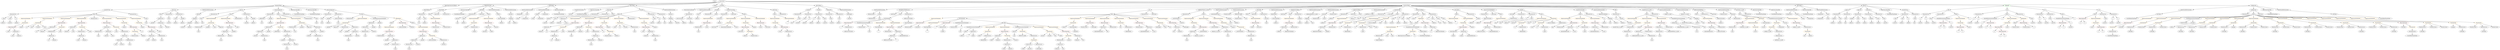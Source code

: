 strict digraph {
	graph [bb="0,0,34663,828"];
	node [label="\N"];
	Enter	[height=0.5,
		pos="9997.6,810",
		width=0.83628];
	StateVariableDeclaration_Unnamed_9	[color=black,
		height=0.5,
		label=StateVariableDeclaration,
		pos="12270,666",
		width=2.8184];
	BooleanLiteral_Unnamed_6	[color=black,
		height=0.5,
		label=BooleanLiteral,
		pos="12152,594",
		width=1.7788];
	StateVariableDeclaration_Unnamed_9 -> BooleanLiteral_Unnamed_6	[pos="e,12178,610.67 12241,648.23 12225,638.7 12205,626.66 12188,616.44"];
	VariableDeclaration_locked	[color=black,
		height=0.5,
		label=locked,
		pos="12270,594",
		width=0.98875];
	StateVariableDeclaration_Unnamed_9 -> VariableDeclaration_locked	[pos="e,12270,612.1 12270,647.7 12270,640.41 12270,631.73 12270,623.54"];
	ContractDefinition_StandardToken	[color=black,
		height=0.5,
		label=StandardToken,
		pos="3937.6,738",
		width=1.8897];
	FunctionDefinition_transferFrom_1	[color=black,
		height=0.5,
		label=transferFrom,
		pos="1557.6,666",
		width=1.6402];
	ContractDefinition_StandardToken -> FunctionDefinition_transferFrom_1	[pos="e,1616.4,668.73 3870.2,735.02 3527.2,724.93 1977.6,679.35 1627.9,669.07"];
	FunctionDefinition_allowance_1	[color=black,
		height=0.5,
		label=allowance,
		pos="2465.6,666",
		width=1.3076];
	ContractDefinition_StandardToken -> FunctionDefinition_allowance_1	[pos="e,2512.4,669.23 3871,733.83 3623.2,722.05 2756.6,680.84 2523.6,669.76"];
	StateVariableDeclaration_Unnamed_3	[color=black,
		height=0.5,
		label=StateVariableDeclaration,
		pos="3113.6,666",
		width=2.8184];
	ContractDefinition_StandardToken -> StateVariableDeclaration_Unnamed_3	[pos="e,3203.5,674.64 3873.6,731.57 3731.1,719.46 3386.8,690.21 3214.8,675.6"];
	FunctionDefinition_approve_1	[color=black,
		height=0.5,
		label=approve,
		pos="3405.6,666",
		width=1.1412];
	ContractDefinition_StandardToken -> FunctionDefinition_approve_1	[pos="e,3444.7,672.15 3877.6,729.11 3772,715.21 3554.7,686.62 3456.1,673.65"];
	FunctionDefinition_increaseApproval	[color=black,
		height=0.5,
		label=increaseApproval,
		pos="3937.6,666",
		width=2.0976];
	ContractDefinition_StandardToken -> FunctionDefinition_increaseApproval	[pos="e,3937.6,684.1 3937.6,719.7 3937.6,712.41 3937.6,703.73 3937.6,695.54"];
	InheritanceSpecifier_Unnamed_2	[color=black,
		height=0.5,
		label=InheritanceSpecifier,
		pos="4171.6,666",
		width=2.3333];
	ContractDefinition_StandardToken -> InheritanceSpecifier_Unnamed_2	[pos="e,4124.2,681.19 3981.6,723.83 4018.8,712.7 4072.5,696.65 4113.3,684.44"];
	InheritanceSpecifier_Unnamed_3	[color=black,
		height=0.5,
		label=InheritanceSpecifier,
		pos="4419.6,666",
		width=2.3333];
	ContractDefinition_StandardToken -> InheritanceSpecifier_Unnamed_3	[pos="e,4351.7,676.86 3996.2,728.49 4082.5,715.96 4243.9,692.52 4340.5,678.48"];
	FunctionDefinition_decreaseApproval	[color=black,
		height=0.5,
		label=decreaseApproval,
		pos="4640.6,666",
		width=2.1669];
	ContractDefinition_StandardToken -> FunctionDefinition_decreaseApproval	[pos="e,4575.2,676.2 4001.9,731.92 4108.3,723.32 4327.5,704.81 4512.6,684 4529.3,682.12 4547.2,679.88 4564.2,677.65"];
	Parameter_who	[color=black,
		height=0.5,
		label=who,
		pos="11696,522",
		width=0.75];
	ElementaryTypeName_address_5	[color=black,
		height=0.5,
		label=address,
		pos="11696,450",
		width=1.0996];
	Parameter_who -> ElementaryTypeName_address_5	[pos="e,11696,468.1 11696,503.7 11696,496.41 11696,487.73 11696,479.54"];
	Identifier__owner_1	[color=black,
		height=0.5,
		label=_owner,
		pos="2280.6,378",
		width=1.0719];
	Block_Unnamed_18	[color=black,
		height=0.5,
		label=Block,
		pos="6055.6,594",
		width=0.90558];
	ExpressionStatement_Unnamed_30	[color=orange,
		height=0.5,
		label=ExpressionStatement,
		pos="6131.6,522",
		width=2.458];
	Block_Unnamed_18 -> ExpressionStatement_Unnamed_30	[pos="e,6113.1,540.04 6071.7,578.15 6081.3,569.35 6093.6,557.97 6104.6,547.83"];
	ExpressionStatement_Unnamed_43	[color=orange,
		height=0.5,
		label=ExpressionStatement,
		pos="13010,522",
		width=2.458];
	BinaryOperation_Unnamed_37	[color=brown,
		height=0.5,
		label=BinaryOperation,
		pos="12796,450",
		width=1.9867];
	ExpressionStatement_Unnamed_43 -> BinaryOperation_Unnamed_37	[pos="e,12838,464.87 12964,506.15 12930,495.1 12884,479.97 12849,468.36"];
	ModifierInvocation_onlyOwner_9	[color=black,
		height=0.5,
		label=onlyOwner,
		pos="17769,594",
		width=1.4323];
	MemberAccess_Unnamed_19	[color=black,
		height=0.5,
		label=MemberAccess,
		pos="4120.6,378",
		width=1.9174];
	Identifier_msg_13	[color=black,
		height=0.5,
		label=msg,
		pos="4161.6,306",
		width=0.75];
	MemberAccess_Unnamed_19 -> Identifier_msg_13	[pos="e,4152,323.31 4130.5,360.05 4135.3,351.94 4141.1,342.04 4146.4,333.01"];
	NumberLiteral_Unnamed_9	[color=black,
		height=0.5,
		label=NumberLiteral,
		pos="18218,522",
		width=1.765];
	IndexAccess_Unnamed_11	[color=black,
		height=0.5,
		label=IndexAccess,
		pos="742.59,378",
		width=1.6402];
	Identifier__to_5	[color=black,
		height=0.5,
		label=_to,
		pos="510.59,306",
		width=0.75];
	IndexAccess_Unnamed_11 -> Identifier__to_5	[pos="e,531.64,317.7 698.01,365.92 649.2,353.62 574.21,334.17 546.59,324 545.05,323.43 543.48,322.82 541.91,322.19"];
	Identifier_balances_9	[color=black,
		height=0.5,
		label=balances,
		pos="598.59,306",
		width=1.1828];
	IndexAccess_Unnamed_11 -> Identifier_balances_9	[pos="e,625.68,320.17 712.05,362.15 689.75,351.32 659.42,336.57 635.72,325.05"];
	ElementaryTypeName_address_51	[color=black,
		height=0.5,
		label=address,
		pos="17990,450",
		width=1.0996];
	Identifier_bittToken_2	[color=black,
		height=0.5,
		label=bittToken,
		pos="34449,306",
		width=1.2937];
	Block_Unnamed_35	[color=black,
		height=0.5,
		label=Block,
		pos="22899,594",
		width=0.90558];
	ExpressionStatement_Unnamed_66	[color=orange,
		height=0.5,
		label=ExpressionStatement,
		pos="22704,522",
		width=2.458];
	Block_Unnamed_35 -> ExpressionStatement_Unnamed_66	[pos="e,22746,538.24 22872,583.41 22842,572.81 22794,555.47 22757,542.08"];
	ExpressionStatement_Unnamed_65	[color=orange,
		height=0.5,
		label=ExpressionStatement,
		pos="22899,522",
		width=2.458];
	Block_Unnamed_35 -> ExpressionStatement_Unnamed_65	[pos="e,22899,540.1 22899,575.7 22899,568.41 22899,559.73 22899,551.54"];
	ExpressionStatement_Unnamed_67	[color=orange,
		height=0.5,
		label=ExpressionStatement,
		pos="23094,522",
		width=2.458];
	Block_Unnamed_35 -> ExpressionStatement_Unnamed_67	[pos="e,23048,537.81 22924,582.32 22929,580.17 22934,577.97 22940,576 22972,563.83 23008,551.27 23037,541.44"];
	VariableDeclarationStatement_Unnamed_10	[color=black,
		height=0.5,
		label=VariableDeclarationStatement,
		pos="23320,522",
		width=3.3174];
	Block_Unnamed_35 -> VariableDeclarationStatement_Unnamed_10	[pos="e,23232,534.6 22923,581.71 22928,579.55 22934,577.5 22940,576 22953,572.32 23113,550.57 23221,536.1"];
	ParameterList_Unnamed_16	[color=black,
		height=0.5,
		label=ParameterList,
		pos="27463,594",
		width=1.7095];
	Parameter_b	[color=black,
		height=0.5,
		label=b,
		pos="27391,522",
		width=0.75];
	ParameterList_Unnamed_16 -> Parameter_b	[pos="e,27405,537.11 27446,576.41 27436,567.06 27424,555.26 27413,545.13"];
	Parameter_a	[color=black,
		height=0.5,
		label=a,
		pos="27463,522",
		width=0.75];
	ParameterList_Unnamed_16 -> Parameter_a	[pos="e,27463,540.1 27463,575.7 27463,568.41 27463,559.73 27463,551.54"];
	MemberAccess_Unnamed_63	[color=black,
		height=0.5,
		label=MemberAccess,
		pos="32011,378",
		width=1.9174];
	Identifier_bittToken_6	[color=black,
		height=0.5,
		label=bittToken,
		pos="32011,306",
		width=1.2937];
	MemberAccess_Unnamed_63 -> Identifier_bittToken_6	[pos="e,32011,324.1 32011,359.7 32011,352.41 32011,343.73 32011,335.54"];
	IndexAccess_Unnamed_51	[color=black,
		height=0.5,
		label=IndexAccess,
		pos="12394,234",
		width=1.6402];
	Identifier_addressesToUnlock_1	[color=black,
		height=0.5,
		label=addressesToUnlock,
		pos="12329,162",
		width=2.3748];
	IndexAccess_Unnamed_51 -> Identifier_addressesToUnlock_1	[pos="e,12344,179.96 12378,216.41 12370,207.99 12361,197.58 12352,188.2"];
	Identifier_i_5	[color=black,
		height=0.5,
		label=i,
		pos="12459,162",
		width=0.75];
	IndexAccess_Unnamed_51 -> Identifier_i_5	[pos="e,12445,177.57 12409,216.41 12417,207.28 12428,195.81 12437,185.85"];
	IndexAccess_Unnamed_19	[color=black,
		height=0.5,
		label=IndexAccess,
		pos="2280.6,522",
		width=1.6402];
	Identifier__spender_2	[color=black,
		height=0.5,
		label=_spender,
		pos="2158.6,450",
		width=1.2521];
	IndexAccess_Unnamed_19 -> Identifier__spender_2	[pos="e,2183.6,465.37 2253.8,505.64 2236.1,495.47 2212.7,482.04 2193.5,471.03"];
	IndexAccess_Unnamed_20	[color=black,
		height=0.5,
		label=IndexAccess,
		pos="2280.6,450",
		width=1.6402];
	IndexAccess_Unnamed_19 -> IndexAccess_Unnamed_20	[pos="e,2280.6,468.1 2280.6,503.7 2280.6,496.41 2280.6,487.73 2280.6,479.54"];
	Parameter_to_3	[color=black,
		height=0.5,
		label=to,
		pos="21182,522",
		width=0.75];
	ElementaryTypeName_address_47	[color=black,
		height=0.5,
		label=address,
		pos="20916,450",
		width=1.0996];
	Parameter_to_3 -> ElementaryTypeName_address_47	[pos="e,20945,462.29 21161,510.04 21156,507.81 21151,505.64 21146,504 21067,478.2 21043,489.82 20964,468 20961,467.33 20959,466.61 20956,\
465.84"];
	Parameter_None	[color=black,
		height=0.5,
		label=None,
		pos="11593,522",
		width=0.85014];
	ElementaryTypeName_uint256_1	[color=black,
		height=0.5,
		label=uint256,
		pos="11601,450",
		width=1.0442];
	Parameter_None -> ElementaryTypeName_uint256_1	[pos="e,11599,468.1 11595,503.7 11595,496.41 11596,487.73 11597,479.54"];
	VariableDeclaration_spender	[color=black,
		height=0.5,
		label=spender,
		pos="25701,522",
		width=1.1135];
	ElementaryTypeName_address_15	[color=black,
		height=0.5,
		label=address,
		pos="25694,450",
		width=1.0996];
	VariableDeclaration_spender -> ElementaryTypeName_address_15	[pos="e,25695,468.1 25699,503.7 25698,496.41 25697,487.73 25696,479.54"];
	ElementaryTypeName_uint_4	[color=black,
		height=0.5,
		label=uint,
		pos="7151.6,450",
		width=0.75];
	BinaryOperation_Unnamed_36	[color=brown,
		height=0.5,
		label=BinaryOperation,
		pos="13945,306",
		width=1.9867];
	IndexAccess_Unnamed_43	[color=black,
		height=0.5,
		label=IndexAccess,
		pos="13874,234",
		width=1.6402];
	BinaryOperation_Unnamed_36 -> IndexAccess_Unnamed_43	[pos="e,13890,251.31 13927,288.05 13919,279.42 13908,268.76 13898,259.27"];
	FunctionCall_Unnamed_33	[color=orange,
		height=0.5,
		label=FunctionCall,
		pos="14009,234",
		width=1.6125];
	BinaryOperation_Unnamed_36 -> FunctionCall_Unnamed_33	[pos="e,13993,251.79 13960,288.05 13968,279.71 13977,269.49 13985,260.25"];
	ParameterList_Unnamed_22	[color=black,
		height=0.5,
		label=ParameterList,
		pos="26716,594",
		width=1.7095];
	Parameter_a_3	[color=black,
		height=0.5,
		label=a,
		pos="26637,522",
		width=0.75];
	ParameterList_Unnamed_22 -> Parameter_a_3	[pos="e,26652,536.88 26697,576.41 26686,566.81 26672,554.63 26661,544.32"];
	Parameter_b_3	[color=black,
		height=0.5,
		label=b,
		pos="26716,522",
		width=0.75];
	ParameterList_Unnamed_22 -> Parameter_b_3	[pos="e,26716,540.1 26716,575.7 26716,568.41 26716,559.73 26716,551.54"];
	FunctionDefinition_unlockBatchOfAddresses	[color=black,
		height=0.5,
		label=unlockBatchOfAddresses,
		pos="12567,666",
		width=2.957];
	ModifierInvocation_onlyOwner_6	[color=black,
		height=0.5,
		label=onlyOwner,
		pos="12420,594",
		width=1.4323];
	FunctionDefinition_unlockBatchOfAddresses -> ModifierInvocation_onlyOwner_6	[pos="e,12449,608.95 12532,648.59 12510,638.19 12482,624.71 12459,613.88"];
	Block_Unnamed_25	[color=black,
		height=0.5,
		label=Block,
		pos="12522,594",
		width=0.90558];
	FunctionDefinition_unlockBatchOfAddresses -> Block_Unnamed_25	[pos="e,12532,611.14 12555,647.7 12550,639.58 12544,629.74 12538,620.76"];
	ParameterList_Unnamed_47	[color=black,
		height=0.5,
		label=ParameterList,
		pos="12634,594",
		width=1.7095];
	FunctionDefinition_unlockBatchOfAddresses -> ParameterList_Unnamed_47	[pos="e,12618,611.79 12583,648.05 12591,639.63 12601,629.28 12610,619.97"];
	ElementaryTypeName_uint256_6	[color=black,
		height=0.5,
		label=uint256,
		pos="25526,450",
		width=1.0442];
	Identifier_bittToken_3	[color=black,
		height=0.5,
		label=bittToken,
		pos="29857,306",
		width=1.2937];
	BinaryOperation_Unnamed_2	[color=brown,
		height=0.5,
		label=BinaryOperation,
		pos="10401,378",
		width=1.9867];
	Identifier_newOwner	[color=black,
		height=0.5,
		label=newOwner,
		pos="10337,306",
		width=1.4046];
	BinaryOperation_Unnamed_2 -> Identifier_newOwner	[pos="e,10351,323.31 10385,360.05 10377,351.5 10368,340.97 10359,331.56"];
	FunctionCall_Unnamed_2	[color=orange,
		height=0.5,
		label=FunctionCall,
		pos="10464,306",
		width=1.6125];
	BinaryOperation_Unnamed_2 -> FunctionCall_Unnamed_2	[pos="e,10448,323.79 10416,360.05 10423,351.71 10433,341.49 10441,332.25"];
	FunctionCall_Unnamed_32	[color=orange,
		height=0.5,
		label=FunctionCall,
		pos="14903,234",
		width=1.6125];
	MemberAccess_Unnamed_33	[color=black,
		height=0.5,
		label=MemberAccess,
		pos="14787,162",
		width=1.9174];
	FunctionCall_Unnamed_32 -> MemberAccess_Unnamed_33	[pos="e,14813,178.98 14877,217.46 14861,207.81 14840,195.27 14822,184.65"];
	Identifier_amount	[color=black,
		height=0.5,
		label=amount,
		pos="14912,162",
		width=1.0581];
	FunctionCall_Unnamed_32 -> Identifier_amount	[pos="e,14909,180.1 14905,215.7 14906,208.32 14907,199.52 14908,191.25"];
	Identifier_tokenHolders_2	[color=black,
		height=0.5,
		label=tokenHolders,
		pos="21131,306",
		width=1.6818];
	Parameter_value_4	[color=black,
		height=0.5,
		label=value,
		pos="19290,522",
		width=0.82242];
	ElementaryTypeName_uint256_34	[color=black,
		height=0.5,
		label=uint256,
		pos="19262,450",
		width=1.0442];
	Parameter_value_4 -> ElementaryTypeName_uint256_34	[pos="e,19268,467.79 19283,504.05 19280,496.32 19276,486.96 19272,478.27"];
	ContractDefinition_ReceivingContractCallback	[color=black,
		height=0.5,
		label=ReceivingContractCallback,
		pos="6343.6,738",
		width=3.1095];
	FunctionDefinition_tokenFallback	[color=black,
		height=0.5,
		label=tokenFallback,
		pos="6046.6,666",
		width=1.7372];
	ContractDefinition_ReceivingContractCallback -> FunctionDefinition_tokenFallback	[pos="e,6094,678.18 6282.4,722.58 6230.5,710.34 6156.4,692.89 6105.2,680.82"];
	VariableDeclaration_owner	[color=black,
		height=0.5,
		label=owner,
		pos="9767.6,594",
		width=0.93331];
	ElementaryTypeName_address	[color=black,
		height=0.5,
		label=address,
		pos="9755.6,522",
		width=1.0996];
	VariableDeclaration_owner -> ElementaryTypeName_address	[pos="e,9758.5,540.1 9764.6,575.7 9763.4,568.32 9761.8,559.52 9760.4,551.25"];
	Identifier_transferValue_re_ent4	[color=black,
		height=0.5,
		label=transferValue_re_ent4,
		pos="22487,378",
		width=2.555];
	Identifier_registeredCallbacks	[color=black,
		height=0.5,
		label=registeredCallbacks,
		pos="18133,306",
		width=2.3055];
	ContractDefinition_WalletsPercents	[color=black,
		height=0.5,
		label=WalletsPercents,
		pos="6859.6,738",
		width=1.9452];
	FunctionDefinition_cleanWallets	[color=black,
		height=0.5,
		label=cleanWallets,
		pos="6236.6,666",
		width=1.5848];
	ContractDefinition_WalletsPercents -> FunctionDefinition_cleanWallets	[pos="e,6289.6,672.96 6796.4,729.9 6677.3,716.52 6420.7,687.69 6300.8,674.21"];
	InheritanceSpecifier_Unnamed_4	[color=black,
		height=0.5,
		label=InheritanceSpecifier,
		pos="6546.6,666",
		width=2.3333];
	ContractDefinition_WalletsPercents -> InheritanceSpecifier_Unnamed_4	[pos="e,6603.1,679.64 6807.9,725.44 6754.9,713.58 6672.2,695.09 6614,682.08"];
	FunctionDefinition_addWallet	[color=black,
		height=0.5,
		label=addWallet,
		pos="6775.6,666",
		width=1.3353];
	ContractDefinition_WalletsPercents -> FunctionDefinition_addWallet	[pos="e,6794.8,682.99 6839.7,720.41 6828.9,711.39 6815.3,700.09 6803.4,690.21"];
	StateVariableDeclaration_Unnamed_4	[color=black,
		height=0.5,
		label=StateVariableDeclaration,
		pos="6943.6,666",
		width=2.8184];
	ContractDefinition_WalletsPercents -> StateVariableDeclaration_Unnamed_4	[pos="e,6923.2,683.96 6879.5,720.41 6890,711.65 6903.1,700.73 6914.7,691.06"];
	StateVariableDeclaration_Unnamed_5	[color=black,
		height=0.5,
		label=StateVariableDeclaration,
		pos="7164.6,666",
		width=2.8184];
	ContractDefinition_WalletsPercents -> StateVariableDeclaration_Unnamed_5	[pos="e,7104.2,680.86 6910.6,725.28 6960.6,713.81 7037.3,696.22 7093.3,683.37"];
	ElementaryTypeName_address_44	[color=black,
		height=0.5,
		label=address,
		pos="23598,450",
		width=1.0996];
	Identifier_this	[color=black,
		height=0.5,
		label=this,
		pos="16294,306",
		width=0.75];
	NumberLiteral_Unnamed_19	[color=black,
		height=0.5,
		label=NumberLiteral,
		pos="34298,378",
		width=1.765];
	ElementaryTypeName_uint256_15	[color=black,
		height=0.5,
		label=uint256,
		pos="28738,378",
		width=1.0442];
	FunctionDefinition_add	[color=black,
		height=0.5,
		label=add,
		pos="27022,666",
		width=0.75];
	FunctionDefinition_add -> ParameterList_Unnamed_22	[pos="e,26763,605.88 26996,659.21 26948,648.16 26841,623.78 26774,608.44"];
	ParameterList_Unnamed_23	[color=black,
		height=0.5,
		label=ParameterList,
		pos="26912,594",
		width=1.7095];
	FunctionDefinition_add -> ParameterList_Unnamed_23	[pos="e,26936,610.74 27002,652.81 26987,642.91 26965,628.71 26946,616.86"];
	Block_Unnamed_7	[color=black,
		height=0.5,
		label=Block,
		pos="27132,594",
		width=0.90558];
	FunctionDefinition_add -> Block_Unnamed_7	[pos="e,27111,608.24 27041,652.81 27057,642.2 27082,626.64 27101,614.34"];
	Identifier_msg_7	[color=black,
		height=0.5,
		label=msg,
		pos="1404.6,234",
		width=0.75];
	ElementaryTypeName_uint256_10	[color=black,
		height=0.5,
		label=uint256,
		pos="28214,450",
		width=1.0442];
	BinaryOperation_Unnamed_50	[color=brown,
		height=0.5,
		label=BinaryOperation,
		pos="18405,450",
		width=1.9867];
	IndexAccess_Unnamed_54	[color=black,
		height=0.5,
		label=IndexAccess,
		pos="18264,378",
		width=1.6402];
	BinaryOperation_Unnamed_50 -> IndexAccess_Unnamed_54	[pos="e,18293,393.77 18373,433.46 18353,423.24 18326,409.77 18303,398.78"];
	BooleanLiteral_Unnamed_17	[color=black,
		height=0.5,
		label=BooleanLiteral,
		pos="18405,378",
		width=1.7788];
	BinaryOperation_Unnamed_50 -> BooleanLiteral_Unnamed_17	[pos="e,18405,396.1 18405,431.7 18405,424.41 18405,415.73 18405,407.54"];
	Identifier_redeemableEther_re_ent4	[color=black,
		height=0.5,
		label=redeemableEther_re_ent4,
		pos="22768,234",
		width=2.9016];
	ElementaryTypeName_uint256_32	[color=black,
		height=0.5,
		label=uint256,
		pos="16430,450",
		width=1.0442];
	Identifier_msg_2	[color=black,
		height=0.5,
		label=msg,
		pos="9199.6,162",
		width=0.75];
	Identifier_value	[color=black,
		height=0.5,
		label=value,
		pos="21255,378",
		width=0.82242];
	ParameterList_Unnamed_58	[color=black,
		height=0.5,
		label=ParameterList,
		pos="19607,594",
		width=1.7095];
	Parameter_None_17	[color=black,
		height=0.5,
		label=None,
		pos="19516,522",
		width=0.85014];
	ParameterList_Unnamed_58 -> Parameter_None_17	[pos="e,19534,536.79 19585,576.76 19573,566.92 19556,554.26 19543,543.7"];
	VariableDeclaration_bitzToken	[color=black,
		height=0.5,
		label=bitzToken,
		pos="29999,594",
		width=1.3353];
	UserDefinedTypeName_Unnamed_12	[color=black,
		height=0.5,
		label=UserDefinedTypeName,
		pos="29636,522",
		width=2.7214];
	VariableDeclaration_bitzToken -> UserDefinedTypeName_Unnamed_12	[pos="e,29701,535.69 29957,584.9 29897,573.42 29787,552.2 29713,537.85"];
	NumberLiteral_Unnamed_12	[color=black,
		height=0.5,
		label=NumberLiteral,
		pos="13251,378",
		width=1.765];
	ExpressionStatement_Unnamed_1	[color=orange,
		height=0.5,
		label=ExpressionStatement,
		pos="10801,522",
		width=2.458];
	FunctionCall_Unnamed	[color=orange,
		height=0.5,
		label=FunctionCall,
		pos="10822,450",
		width=1.6125];
	ExpressionStatement_Unnamed_1 -> FunctionCall_Unnamed	[pos="e,10816,468.1 10806,503.7 10808,496.24 10811,487.32 10813,478.97"];
	Block_Unnamed_23	[color=black,
		height=0.5,
		label=Block,
		pos="23553,594",
		width=0.90558];
	ExpressionStatement_Unnamed_49	[color=orange,
		height=0.5,
		label=ExpressionStatement,
		pos="23723,522",
		width=2.458];
	Block_Unnamed_23 -> ExpressionStatement_Unnamed_49	[pos="e,23684,538.62 23578,582.38 23583,580.26 23589,578.06 23594,576 23620,565.02 23650,552.8 23674,542.87"];
	ElementaryTypeName_bool_14	[color=black,
		height=0.5,
		label=bool,
		pos="20831,450",
		width=0.76697];
	Identifier__value_1	[color=black,
		height=0.5,
		label=_value,
		pos="8224.6,306",
		width=0.96103];
	Mapping_Unnamed	[color=black,
		height=0.5,
		label=Mapping,
		pos="9382.6,522",
		width=1.2105];
	ElementaryTypeName_address_16	[color=black,
		height=0.5,
		label=address,
		pos="9379.6,450",
		width=1.0996];
	Mapping_Unnamed -> ElementaryTypeName_address_16	[pos="e,9380.3,468.1 9381.8,503.7 9381.5,496.41 9381.2,487.73 9380.8,479.54"];
	ElementaryTypeName_uint256_24	[color=black,
		height=0.5,
		label=uint256,
		pos="9474.6,450",
		width=1.0442];
	Mapping_Unnamed -> ElementaryTypeName_uint256_24	[pos="e,9455.3,465.68 9402.5,505.81 9415.4,496.05 9432.2,483.22 9446.4,472.42"];
	ParameterList_Unnamed_28	[color=black,
		height=0.5,
		label=ParameterList,
		pos="185.59,594",
		width=1.7095];
	FunctionDefinition_transferFrom_1 -> ParameterList_Unnamed_28	[pos="e,245.99,598.08 1499.5,662.04 1279.7,650.82 499.09,611 257.43,598.67"];
	Block_Unnamed_10	[color=black,
		height=0.5,
		label=Block,
		pos="1352.6,594",
		width=0.90558];
	FunctionDefinition_transferFrom_1 -> Block_Unnamed_10	[pos="e,1380,604.35 1519.5,652 1482.8,639.46 1427.5,620.58 1390.7,608.03"];
	ParameterList_Unnamed_29	[color=black,
		height=0.5,
		label=ParameterList,
		pos="1763.6,594",
		width=1.7095];
	FunctionDefinition_transferFrom_1 -> ParameterList_Unnamed_29	[pos="e,1724.5,608.29 1595.9,652 1629.1,640.71 1677.4,624.29 1713.6,611.97"];
	Identifier_msg_23	[color=black,
		height=0.5,
		label=msg,
		pos="24092,306",
		width=0.75];
	Identifier_a_5	[color=black,
		height=0.5,
		label=a,
		pos="28867,450",
		width=0.75];
	NumberLiteral_Unnamed_4	[color=black,
		height=0.5,
		label=NumberLiteral,
		pos="1914.6,234",
		width=1.765];
	MemberAccess_Unnamed_52	[color=black,
		height=0.5,
		label=MemberAccess,
		pos="19147,234",
		width=1.9174];
	Identifier_targetCallback	[color=black,
		height=0.5,
		label=targetCallback,
		pos="19147,162",
		width=1.765];
	MemberAccess_Unnamed_52 -> Identifier_targetCallback	[pos="e,19147,180.1 19147,215.7 19147,208.41 19147,199.73 19147,191.54"];
	Identifier__value_8	[color=black,
		height=0.5,
		label=_value,
		pos="1662.6,306",
		width=0.96103];
	ExpressionStatement_Unnamed_38	[color=orange,
		height=0.5,
		label=ExpressionStatement,
		pos="12974,450",
		width=2.458];
	UnaryOperation_Unnamed_1	[color=black,
		height=0.5,
		label=UnaryOperation,
		pos="12871,378",
		width=1.9452];
	ExpressionStatement_Unnamed_38 -> UnaryOperation_Unnamed_1	[pos="e,12894,395.15 12949,432.23 12935,423.01 12918,411.44 12904,401.45"];
	Identifier_i_2	[color=black,
		height=0.5,
		label=i,
		pos="13443,234",
		width=0.75];
	MemberAccess_Unnamed_23	[color=black,
		height=0.5,
		label=MemberAccess,
		pos="5707.6,90",
		width=1.9174];
	Identifier_msg_17	[color=black,
		height=0.5,
		label=msg,
		pos="5707.6,18",
		width=0.75];
	MemberAccess_Unnamed_23 -> Identifier_msg_17	[pos="e,5707.6,36.104 5707.6,71.697 5707.6,64.407 5707.6,55.726 5707.6,47.536"];
	ExpressionStatement_Unnamed_68	[color=orange,
		height=0.5,
		label=ExpressionStatement,
		pos="29840,522",
		width=2.458];
	BinaryOperation_Unnamed_55	[color=brown,
		height=0.5,
		label=BinaryOperation,
		pos="29525,450",
		width=1.9867];
	ExpressionStatement_Unnamed_68 -> BinaryOperation_Unnamed_55	[pos="e,29577,462.62 29781,508.08 29727,495.88 29644,477.62 29588,465.06"];
	Identifier_bittToken_4	[color=black,
		height=0.5,
		label=bittToken,
		pos="33195,306",
		width=1.2937];
	FunctionCall_Unnamed_9	[color=orange,
		height=0.5,
		label=FunctionCall,
		pos="9000.6,450",
		width=1.6125];
	BinaryOperation_Unnamed_14	[color=brown,
		height=0.5,
		label=BinaryOperation,
		pos="9062.6,378",
		width=1.9867];
	FunctionCall_Unnamed_9 -> BinaryOperation_Unnamed_14	[pos="e,9047.6,395.96 9015.3,432.41 9022.7,424.08 9031.8,413.8 9040,404.49"];
	Identifier_require_3	[color=black,
		height=0.5,
		label=require,
		pos="9188.6,378",
		width=1.0026];
	FunctionCall_Unnamed_9 -> Identifier_require_3	[pos="e,9160.5,389.64 9037.1,435.56 9066,424.88 9107.4,409.55 9143.6,396 9145.6,395.23 9147.7,394.44 9149.9,393.64"];
	VariableDeclaration_to	[color=black,
		height=0.5,
		label=to,
		pos="11358,522",
		width=0.75];
	ElementaryTypeName_address_8	[color=black,
		height=0.5,
		label=address,
		pos="11316,450",
		width=1.0996];
	VariableDeclaration_to -> ElementaryTypeName_address_8	[pos="e,11326,467.63 11348,504.76 11343,496.67 11337,486.66 11331,477.49"];
	Identifier__from_1	[color=black,
		height=0.5,
		label=_from,
		pos="2092.6,162",
		width=0.93331];
	ParameterList_Unnamed_3	[color=black,
		height=0.5,
		label=ParameterList,
		pos="10115,594",
		width=1.7095];
	Parameter_newOwner	[color=black,
		height=0.5,
		label=newOwner,
		pos="10059,522",
		width=1.4046];
	ParameterList_Unnamed_3 -> Parameter_newOwner	[pos="e,10072,539.79 10101,576.05 10094,567.8 10086,557.7 10079,548.54"];
	Mapping_Unnamed_2	[color=black,
		height=0.5,
		label=Mapping,
		pos="2688.6,450",
		width=1.2105];
	ElementaryTypeName_uint256_27	[color=black,
		height=0.5,
		label=uint256,
		pos="2593.6,378",
		width=1.0442];
	Mapping_Unnamed_2 -> ElementaryTypeName_uint256_27	[pos="e,2613.5,393.68 2668,433.81 2654.7,424.05 2637.3,411.22 2622.7,400.42"];
	ElementaryTypeName_address_21	[color=black,
		height=0.5,
		label=address,
		pos="2688.6,378",
		width=1.0996];
	Mapping_Unnamed_2 -> ElementaryTypeName_address_21	[pos="e,2688.6,396.1 2688.6,431.7 2688.6,424.41 2688.6,415.73 2688.6,407.54"];
	Identifier__to	[color=black,
		height=0.5,
		label=_to,
		pos="8460.6,306",
		width=0.75];
	Parameter_None_2	[color=black,
		height=0.5,
		label=None,
		pos="26164,522",
		width=0.85014];
	ElementaryTypeName_uint256_4	[color=black,
		height=0.5,
		label=uint256,
		pos="26173,450",
		width=1.0442];
	Parameter_None_2 -> ElementaryTypeName_uint256_4	[pos="e,26170,468.1 26166,503.7 26167,496.32 26168,487.52 26169,479.25"];
	Identifier_this_7	[color=black,
		height=0.5,
		label=this,
		pos="25106,234",
		width=0.75];
	Identifier__value_3	[color=black,
		height=0.5,
		label=_value,
		pos="8607.6,378",
		width=0.96103];
	Identifier_callback_1	[color=black,
		height=0.5,
		label=callback,
		pos="17743,306",
		width=1.1412];
	Identifier__from_3	[color=black,
		height=0.5,
		label=_from,
		pos="1113.6,162",
		width=0.93331];
	ElementaryTypeName_address_14	[color=black,
		height=0.5,
		label=address,
		pos="25884,450",
		width=1.0996];
	ElementaryTypeName_uint256_30	[color=black,
		height=0.5,
		label=uint256,
		pos="2395.6,450",
		width=1.0442];
	Identifier_allowed_10	[color=black,
		height=0.5,
		label=allowed,
		pos="5833.6,90",
		width=1.0858];
	UserDefinedTypeName_Unnamed_3	[color=black,
		height=0.5,
		label=UserDefinedTypeName,
		pos="4441.6,594",
		width=2.7214];
	Parameter_None_8	[color=black,
		height=0.5,
		label=None,
		pos="26792,522",
		width=0.85014];
	ParameterList_Unnamed_23 -> Parameter_None_8	[pos="e,26813,535.24 26885,577.46 26866,566.68 26842,552.27 26822,540.98"];
	BooleanLiteral_Unnamed_10	[color=black,
		height=0.5,
		label=BooleanLiteral,
		pos="15791,378",
		width=1.7788];
	Identifier_amount_2	[color=black,
		height=0.5,
		label=amount,
		pos="14533,234",
		width=1.0581];
	VariableDeclaration_decimals	[color=black,
		height=0.5,
		label=decimals,
		pos="18333,594",
		width=1.1967];
	VariableDeclaration_decimals -> NumberLiteral_Unnamed_9	[pos="e,18244,538.78 18309,578.67 18293,568.88 18271,555.73 18253,544.67"];
	ElementaryTypeName_uint32	[color=black,
		height=0.5,
		label=uint32,
		pos="18333,522",
		width=0.91945];
	VariableDeclaration_decimals -> ElementaryTypeName_uint32	[pos="e,18333,540.1 18333,575.7 18333,568.41 18333,559.73 18333,551.54"];
	ExpressionStatement_Unnamed_75	[color=orange,
		height=0.5,
		label=ExpressionStatement,
		pos="30035,522",
		width=2.458];
	FunctionCall_Unnamed_62	[color=orange,
		height=0.5,
		label=FunctionCall,
		pos="29745,450",
		width=1.6125];
	ExpressionStatement_Unnamed_75 -> FunctionCall_Unnamed_62	[pos="e,29790,461.84 29979,507.59 29928,495.2 29852,476.89 29800,464.48"];
	MemberAccess_Unnamed_6	[color=black,
		height=0.5,
		label=MemberAccess,
		pos="7755.6,306",
		width=1.9174];
	IndexAccess_Unnamed_4	[color=black,
		height=0.5,
		label=IndexAccess,
		pos="7755.6,234",
		width=1.6402];
	MemberAccess_Unnamed_6 -> IndexAccess_Unnamed_4	[pos="e,7755.6,252.1 7755.6,287.7 7755.6,280.41 7755.6,271.73 7755.6,263.54"];
	FunctionCall_Unnamed_54	[color=orange,
		height=0.5,
		label=FunctionCall,
		pos="22778,450",
		width=1.6125];
	ExpressionStatement_Unnamed_66 -> FunctionCall_Unnamed_54	[pos="e,22760,467.55 22722,504.05 22731,495.39 22742,484.7 22752,475.19"];
	Identifier__spender_5	[color=black,
		height=0.5,
		label=_spender,
		pos="4252.6,378",
		width=1.2521];
	Identifier_from_2	[color=black,
		height=0.5,
		label=from,
		pos="18884,522",
		width=0.7947];
	ExpressionStatement_Unnamed_63	[color=orange,
		height=0.5,
		label=ExpressionStatement,
		pos="17842,522",
		width=2.458];
	BinaryOperation_Unnamed_51	[color=brown,
		height=0.5,
		label=BinaryOperation,
		pos="17842,450",
		width=1.9867];
	ExpressionStatement_Unnamed_63 -> BinaryOperation_Unnamed_51	[pos="e,17842,468.1 17842,503.7 17842,496.41 17842,487.73 17842,479.54"];
	Parameter_spender	[color=black,
		height=0.5,
		label=spender,
		pos="25975,522",
		width=1.1135];
	ElementaryTypeName_address_10	[color=black,
		height=0.5,
		label=address,
		pos="25981,450",
		width=1.0996];
	Parameter_spender -> ElementaryTypeName_address_10	[pos="e,25979,468.1 25976,503.7 25977,496.41 25977,487.73 25978,479.54"];
	ExpressionStatement_Unnamed_64	[color=orange,
		height=0.5,
		label=ExpressionStatement,
		pos="19343,378",
		width=2.458];
	FunctionCall_Unnamed_52	[color=orange,
		height=0.5,
		label=FunctionCall,
		pos="19301,306",
		width=1.6125];
	ExpressionStatement_Unnamed_64 -> FunctionCall_Unnamed_52	[pos="e,19311,324.1 19332,359.7 19328,351.9 19322,342.51 19317,333.83"];
	BinaryOperation_Unnamed_20	[color=brown,
		height=0.5,
		label=BinaryOperation,
		pos="1175.6,450",
		width=1.9867];
	IndexAccess_Unnamed_9	[color=black,
		height=0.5,
		label=IndexAccess,
		pos="1039.6,378",
		width=1.6402];
	BinaryOperation_Unnamed_20 -> IndexAccess_Unnamed_9	[pos="e,1068.6,393.94 1145.1,433.29 1125.4,423.18 1099.7,409.93 1078.6,399.06"];
	FunctionCall_Unnamed_17	[color=orange,
		height=0.5,
		label=FunctionCall,
		pos="1175.6,378",
		width=1.6125];
	BinaryOperation_Unnamed_20 -> FunctionCall_Unnamed_17	[pos="e,1175.6,396.1 1175.6,431.7 1175.6,424.41 1175.6,415.73 1175.6,407.54"];
	IndexAccess_Unnamed_8	[color=black,
		height=0.5,
		label=IndexAccess,
		pos="2152.6,234",
		width=1.6402];
	IndexAccess_Unnamed_8 -> Identifier__from_1	[pos="e,2105.9,178.51 2138.4,216.41 2130.8,207.62 2121.4,196.66 2113.1,186.96"];
	Identifier_allowed	[color=black,
		height=0.5,
		label=allowed,
		pos="2183.6,162",
		width=1.0858];
	IndexAccess_Unnamed_8 -> Identifier_allowed	[pos="e,2176,180.1 2160.2,215.7 2163.6,208.07 2167.7,198.92 2171.5,190.4"];
	Parameter_value_1	[color=black,
		height=0.5,
		label=value,
		pos="26281,522",
		width=0.82242];
	ElementaryTypeName_uint256_5	[color=black,
		height=0.5,
		label=uint256,
		pos="26275,450",
		width=1.0442];
	Parameter_value_1 -> ElementaryTypeName_uint256_5	[pos="e,26276,468.1 26279,503.7 26278,496.41 26278,487.73 26277,479.54"];
	FunctionDefinition_init	[color=black,
		height=0.5,
		label=init,
		pos="15927,666",
		width=0.75];
	Block_Unnamed_19	[color=black,
		height=0.5,
		label=Block,
		pos="15421,594",
		width=0.90558];
	FunctionDefinition_init -> Block_Unnamed_19	[pos="e,15452,599.37 15900,661.34 15818,649.93 15565,614.99 15464,600.94"];
	ParameterList_Unnamed_42	[color=black,
		height=0.5,
		label=ParameterList,
		pos="15862,594",
		width=1.7095];
	FunctionDefinition_init -> ParameterList_Unnamed_42	[pos="e,15877,611.79 15913,650.15 15905,641.46 15894,630.26 15885,620.22"];
	ModifierInvocation_onlyOwner_3	[color=black,
		height=0.5,
		label=onlyOwner,
		pos="15993,594",
		width=1.4323];
	FunctionDefinition_init -> ModifierInvocation_onlyOwner_3	[pos="e,15977,611.29 15941,650.15 15949,641.25 15960,629.71 15970,619.48"];
	Identifier_unlockedAddresses_5	[color=black,
		height=0.5,
		label=unlockedAddresses,
		pos="23750,306",
		width=2.3333];
	Identifier_require_10	[color=black,
		height=0.5,
		label=require,
		pos="17132,378",
		width=1.0026];
	VariableDeclarationStatement_Unnamed_2	[color=black,
		height=0.5,
		label=VariableDeclarationStatement,
		pos="26960,522",
		width=3.3174];
	BinaryOperation_Unnamed_11	[color=brown,
		height=0.5,
		label=BinaryOperation,
		pos="26948,450",
		width=1.9867];
	VariableDeclarationStatement_Unnamed_2 -> BinaryOperation_Unnamed_11	[pos="e,26951,468.1 26957,503.7 26955,496.32 26954,487.52 26952,479.25"];
	VariableDeclaration_c_2	[color=black,
		height=0.5,
		label=c,
		pos="27065,450",
		width=0.75];
	VariableDeclarationStatement_Unnamed_2 -> VariableDeclaration_c_2	[pos="e,27046,463.4 26985,504.05 27001,493.67 27021,480.36 27037,469.67"];
	MemberAccess_Unnamed_57	[color=black,
		height=0.5,
		label=MemberAccess,
		pos="23066,306",
		width=1.9174];
	Identifier_msg_29	[color=black,
		height=0.5,
		label=msg,
		pos="23073,234",
		width=0.75];
	MemberAccess_Unnamed_57 -> Identifier_msg_29	[pos="e,23071,252.1 23067,287.7 23068,280.41 23069,271.73 23070,263.54"];
	MemberAccess_Unnamed_14	[color=black,
		height=0.5,
		label=MemberAccess,
		pos="3142.6,234",
		width=1.9174];
	Identifier_msg_9	[color=black,
		height=0.5,
		label=msg,
		pos="3142.6,162",
		width=0.75];
	MemberAccess_Unnamed_14 -> Identifier_msg_9	[pos="e,3142.6,180.1 3142.6,215.7 3142.6,208.41 3142.6,199.73 3142.6,191.54"];
	Block_Unnamed_8	[color=black,
		height=0.5,
		label=Block,
		pos="8651.6,594",
		width=0.90558];
	ExpressionStatement_Unnamed_12	[color=orange,
		height=0.5,
		label=ExpressionStatement,
		pos="8066.6,522",
		width=2.458];
	Block_Unnamed_8 -> ExpressionStatement_Unnamed_12	[pos="e,8130.2,534.9 8626.7,582.2 8620.3,579.79 8613.3,577.5 8606.6,576 8414.3,532.75 8360.1,564.87 8164.6,540 8157.1,539.05 8149.3,537.93 \
8141.6,536.72"];
	ExpressionStatement_Unnamed_11	[color=orange,
		height=0.5,
		label=ExpressionStatement,
		pos="8261.6,522",
		width=2.458];
	Block_Unnamed_8 -> ExpressionStatement_Unnamed_11	[pos="e,8326.6,534.54 8626.2,582.31 8619.9,579.96 8613.1,577.67 8606.6,576 8499.2,548.23 8469.1,557.48 8359.6,540 8352.5,538.87 8345.2,\
537.66 8337.8,536.43"];
	ExpressionStatement_Unnamed_9	[color=orange,
		height=0.5,
		label=ExpressionStatement,
		pos="8456.6,522",
		width=2.458];
	Block_Unnamed_8 -> ExpressionStatement_Unnamed_9	[pos="e,8500,538.06 8625.4,583.02 8619.3,580.69 8612.7,578.24 8606.6,576 8574.8,564.4 8539.2,551.78 8510.6,541.76"];
	ExpressionStatement_Unnamed_13	[color=orange,
		height=0.5,
		label=ExpressionStatement,
		pos="8651.6,522",
		width=2.458];
	Block_Unnamed_8 -> ExpressionStatement_Unnamed_13	[pos="e,8651.6,540.1 8651.6,575.7 8651.6,568.41 8651.6,559.73 8651.6,551.54"];
	BooleanLiteral_Unnamed	[color=black,
		height=0.5,
		label=BooleanLiteral,
		pos="8822.6,522",
		width=1.7788];
	Block_Unnamed_8 -> BooleanLiteral_Unnamed	[pos="e,8787.3,537.45 8677.2,582.52 8703.5,571.76 8744.9,554.79 8776.9,541.72"];
	ExpressionStatement_Unnamed_10	[color=orange,
		height=0.5,
		label=ExpressionStatement,
		pos="8993.6,522",
		width=2.458];
	Block_Unnamed_8 -> ExpressionStatement_Unnamed_10	[pos="e,8932.8,535.44 8681.9,586.79 8735.3,575.86 8847.5,552.9 8921.7,537.72"];
	BinaryOperation_Unnamed_16	[color=brown,
		height=0.5,
		label=BinaryOperation,
		pos="8066.6,450",
		width=1.9867];
	ExpressionStatement_Unnamed_12 -> BinaryOperation_Unnamed_16	[pos="e,8066.6,468.1 8066.6,503.7 8066.6,496.41 8066.6,487.73 8066.6,479.54"];
	UsingForDeclaration_Unnamed	[color=black,
		height=0.5,
		label=UsingForDeclaration,
		pos="8086.6,666",
		width=2.4303];
	ElementaryTypeName_uint256_23	[color=black,
		height=0.5,
		label=uint256,
		pos="7979.6,594",
		width=1.0442];
	UsingForDeclaration_Unnamed -> ElementaryTypeName_uint256_23	[pos="e,8001.2,609.11 8061.2,648.41 8046.1,638.5 8026.7,625.84 8010.7,615.33"];
	Identifier_balances_12	[color=black,
		height=0.5,
		label=balances,
		pos="15029,162",
		width=1.1828];
	ElementaryTypeName_uint	[color=black,
		height=0.5,
		label=uint,
		pos="3698.6,450",
		width=0.75];
	BinaryOperation_Unnamed_40	[color=brown,
		height=0.5,
		label=BinaryOperation,
		pos="21877,450",
		width=1.9867];
	BooleanLiteral_Unnamed_13	[color=black,
		height=0.5,
		label=BooleanLiteral,
		pos="21667,378",
		width=1.7788];
	BinaryOperation_Unnamed_40 -> BooleanLiteral_Unnamed_13	[pos="e,21707,392.38 21835,435 21801,423.76 21753,407.92 21717,395.96"];
	IndexAccess_Unnamed_47	[color=black,
		height=0.5,
		label=IndexAccess,
		pos="21808,378",
		width=1.6402];
	BinaryOperation_Unnamed_40 -> IndexAccess_Unnamed_47	[pos="e,21824,395.31 21860,432.05 21851,423.42 21841,412.76 21832,403.27"];
	IndexAccess_Unnamed_21	[color=black,
		height=0.5,
		label=IndexAccess,
		pos="3777.6,378",
		width=1.6402];
	IndexAccess_Unnamed_22	[color=black,
		height=0.5,
		label=IndexAccess,
		pos="3655.6,306",
		width=1.6402];
	IndexAccess_Unnamed_21 -> IndexAccess_Unnamed_22	[pos="e,3682.3,322.33 3750.8,361.64 3733.6,351.75 3710.9,338.76 3692.1,327.93"];
	Identifier__spender_3	[color=black,
		height=0.5,
		label=_spender,
		pos="3777.6,306",
		width=1.2521];
	IndexAccess_Unnamed_21 -> Identifier__spender_3	[pos="e,3777.6,324.1 3777.6,359.7 3777.6,352.41 3777.6,343.73 3777.6,335.54"];
	Parameter_value	[color=black,
		height=0.5,
		label=value,
		pos="11211,522",
		width=0.82242];
	ElementaryTypeName_uint256_2	[color=black,
		height=0.5,
		label=uint256,
		pos="11124,450",
		width=1.0442];
	Parameter_value -> ElementaryTypeName_uint256_2	[pos="e,11142,466.01 11193,507.17 11181,497.43 11165,484.19 11151,473.01"];
	FunctionDefinition_withdrawFunds_re_ent10	[color=black,
		height=0.5,
		label=withdrawFunds_re_ent10,
		pos="16663,666",
		width=2.9154];
	ParameterList_Unnamed_49	[color=black,
		height=0.5,
		label=ParameterList,
		pos="16418,594",
		width=1.7095];
	FunctionDefinition_withdrawFunds_re_ent10 -> ParameterList_Unnamed_49	[pos="e,16461,607.31 16610,649.98 16569,638.32 16513,622.2 16472,610.43"];
	Block_Unnamed_27	[color=black,
		height=0.5,
		label=Block,
		pos="16663,594",
		width=0.90558];
	FunctionDefinition_withdrawFunds_re_ent10 -> Block_Unnamed_27	[pos="e,16663,612.1 16663,647.7 16663,640.41 16663,631.73 16663,623.54"];
	ExpressionStatement_Unnamed_71	[color=orange,
		height=0.5,
		label=ExpressionStatement,
		pos="30230,522",
		width=2.458];
	FunctionCall_Unnamed_58	[color=orange,
		height=0.5,
		label=FunctionCall,
		pos="29915,450",
		width=1.6125];
	ExpressionStatement_Unnamed_71 -> FunctionCall_Unnamed_58	[pos="e,29961,461.23 30171,508.08 30114,495.41 30028,476.23 29972,463.65"];
	VariableDeclarationStatement_Unnamed	[color=black,
		height=0.5,
		label=VariableDeclarationStatement,
		pos="27627,522",
		width=3.3174];
	VariableDeclaration_c	[color=black,
		height=0.5,
		label=c,
		pos="27510,450",
		width=0.75];
	VariableDeclarationStatement_Unnamed -> VariableDeclaration_c	[pos="e,27529,462.75 27598,504.05 27580,493.32 27557,479.46 27539,468.59"];
	BinaryOperation_Unnamed_5	[color=brown,
		height=0.5,
		label=BinaryOperation,
		pos="27627,450",
		width=1.9867];
	VariableDeclarationStatement_Unnamed -> BinaryOperation_Unnamed_5	[pos="e,27627,468.1 27627,503.7 27627,496.41 27627,487.73 27627,479.54"];
	Block_Unnamed_6	[color=black,
		height=0.5,
		label=Block,
		pos="29071,594",
		width=0.90558];
	BinaryOperation_Unnamed_10	[color=brown,
		height=0.5,
		label=BinaryOperation,
		pos="28903,522",
		width=1.9867];
	Block_Unnamed_6 -> BinaryOperation_Unnamed_10	[pos="e,28938,537.89 29045,582.37 29020,571.76 28980,555.23 28949,542.3"];
	ExpressionStatement_Unnamed_7	[color=orange,
		height=0.5,
		label=ExpressionStatement,
		pos="29081,522",
		width=2.458];
	Block_Unnamed_6 -> ExpressionStatement_Unnamed_7	[pos="e,29078,540.1 29073,575.7 29074,568.32 29075,559.52 29077,551.25"];
	MemberAccess_Unnamed_9	[color=black,
		height=0.5,
		label=MemberAccess,
		pos="1160.6,306",
		width=1.9174];
	IndexAccess_Unnamed_10	[color=black,
		height=0.5,
		label=IndexAccess,
		pos="1160.6,234",
		width=1.6402];
	MemberAccess_Unnamed_9 -> IndexAccess_Unnamed_10	[pos="e,1160.6,252.1 1160.6,287.7 1160.6,280.41 1160.6,271.73 1160.6,263.54"];
	NumberLiteral_Unnamed_5	[color=black,
		height=0.5,
		label=NumberLiteral,
		pos="5366.6,234",
		width=1.765];
	IndexAccess_Unnamed_42	[color=black,
		height=0.5,
		label=IndexAccess,
		pos="14787,90",
		width=1.6402];
	Identifier_balances_13	[color=black,
		height=0.5,
		label=balances,
		pos="14743,18",
		width=1.1828];
	IndexAccess_Unnamed_42 -> Identifier_balances_13	[pos="e,14753,35.789 14776,72.055 14771,64.059 14765,54.331 14759,45.4"];
	Identifier_this_5	[color=black,
		height=0.5,
		label=this,
		pos="14831,18",
		width=0.75];
	IndexAccess_Unnamed_42 -> Identifier_this_5	[pos="e,14821,34.829 14797,72.055 14802,63.735 14809,53.54 14815,44.319"];
	Parameter__weiToWithdraw	[color=black,
		height=0.5,
		label=_weiToWithdraw,
		pos="16286,522",
		width=2.0976];
	ParameterList_Unnamed_49 -> Parameter__weiToWithdraw	[pos="e,16316,538.89 16389,577.81 16370,567.97 16346,555.02 16326,544.18"];
	ParameterList_Unnamed_45	[color=black,
		height=0.5,
		label=ParameterList,
		pos="23665,594",
		width=1.7095];
	Parameter_addressToUnlock	[color=black,
		height=0.5,
		label=addressToUnlock,
		pos="23907,522",
		width=2.1531];
	ParameterList_Unnamed_45 -> Parameter_addressToUnlock	[pos="e,23859,536.67 23707,580.65 23746,569.31 23805,552.42 23848,539.84"];
	Identifier_msg_25	[color=black,
		height=0.5,
		label=msg,
		pos="20758,450",
		width=0.75];
	Identifier_balances	[color=black,
		height=0.5,
		label=balances,
		pos="9069.6,234",
		width=1.1828];
	Identifier_require_11	[color=black,
		height=0.5,
		label=require,
		pos="22789,378",
		width=1.0026];
	ElementaryTypeName_uint_14	[color=black,
		height=0.5,
		label=uint,
		pos="23696,378",
		width=0.75];
	StateVariableDeclaration_Unnamed_18	[color=black,
		height=0.5,
		label=StateVariableDeclaration,
		pos="24881,666",
		width=2.8184];
	stringLiteral_Unnamed_4	[color=black,
		height=0.5,
		label=stringLiteral,
		pos="24837,594",
		width=1.5016];
	StateVariableDeclaration_Unnamed_18 -> stringLiteral_Unnamed_4	[pos="e,24847,612.1 24870,647.7 24865,639.9 24859,630.51 24853,621.83"];
	VariableDeclaration_symbol	[color=black,
		height=0.5,
		label=symbol,
		pos="24947,594",
		width=1.0581];
	StateVariableDeclaration_Unnamed_18 -> VariableDeclaration_symbol	[pos="e,24932,610.83 24897,648.05 24905,639.38 24915,628.67 24924,619.15"];
	Identifier_i_3	[color=black,
		height=0.5,
		label=i,
		pos="11711,378",
		width=0.75];
	IndexAccess_Unnamed_31	[color=black,
		height=0.5,
		label=IndexAccess,
		pos="5892.6,234",
		width=1.6402];
	IndexAccess_Unnamed_32	[color=black,
		height=0.5,
		label=IndexAccess,
		pos="5770.6,162",
		width=1.6402];
	IndexAccess_Unnamed_31 -> IndexAccess_Unnamed_32	[pos="e,5797.3,178.33 5865.8,217.64 5848.6,207.75 5825.9,194.76 5807.1,183.93"];
	Identifier__spender_9	[color=black,
		height=0.5,
		label=_spender,
		pos="5892.6,162",
		width=1.2521];
	IndexAccess_Unnamed_31 -> Identifier__spender_9	[pos="e,5892.6,180.1 5892.6,215.7 5892.6,208.41 5892.6,199.73 5892.6,191.54"];
	NumberLiteral_Unnamed_1	[color=black,
		height=0.5,
		label=NumberLiteral,
		pos="28121,378",
		width=1.765];
	FunctionCall_Unnamed_54 -> Identifier_transferValue_re_ent4	[pos="e,22544,392.36 22734,437.83 22726,435.87 22718,433.86 22711,432 22659,419.24 22600,405.3 22555,394.92"];
	MemberAccess_Unnamed_55	[color=black,
		height=0.5,
		label=MemberAccess,
		pos="22666,378",
		width=1.9174];
	FunctionCall_Unnamed_54 -> MemberAccess_Unnamed_55	[pos="e,22691,394.98 22753,433.46 22737,423.9 22718,411.5 22701,400.94"];
	Identifier__to_2	[color=black,
		height=0.5,
		label=_to,
		pos="7711.6,162",
		width=0.75];
	Parameter_to_5	[color=black,
		height=0.5,
		label=to,
		pos="19795,522",
		width=0.75];
	ElementaryTypeName_address_53	[color=black,
		height=0.5,
		label=address,
		pos="19868,450",
		width=1.0996];
	Parameter_to_5 -> ElementaryTypeName_address_53	[pos="e,19851,466.61 19809,506.83 19819,497.54 19832,485.16 19843,474.42"];
	IndexAccess_Unnamed_7	[color=black,
		height=0.5,
		label=IndexAccess,
		pos="2152.6,306",
		width=1.6402];
	IndexAccess_Unnamed_7 -> IndexAccess_Unnamed_8	[pos="e,2152.6,252.1 2152.6,287.7 2152.6,280.41 2152.6,271.73 2152.6,263.54"];
	MemberAccess_Unnamed_8	[color=black,
		height=0.5,
		label=MemberAccess,
		pos="2298.6,234",
		width=1.9174];
	IndexAccess_Unnamed_7 -> MemberAccess_Unnamed_8	[pos="e,2266.5,250.38 2183.2,290.33 2204.4,280.17 2232.8,266.53 2256.2,255.33"];
	ArrayTypeName_Unnamed	[color=black,
		height=0.5,
		label=ArrayTypeName,
		pos="7042.6,522",
		width=2.0145];
	ElementaryTypeName_address_31	[color=black,
		height=0.5,
		label=address,
		pos="7042.6,450",
		width=1.0996];
	ArrayTypeName_Unnamed -> ElementaryTypeName_address_31	[pos="e,7042.6,468.1 7042.6,503.7 7042.6,496.41 7042.6,487.73 7042.6,479.54"];
	VariableDeclaration_tokenHolders	[color=black,
		height=0.5,
		label=tokenHolders,
		pos="17639,594",
		width=1.6818];
	ArrayTypeName_Unnamed_1	[color=black,
		height=0.5,
		label=ArrayTypeName,
		pos="17663,522",
		width=2.0145];
	VariableDeclaration_tokenHolders -> ArrayTypeName_Unnamed_1	[pos="e,17657,540.1 17645,575.7 17647,568.24 17650,559.32 17653,550.97"];
	NumberLiteral_Unnamed_7	[color=black,
		height=0.5,
		label=NumberLiteral,
		pos="17133,522",
		width=1.765];
	Identifier_allowed_4	[color=black,
		height=0.5,
		label=allowed,
		pos="2376.6,378",
		width=1.0858];
	MemberAccess_Unnamed_64	[color=black,
		height=0.5,
		label=MemberAccess,
		pos="29555,378",
		width=1.9174];
	FunctionCall_Unnamed_62 -> MemberAccess_Unnamed_64	[pos="e,29593,393.24 29708,435.67 29679,424.76 29637,409.23 29604,397.18"];
	BooleanLiteral_Unnamed_16	[color=black,
		height=0.5,
		label=BooleanLiteral,
		pos="12334,306",
		width=1.7788];
	Identifier_value_1	[color=black,
		height=0.5,
		label=value,
		pos="21231,450",
		width=0.82242];
	FunctionCall_Unnamed_67	[color=orange,
		height=0.5,
		label=FunctionCall,
		pos="31639,450",
		width=1.6125];
	MemberAccess_Unnamed_68	[color=black,
		height=0.5,
		label=MemberAccess,
		pos="31564,378",
		width=1.9174];
	FunctionCall_Unnamed_67 -> MemberAccess_Unnamed_68	[pos="e,31581,395.71 31621,432.41 31612,423.76 31600,413 31590,403.42"];
	NumberLiteral_Unnamed_33	[color=black,
		height=0.5,
		label=NumberLiteral,
		pos="31715,378",
		width=1.765];
	FunctionCall_Unnamed_67 -> NumberLiteral_Unnamed_33	[pos="e,31696,395.71 31657,432.41 31666,423.76 31678,413 31688,403.42"];
	NumberLiteral_Unnamed_34	[color=black,
		height=0.5,
		label=NumberLiteral,
		pos="31860,378",
		width=1.765];
	FunctionCall_Unnamed_67 -> NumberLiteral_Unnamed_34	[pos="e,31819,392 31678,436.49 31714,425.02 31768,407.97 31808,395.41"];
	MemberAccess_Unnamed_10	[color=black,
		height=0.5,
		label=MemberAccess,
		pos="728.59,306",
		width=1.9174];
	IndexAccess_Unnamed_12	[color=black,
		height=0.5,
		label=IndexAccess,
		pos="728.59,234",
		width=1.6402];
	MemberAccess_Unnamed_10 -> IndexAccess_Unnamed_12	[pos="e,728.59,252.1 728.59,287.7 728.59,280.41 728.59,271.73 728.59,263.54"];
	Parameter_sender	[color=black,
		height=0.5,
		label=sender,
		pos="20497,522",
		width=0.97489];
	ElementaryTypeName_address_39	[color=black,
		height=0.5,
		label=address,
		pos="20415,450",
		width=1.0996];
	Parameter_sender -> ElementaryTypeName_address_39	[pos="e,20433,466.31 20479,506.15 20468,496.72 20454,484.33 20441,473.69"];
	ParameterList_Unnamed_41	[color=black,
		height=0.5,
		label=ParameterList,
		pos="22476,594",
		width=1.7095];
	VariableDeclaration_to_1	[color=black,
		height=0.5,
		label=to,
		pos="22476,522",
		width=0.75];
	ParameterList_Unnamed_41 -> VariableDeclaration_to_1	[pos="e,22476,540.1 22476,575.7 22476,568.41 22476,559.73 22476,551.54"];
	VariableDeclaration_amount	[color=black,
		height=0.5,
		label=amount,
		pos="22559,522",
		width=1.0581];
	ParameterList_Unnamed_41 -> VariableDeclaration_amount	[pos="e,22541,538.19 22495,576.76 22506,567.5 22520,555.73 22532,545.58"];
	BinaryOperation_Unnamed_30	[color=brown,
		height=0.5,
		label=BinaryOperation,
		pos="15129,450",
		width=1.9867];
	NumberLiteral_Unnamed_11	[color=black,
		height=0.5,
		label=NumberLiteral,
		pos="15011,378",
		width=1.765];
	BinaryOperation_Unnamed_30 -> NumberLiteral_Unnamed_11	[pos="e,15037,394.74 15102,432.94 15085,423.27 15064,410.83 15047,400.34"];
	Identifier_totalSupply	[color=black,
		height=0.5,
		label=totalSupply,
		pos="15146,378",
		width=1.4739];
	BinaryOperation_Unnamed_30 -> Identifier_totalSupply	[pos="e,15141,396.1 15133,431.7 15135,424.32 15137,415.52 15139,407.25"];
	FunctionCall_Unnamed_42	[color=orange,
		height=0.5,
		label=FunctionCall,
		pos="24645,378",
		width=1.6125];
	Identifier_jackpot_re_ent9	[color=black,
		height=0.5,
		label=jackpot_re_ent9,
		pos="24589,306",
		width=1.959];
	FunctionCall_Unnamed_42 -> Identifier_jackpot_re_ent9	[pos="e,24602,323.79 24631,360.05 24624,351.8 24616,341.7 24609,332.54"];
	MemberAccess_Unnamed_42	[color=black,
		height=0.5,
		label=MemberAccess,
		pos="24747,306",
		width=1.9174];
	FunctionCall_Unnamed_42 -> MemberAccess_Unnamed_42	[pos="e,24723,323.31 24668,361.12 24681,351.85 24698,340.01 24713,329.76"];
	BinaryOperation_Unnamed_18	[color=brown,
		height=0.5,
		label=BinaryOperation,
		pos="155.59,378",
		width=1.9867];
	Identifier__value_4	[color=black,
		height=0.5,
		label=_value,
		pos="99.587,306",
		width=0.96103];
	BinaryOperation_Unnamed_18 -> Identifier__value_4	[pos="e,112.25,322.83 142.03,360.05 135.23,351.56 126.87,341.11 119.37,331.73"];
	IndexAccess_Unnamed_6	[color=black,
		height=0.5,
		label=IndexAccess,
		pos="211.59,306",
		width=1.6402];
	BinaryOperation_Unnamed_18 -> IndexAccess_Unnamed_6	[pos="e,198.16,323.79 169.14,360.05 175.75,351.8 183.83,341.7 191.16,332.54"];
	Block_Unnamed_21	[color=black,
		height=0.5,
		label=Block,
		pos="20201,594",
		width=0.90558];
	ExpressionStatement_Unnamed_45	[color=orange,
		height=0.5,
		label=ExpressionStatement,
		pos="20160,522",
		width=2.458];
	Block_Unnamed_21 -> ExpressionStatement_Unnamed_45	[pos="e,20170,539.96 20191,576.41 20186,568.42 20180,558.64 20175,549.64"];
	ExpressionStatement_Unnamed_44	[color=orange,
		height=0.5,
		label=ExpressionStatement,
		pos="20355,522",
		width=2.458];
	Block_Unnamed_21 -> ExpressionStatement_Unnamed_44	[pos="e,20320,538.91 20225,581.75 20248,571.47 20282,556.01 20309,543.53"];
	BinaryOperation_Unnamed_38	[color=brown,
		height=0.5,
		label=BinaryOperation,
		pos="20270,378",
		width=1.9867];
	UnaryOperation_Unnamed_2	[color=black,
		height=0.5,
		label=UnaryOperation,
		pos="20240,306",
		width=1.9452];
	BinaryOperation_Unnamed_38 -> UnaryOperation_Unnamed_2	[pos="e,20247,324.1 20262,359.7 20259,352.15 20255,343.12 20251,334.68"];
	IndexAccess_Unnamed_45	[color=black,
		height=0.5,
		label=IndexAccess,
		pos="20387,306",
		width=1.6402];
	BinaryOperation_Unnamed_38 -> IndexAccess_Unnamed_45	[pos="e,20361,322.5 20296,360.94 20313,351.29 20333,338.89 20351,328.41"];
	ExpressionStatement_Unnamed_58	[color=orange,
		height=0.5,
		label=ExpressionStatement,
		pos="24311,522",
		width=2.458];
	BinaryOperation_Unnamed_48	[color=brown,
		height=0.5,
		label=BinaryOperation,
		pos="24191,450",
		width=1.9867];
	ExpressionStatement_Unnamed_58 -> BinaryOperation_Unnamed_48	[pos="e,24218,467.07 24282,504.59 24266,495.13 24246,483.12 24228,472.87"];
	ElementaryTypeName_address_22	[color=black,
		height=0.5,
		label=address,
		pos="39.587,450",
		width=1.0996];
	NumberLiteral_Unnamed_3	[color=black,
		height=0.5,
		label=NumberLiteral,
		pos="8525.6,234",
		width=1.765];
	Identifier__spender_11	[color=black,
		height=0.5,
		label=_spender,
		pos="4883.6,306",
		width=1.2521];
	VariableDeclarationStatement_Unnamed_5	[color=black,
		height=0.5,
		label=VariableDeclarationStatement,
		pos="13524,378",
		width=3.3174];
	VariableDeclaration_wallet	[color=black,
		height=0.5,
		label=wallet,
		pos="13415,306",
		width=0.87786];
	VariableDeclarationStatement_Unnamed_5 -> VariableDeclaration_wallet	[pos="e,13435,320.06 13497,360.05 13481,349.77 13461,336.63 13444,325.99"];
	IndexAccess_Unnamed_39	[color=black,
		height=0.5,
		label=IndexAccess,
		pos="13524,306",
		width=1.6402];
	VariableDeclarationStatement_Unnamed_5 -> IndexAccess_Unnamed_39	[pos="e,13524,324.1 13524,359.7 13524,352.41 13524,343.73 13524,335.54"];
	Identifier_assert_1	[color=black,
		height=0.5,
		label=assert,
		pos="29016,378",
		width=0.89172];
	Identifier_jackpot_re_ent9_1	[color=black,
		height=0.5,
		label=jackpot_re_ent9,
		pos="24991,378",
		width=1.959];
	ForStatement_Unnamed	[color=black,
		height=0.5,
		label=ForStatement,
		pos="13361,522",
		width=1.6818];
	ForStatement_Unnamed -> ExpressionStatement_Unnamed_38	[pos="e,13038,462.66 13310,511.85 13244,499.82 13126,478.59 13049,464.66"];
	BinaryOperation_Unnamed_34	[color=brown,
		height=0.5,
		label=BinaryOperation,
		pos="13152,450",
		width=1.9867];
	ForStatement_Unnamed -> BinaryOperation_Unnamed_34	[pos="e,13193,465.01 13322,508 13289,496.88 13240,480.78 13204,468.52"];
	VariableDeclarationStatement_Unnamed_4	[color=black,
		height=0.5,
		label=VariableDeclarationStatement,
		pos="13361,450",
		width=3.3174];
	ForStatement_Unnamed -> VariableDeclarationStatement_Unnamed_4	[pos="e,13361,468.1 13361,503.7 13361,496.41 13361,487.73 13361,479.54"];
	Block_Unnamed_20	[color=black,
		height=0.5,
		label=Block,
		pos="13945,450",
		width=0.90558];
	ForStatement_Unnamed -> Block_Unnamed_20	[pos="e,13913,454.81 13416,514.35 13532,500.47 13797,468.65 13902,456.16"];
	Block_Unnamed_3	[color=black,
		height=0.5,
		label=Block,
		pos="27857,594",
		width=0.90558];
	Block_Unnamed_3 -> VariableDeclarationStatement_Unnamed	[pos="e,27678,538.58 27828,584.42 27794,573.89 27734,555.75 27689,541.91"];
	Identifier_c_1	[color=black,
		height=0.5,
		label=c,
		pos="27791,522",
		width=0.75];
	Block_Unnamed_3 -> Identifier_c_1	[pos="e,27804,537.54 27842,577.46 27833,568.15 27822,556.14 27812,545.77"];
	ExpressionStatement_Unnamed_6	[color=orange,
		height=0.5,
		label=ExpressionStatement,
		pos="27924,522",
		width=2.458];
	Block_Unnamed_3 -> ExpressionStatement_Unnamed_6	[pos="e,27907,540.13 27871,577.81 27879,569.23 27890,558.27 27899,548.42"];
	IfStatement_Unnamed	[color=orange,
		height=0.5,
		label=IfStatement,
		pos="28084,522",
		width=1.4739];
	Block_Unnamed_3 -> IfStatement_Unnamed	[pos="e,28045,534.81 27884,584.42 27922,572.92 27989,552.32 28034,538.17"];
	ElementaryTypeName_uint256_19	[color=black,
		height=0.5,
		label=uint256,
		pos="26635,450",
		width=1.0442];
	Parameter_a_3 -> ElementaryTypeName_uint256_19	[pos="e,26635,468.1 26636,503.7 26636,496.41 26636,487.73 26635,479.54"];
	FunctionCall_Unnamed_61	[color=orange,
		height=0.5,
		label=FunctionCall,
		pos="32086,450",
		width=1.6125];
	FunctionCall_Unnamed_61 -> MemberAccess_Unnamed_63	[pos="e,32028,395.71 32068,432.41 32059,423.76 32047,413 32037,403.42"];
	NumberLiteral_Unnamed_27	[color=black,
		height=0.5,
		label=NumberLiteral,
		pos="32162,378",
		width=1.765];
	FunctionCall_Unnamed_61 -> NumberLiteral_Unnamed_27	[pos="e,32143,395.71 32104,432.41 32113,423.76 32125,413 32135,403.42"];
	NumberLiteral_Unnamed_28	[color=black,
		height=0.5,
		label=NumberLiteral,
		pos="32307,378",
		width=1.765];
	FunctionCall_Unnamed_61 -> NumberLiteral_Unnamed_28	[pos="e,32266,392 32125,436.49 32161,425.02 32215,407.97 32255,395.41"];
	IndexAccess_Unnamed_3	[color=black,
		height=0.5,
		label=IndexAccess,
		pos="7641.6,378",
		width=1.6402];
	BinaryOperation_Unnamed_16 -> IndexAccess_Unnamed_3	[pos="e,7694.6,386.19 8014.2,437.42 8005,435.52 7995.5,433.64 7986.6,432 7889,414.16 7775.2,397.47 7705.8,387.75"];
	FunctionCall_Unnamed_11	[color=orange,
		height=0.5,
		label=FunctionCall,
		pos="7877.6,378",
		width=1.6125];
	BinaryOperation_Unnamed_16 -> FunctionCall_Unnamed_11	[pos="e,7913.8,392.42 8027.4,434.5 7997.5,423.43 7956.3,408.13 7924.6,396.41"];
	IndexAccess_Unnamed_44	[color=black,
		height=0.5,
		label=IndexAccess,
		pos="14009,90",
		width=1.6402];
	Identifier_wallet_4	[color=black,
		height=0.5,
		label=wallet,
		pos="13951,18",
		width=0.87786];
	IndexAccess_Unnamed_44 -> Identifier_wallet_4	[pos="e,13964,34.829 13995,72.055 13987,63.469 13979,52.888 13971,43.439"];
	Identifier_balances_15	[color=black,
		height=0.5,
		label=balances,
		pos="14043,18",
		width=1.1828];
	IndexAccess_Unnamed_44 -> Identifier_balances_15	[pos="e,14034,36.104 14017,71.697 14021,64.067 14025,54.916 14029,46.396"];
	FunctionCall_Unnamed_21	[color=orange,
		height=0.5,
		label=FunctionCall,
		pos="2994.6,450",
		width=1.6125];
	MemberAccess_Unnamed_15	[color=black,
		height=0.5,
		label=MemberAccess,
		pos="2815.6,378",
		width=1.9174];
	FunctionCall_Unnamed_21 -> MemberAccess_Unnamed_15	[pos="e,2852.9,393.59 2959.6,435.34 2932.2,424.59 2893.6,409.5 2863.3,397.64"];
	Identifier__spender_1	[color=black,
		height=0.5,
		label=_spender,
		pos="2947.6,378",
		width=1.2521];
	FunctionCall_Unnamed_21 -> Identifier__spender_1	[pos="e,2958.9,395.79 2983.2,432.05 2977.8,423.97 2971.2,414.12 2965.1,405.11"];
	Identifier__value_11	[color=black,
		height=0.5,
		label=_value,
		pos="3045.6,378",
		width=0.96103];
	FunctionCall_Unnamed_21 -> Identifier__value_11	[pos="e,3033.7,395.31 3006.9,432.05 3013,423.77 3020.4,413.62 3027.1,404.42"];
	Identifier_Approval	[color=black,
		height=0.5,
		label=Approval,
		pos="3143.6,378",
		width=1.266];
	FunctionCall_Unnamed_21 -> Identifier_Approval	[pos="e,3115.3,392.3 3025.5,434.5 3048.6,423.63 3080.4,408.7 3105.1,397.07"];
	ExpressionStatement_Unnamed_23	[color=orange,
		height=0.5,
		label=ExpressionStatement,
		pos="3973.6,522",
		width=2.458];
	BinaryOperation_Unnamed_24	[color=brown,
		height=0.5,
		label=BinaryOperation,
		pos="3953.6,450",
		width=1.9867];
	ExpressionStatement_Unnamed_23 -> BinaryOperation_Unnamed_24	[pos="e,3958.5,468.1 3968.6,503.7 3966.5,496.24 3964,487.32 3961.6,478.97"];
	BinaryOperation_Unnamed_23	[color=brown,
		height=0.5,
		label=BinaryOperation,
		pos="3266.6,450",
		width=1.9867];
	IndexAccess_Unnamed_17	[color=black,
		height=0.5,
		label=IndexAccess,
		pos="3266.6,378",
		width=1.6402];
	BinaryOperation_Unnamed_23 -> IndexAccess_Unnamed_17	[pos="e,3266.6,396.1 3266.6,431.7 3266.6,424.41 3266.6,415.73 3266.6,407.54"];
	Identifier__value_10	[color=black,
		height=0.5,
		label=_value,
		pos="3378.6,378",
		width=0.96103];
	BinaryOperation_Unnamed_23 -> Identifier__value_10	[pos="e,3357.3,392.33 3292.6,432.76 3309,422.5 3330.3,409.18 3347.6,398.37"];
	Identifier_owner_3	[color=black,
		height=0.5,
		label=owner,
		pos="10615,378",
		width=0.93331];
	Parameter_newLock	[color=black,
		height=0.5,
		label=newLock,
		pos="17527,522",
		width=1.2521];
	ElementaryTypeName_bool_12	[color=black,
		height=0.5,
		label=bool,
		pos="17527,450",
		width=0.76697];
	Parameter_newLock -> ElementaryTypeName_bool_12	[pos="e,17527,468.1 17527,503.7 17527,496.41 17527,487.73 17527,479.54"];
	MemberAccess_Unnamed_34	[color=black,
		height=0.5,
		label=MemberAccess,
		pos="14009,162",
		width=1.9174];
	MemberAccess_Unnamed_34 -> IndexAccess_Unnamed_44	[pos="e,14009,108.1 14009,143.7 14009,136.41 14009,127.73 14009,119.54"];
	ElementaryTypeName_address_54	[color=black,
		height=0.5,
		label=address,
		pos="18090,450",
		width=1.0996];
	ElementaryTypeName_uint256_20	[color=black,
		height=0.5,
		label=uint256,
		pos="26728,450",
		width=1.0442];
	InheritanceSpecifier_Unnamed_1	[color=black,
		height=0.5,
		label=InheritanceSpecifier,
		pos="8324.6,666",
		width=2.3333];
	UserDefinedTypeName_Unnamed_1	[color=black,
		height=0.5,
		label=UserDefinedTypeName,
		pos="8133.6,594",
		width=2.7214];
	InheritanceSpecifier_Unnamed_1 -> UserDefinedTypeName_Unnamed_1	[pos="e,8176.1,610.6 8283.6,649.98 8255.3,639.6 8217.3,625.68 8186.7,614.45"];
	BooleanLiteral_Unnamed_5	[color=black,
		height=0.5,
		label=BooleanLiteral,
		pos="12160,522",
		width=1.7788];
	Identifier_require	[color=black,
		height=0.5,
		label=require,
		pos="10822,378",
		width=1.0026];
	Identifier_to_3	[color=black,
		height=0.5,
		label=to,
		pos="21306,450",
		width=0.75];
	ElementaryTypeName_address_50	[color=black,
		height=0.5,
		label=address,
		pos="18276,450",
		width=1.0996];
	VariableDeclaration_symbol_1	[color=black,
		height=0.5,
		label=symbol,
		pos="7527.6,594",
		width=1.0581];
	ElementaryTypeName_string_3	[color=black,
		height=0.5,
		label=string,
		pos="7475.6,522",
		width=0.864];
	VariableDeclaration_symbol_1 -> ElementaryTypeName_string_3	[pos="e,7487.2,538.67 7515.5,576.76 7509.1,568.16 7501.2,557.41 7494,547.79"];
	stringLiteral_Unnamed_7	[color=black,
		height=0.5,
		label=stringLiteral,
		pos="7578.6,522",
		width=1.5016];
	VariableDeclaration_symbol_1 -> stringLiteral_Unnamed_7	[pos="e,7566.5,539.63 7539.4,576.76 7545.4,568.49 7552.9,558.23 7559.7,548.9"];
	NumberLiteral_Unnamed_16	[color=black,
		height=0.5,
		label=NumberLiteral,
		pos="30333,450",
		width=1.765];
	UserDefinedTypeName_Unnamed_14	[color=black,
		height=0.5,
		label=UserDefinedTypeName,
		pos="33454,234",
		width=2.7214];
	Identifier__spender_4	[color=black,
		height=0.5,
		label=_spender,
		pos="3986.6,162",
		width=1.2521];
	NumberLiteral_Unnamed_30	[color=black,
		height=0.5,
		label=NumberLiteral,
		pos="32452,378",
		width=1.765];
	Parameter__spender_3	[color=black,
		height=0.5,
		label=_spender,
		pos="4625.6,522",
		width=1.2521];
	ElementaryTypeName_address_29	[color=black,
		height=0.5,
		label=address,
		pos="4625.6,450",
		width=1.0996];
	Parameter__spender_3 -> ElementaryTypeName_address_29	[pos="e,4625.6,468.1 4625.6,503.7 4625.6,496.41 4625.6,487.73 4625.6,479.54"];
	Identifier_to_7	[color=black,
		height=0.5,
		label=to,
		pos="19883,306",
		width=0.75];
	ModifierInvocation_onlyOwner	[color=black,
		height=0.5,
		label=onlyOwner,
		pos="10246,594",
		width=1.4323];
	Parameter__subtractedValue	[color=black,
		height=0.5,
		label=_subtractedValue,
		pos="4764.6,522",
		width=2.0976];
	ElementaryTypeName_uint_1	[color=black,
		height=0.5,
		label=uint,
		pos="4761.6,450",
		width=0.75];
	Parameter__subtractedValue -> ElementaryTypeName_uint_1	[pos="e,4762.3,468.1 4763.8,503.7 4763.5,496.41 4763.2,487.73 4762.8,479.54"];
	ElementaryTypeName_uint_7	[color=black,
		height=0.5,
		label=uint,
		pos="13338,306",
		width=0.75];
	ElementaryTypeName_address_11	[color=black,
		height=0.5,
		label=address,
		pos="26370,450",
		width=1.0996];
	ParameterList_Unnamed_18	[color=black,
		height=0.5,
		label=ParameterList,
		pos="28313,594",
		width=1.7095];
	Parameter_b_1	[color=black,
		height=0.5,
		label=b,
		pos="28306,522",
		width=0.75];
	ParameterList_Unnamed_18 -> Parameter_b_1	[pos="e,28307,540.1 28311,575.7 28310,568.41 28309,559.73 28308,551.54"];
	Parameter_a_1	[color=black,
		height=0.5,
		label=a,
		pos="28378,522",
		width=0.75];
	ParameterList_Unnamed_18 -> Parameter_a_1	[pos="e,28364,537.57 28328,576.41 28336,567.28 28347,555.81 28356,545.85"];
	Identifier__weiToWithdraw_2	[color=black,
		height=0.5,
		label=_weiToWithdraw,
		pos="16866,378",
		width=2.0976];
	ElementaryTypeName_address_43	[color=black,
		height=0.5,
		label=address,
		pos="12489,378",
		width=1.0996];
	FunctionCall_Unnamed_47	[color=orange,
		height=0.5,
		label=FunctionCall,
		pos="21409,450",
		width=1.6125];
	FunctionCall_Unnamed_47 -> Identifier_value	[pos="e,21278,389.61 21377,434.5 21351,422.74 21314,406.22 21288,394.27"];
	Identifier_to_2	[color=black,
		height=0.5,
		label=to,
		pos="21330,378",
		width=0.75];
	FunctionCall_Unnamed_47 -> Identifier_to_2	[pos="e,21345,393.02 21390,432.76 21379,423.17 21366,410.91 21354,400.52"];
	MemberAccess_Unnamed_47	[color=black,
		height=0.5,
		label=MemberAccess,
		pos="21444,378",
		width=1.9174];
	FunctionCall_Unnamed_47 -> MemberAccess_Unnamed_47	[pos="e,21435,396.28 21417,432.05 21421,424.35 21426,415.03 21430,406.36"];
	FunctionDefinition_cleanWallets -> Block_Unnamed_18	[pos="e,6081.1,605.73 6200.5,651.69 6172.2,641.15 6131.7,625.94 6096.6,612 6094.9,611.32 6093.1,610.61 6091.3,609.89"];
	ModifierInvocation_onlyOwner_2	[color=black,
		height=0.5,
		label=onlyOwner,
		pos="6157.6,594",
		width=1.4323];
	FunctionDefinition_cleanWallets -> ModifierInvocation_onlyOwner_2	[pos="e,6175.8,611.15 6218.3,648.76 6208.2,639.84 6195.5,628.61 6184.4,618.72"];
	ParameterList_Unnamed_40	[color=black,
		height=0.5,
		label=ParameterList,
		pos="6288.6,594",
		width=1.7095];
	FunctionDefinition_cleanWallets -> ParameterList_Unnamed_40	[pos="e,6276.1,611.79 6249.2,648.05 6255.2,639.89 6262.7,629.91 6269.4,620.82"];
	ElementaryTypeName_bool_9	[color=black,
		height=0.5,
		label=bool,
		pos="22387,450",
		width=0.76697];
	ParameterList_Unnamed_11	[color=black,
		height=0.5,
		label=ParameterList,
		pos="26422,594",
		width=1.7095];
	ParameterList_Unnamed_11 -> Parameter_value_1	[pos="e,26303,534.09 26391,577.98 26368,566.56 26337,550.86 26313,539.16"];
	Parameter_from	[color=black,
		height=0.5,
		label=from,
		pos="26378,522",
		width=0.7947];
	ParameterList_Unnamed_11 -> Parameter_from	[pos="e,26388,539.31 26411,576.05 26406,567.94 26400,558.04 26394,549.01"];
	Parameter_to_1	[color=black,
		height=0.5,
		label=to,
		pos="26462,522",
		width=0.75];
	ParameterList_Unnamed_11 -> Parameter_to_1	[pos="e,26452,539.31 26431,576.05 26436,568.03 26441,558.26 26447,549.3"];
	Identifier_unlockedAddresses	[color=black,
		height=0.5,
		label=unlockedAddresses,
		pos="15211,306",
		width=2.3333];
	Identifier_bitzToken_5	[color=black,
		height=0.5,
		label=bitzToken,
		pos="30859,306",
		width=1.3353];
	Identifier_balances_7	[color=black,
		height=0.5,
		label=balances,
		pos="945.59,306",
		width=1.1828];
	IndexAccess_Unnamed_9 -> Identifier_balances_7	[pos="e,965.87,322.1 1018.3,361.12 1005.5,351.61 989.09,339.39 975.09,328.97"];
	Identifier__from_2	[color=black,
		height=0.5,
		label=_from,
		pos="1039.6,306",
		width=0.93331];
	IndexAccess_Unnamed_9 -> Identifier__from_2	[pos="e,1039.6,324.1 1039.6,359.7 1039.6,352.41 1039.6,343.73 1039.6,335.54"];
	FunctionDefinition_approve	[color=black,
		height=0.5,
		label=approve,
		pos="25625,666",
		width=1.1412];
	ParameterList_Unnamed_13	[color=black,
		height=0.5,
		label=ParameterList,
		pos="25484,594",
		width=1.7095];
	FunctionDefinition_approve -> ParameterList_Unnamed_13	[pos="e,25514,610.05 25598,651.83 25577,641.48 25548,626.89 25524,615.09"];
	ParameterList_Unnamed_14	[color=black,
		height=0.5,
		label=ParameterList,
		pos="25625,594",
		width=1.7095];
	FunctionDefinition_approve -> ParameterList_Unnamed_14	[pos="e,25625,612.1 25625,647.7 25625,640.41 25625,631.73 25625,623.54"];
	Identifier_to_4	[color=black,
		height=0.5,
		label=to,
		pos="18514,378",
		width=0.75];
	BinaryOperation_Unnamed_41	[color=brown,
		height=0.5,
		label=BinaryOperation,
		pos="23800,450",
		width=1.9867];
	ExpressionStatement_Unnamed_49 -> BinaryOperation_Unnamed_41	[pos="e,23781,467.79 23741,504.05 23751,495.46 23762,484.86 23773,475.4"];
	ParameterList_Unnamed_60	[color=black,
		height=0.5,
		label=ParameterList,
		pos="31156,594",
		width=1.7095];
	BinaryOperation_Unnamed_3	[color=brown,
		height=0.5,
		label=BinaryOperation,
		pos="10615,450",
		width=1.9867];
	BinaryOperation_Unnamed_3 -> Identifier_owner_3	[pos="e,10615,396.1 10615,431.7 10615,424.41 10615,415.73 10615,407.54"];
	Identifier_newOwner_2	[color=black,
		height=0.5,
		label=newOwner,
		pos="10717,378",
		width=1.4046];
	BinaryOperation_Unnamed_3 -> Identifier_newOwner_2	[pos="e,10694,394.35 10639,432.59 10652,423.11 10670,411.06 10685,400.8"];
	ElementaryTypeName_uint256_7	[color=black,
		height=0.5,
		label=uint256,
		pos="25789,450",
		width=1.0442];
	Parameter_addressesToUnlock	[color=black,
		height=0.5,
		label=addressesToUnlock,
		pos="12634,522",
		width=2.3748];
	ArrayTypeName_Unnamed_2	[color=black,
		height=0.5,
		label=ArrayTypeName,
		pos="12634,450",
		width=2.0145];
	Parameter_addressesToUnlock -> ArrayTypeName_Unnamed_2	[pos="e,12634,468.1 12634,503.7 12634,496.41 12634,487.73 12634,479.54"];
	IndexAccess_Unnamed_58	[color=black,
		height=0.5,
		label=IndexAccess,
		pos="23279,450",
		width=1.6402];
	Identifier_redeemableEther_re_ent4_1	[color=black,
		height=0.5,
		label=redeemableEther_re_ent4,
		pos="23391,378",
		width=2.9016];
	IndexAccess_Unnamed_58 -> Identifier_redeemableEther_re_ent4_1	[pos="e,23364,395.63 23304,433.29 23319,423.92 23338,411.87 23355,401.51"];
	MemberAccess_Unnamed_54	[color=black,
		height=0.5,
		label=MemberAccess,
		pos="23582,378",
		width=1.9174];
	IndexAccess_Unnamed_58 -> MemberAccess_Unnamed_54	[pos="e,23530,390.24 23323,437.79 23331,435.83 23339,433.83 23347,432 23405,418.12 23472,403.15 23519,392.67"];
	Identifier_revert	[color=black,
		height=0.5,
		label=revert,
		pos="24413,306",
		width=0.87786];
	FunctionCall_Unnamed_15	[color=orange,
		height=0.5,
		label=FunctionCall,
		pos="345.59,450",
		width=1.6125];
	FunctionCall_Unnamed_15 -> BinaryOperation_Unnamed_18	[pos="e,194.91,393.49 309.4,435.67 279.99,424.83 238.19,409.43 205.59,397.42"];
	Identifier_require_5	[color=black,
		height=0.5,
		label=require,
		pos="281.59,378",
		width=1.0026];
	FunctionCall_Unnamed_15 -> Identifier_require_5	[pos="e,295.77,394.51 330.42,432.41 322.38,423.62 312.36,412.66 303.5,402.96"];
	ExpressionStatement_Unnamed_60	[color=orange,
		height=0.5,
		label=ExpressionStatement,
		pos="21393,522",
		width=2.458];
	FunctionCall_Unnamed_45	[color=orange,
		height=0.5,
		label=FunctionCall,
		pos="21125,450",
		width=1.6125];
	ExpressionStatement_Unnamed_60 -> FunctionCall_Unnamed_45	[pos="e,21168,462.26 21340,507.17 21293,495 21225,477.35 21179,465.1"];
	MemberAccess_Unnamed_59	[color=black,
		height=0.5,
		label=MemberAccess,
		pos="34449,378",
		width=1.9174];
	MemberAccess_Unnamed_59 -> Identifier_bittToken_2	[pos="e,34449,324.1 34449,359.7 34449,352.41 34449,343.73 34449,335.54"];
	EventDefinition_Approval	[color=black,
		height=0.5,
		label=Approval,
		pos="25799,666",
		width=1.266];
	ParameterList_Unnamed_15	[color=black,
		height=0.5,
		label=ParameterList,
		pos="25784,594",
		width=1.7095];
	EventDefinition_Approval -> ParameterList_Unnamed_15	[pos="e,25787,612.1 25795,647.7 25793,640.32 25791,631.52 25790,623.25"];
	Identifier___1	[color=black,
		height=0.5,
		label=_,
		pos="20196,450",
		width=0.75];
	ExpressionStatement_Unnamed_45 -> Identifier___1	[pos="e,20187,467.14 20168,503.7 20173,495.75 20178,486.16 20182,477.34"];
	FunctionCall_Unnamed_23	[color=orange,
		height=0.5,
		label=FunctionCall,
		pos="4252.6,450",
		width=1.6125];
	FunctionCall_Unnamed_23 -> MemberAccess_Unnamed_19	[pos="e,4150.2,394.72 4224.3,433.98 4205.6,424.09 4180.9,410.98 4160.3,400.05"];
	FunctionCall_Unnamed_23 -> Identifier__spender_5	[pos="e,4252.6,396.1 4252.6,431.7 4252.6,424.41 4252.6,415.73 4252.6,407.54"];
	Identifier_Approval_1	[color=black,
		height=0.5,
		label=Approval,
		pos="4361.6,378",
		width=1.266];
	FunctionCall_Unnamed_23 -> Identifier_Approval_1	[pos="e,4338.3,393.94 4277,433.29 4292.4,423.45 4312.3,410.65 4329,399.96"];
	IndexAccess_Unnamed_25	[color=black,
		height=0.5,
		label=IndexAccess,
		pos="4484.6,378",
		width=1.6402];
	FunctionCall_Unnamed_23 -> IndexAccess_Unnamed_25	[pos="e,4443.6,391.38 4293.3,436.73 4332,425.03 4390.6,407.36 4432.7,394.66"];
	Identifier__subtractedValue_1	[color=black,
		height=0.5,
		label=_subtractedValue,
		pos="6031.6,162",
		width=2.0976];
	Identifier_percents	[color=black,
		height=0.5,
		label=percents,
		pos="6791.6,306",
		width=1.1689];
	Identifier__addedValue	[color=black,
		height=0.5,
		label=_addedValue,
		pos="3900.6,306",
		width=1.6541];
	FunctionCall_Unnamed_14	[color=orange,
		height=0.5,
		label=FunctionCall,
		pos="1929.6,306",
		width=1.6125];
	FunctionCall_Unnamed_14 -> NumberLiteral_Unnamed_4	[pos="e,1918.3,252.1 1925.9,287.7 1924.3,280.32 1922.4,271.52 1920.6,263.25"];
	ElementaryTypeName_address_24	[color=black,
		height=0.5,
		label=address,
		pos="2035.6,234",
		width=1.0996];
	FunctionCall_Unnamed_14 -> ElementaryTypeName_address_24	[pos="e,2013.7,249.46 1953.4,289.29 1968.5,279.32 1988.2,266.3 2004.5,255.52"];
	ElementaryTypeName_address_25	[color=black,
		height=0.5,
		label=address,
		pos="3575.6,450",
		width=1.0996];
	Identifier_balances_5	[color=black,
		height=0.5,
		label=balances,
		pos="7839.6,450",
		width=1.1828];
	BinaryOperation_Unnamed_54	[color=brown,
		height=0.5,
		label=BinaryOperation,
		pos="23094,450",
		width=1.9867];
	IndexAccess_Unnamed_59	[color=black,
		height=0.5,
		label=IndexAccess,
		pos="23064,378",
		width=1.6402];
	BinaryOperation_Unnamed_54 -> IndexAccess_Unnamed_59	[pos="e,23071,396.1 23086,431.7 23083,424.15 23079,415.12 23075,406.68"];
	NumberLiteral_Unnamed_15	[color=black,
		height=0.5,
		label=NumberLiteral,
		pos="23205,378",
		width=1.765];
	BinaryOperation_Unnamed_54 -> NumberLiteral_Unnamed_15	[pos="e,23179,394.91 23119,432.76 23134,423.33 23153,411.32 23170,401.04"];
	FunctionCall_Unnamed_55	[color=orange,
		height=0.5,
		label=FunctionCall,
		pos="29298,378",
		width=1.6125];
	NewExpression_Unnamed	[color=black,
		height=0.5,
		label=NewExpression,
		pos="29298,306",
		width=1.9174];
	FunctionCall_Unnamed_55 -> NewExpression_Unnamed	[pos="e,29298,324.1 29298,359.7 29298,352.41 29298,343.73 29298,335.54"];
	Block_Unnamed_12	[color=black,
		height=0.5,
		label=Block,
		pos="2281.6,594",
		width=0.90558];
	Block_Unnamed_12 -> IndexAccess_Unnamed_19	[pos="e,2280.8,540.1 2281.3,575.7 2281.2,568.41 2281.1,559.73 2281,551.54"];
	FunctionCall_Unnamed_27	[color=orange,
		height=0.5,
		label=FunctionCall,
		pos="14859,450",
		width=1.6125];
	Identifier_require_7	[color=black,
		height=0.5,
		label=require,
		pos="14735,378",
		width=1.0026];
	FunctionCall_Unnamed_27 -> Identifier_require_7	[pos="e,14758,392.21 14831,433.64 14813,423.08 14788,409 14768,397.78"];
	UnaryOperation_Unnamed	[color=black,
		height=0.5,
		label=UnaryOperation,
		pos="14859,378",
		width=1.9452];
	FunctionCall_Unnamed_27 -> UnaryOperation_Unnamed	[pos="e,14859,396.1 14859,431.7 14859,424.41 14859,415.73 14859,407.54"];
	BinaryOperation_Unnamed_27	[color=brown,
		height=0.5,
		label=BinaryOperation,
		pos="5960.6,306",
		width=1.9867];
	BinaryOperation_Unnamed_27 -> IndexAccess_Unnamed_31	[pos="e,5908.9,251.79 5944.1,288.05 5935.9,279.63 5925.9,269.28 5916.8,259.97"];
	FunctionCall_Unnamed_24	[color=orange,
		height=0.5,
		label=FunctionCall,
		pos="6031.6,234",
		width=1.6125];
	BinaryOperation_Unnamed_27 -> FunctionCall_Unnamed_24	[pos="e,6015,251.31 5977.8,288.05 5986.5,279.42 5997.3,268.76 6007,259.27"];
	ElementaryTypeName_address_18	[color=black,
		height=0.5,
		label=address,
		pos="8646.6,234",
		width=1.0996];
	MemberAccess_Unnamed_28	[color=black,
		height=0.5,
		label=MemberAccess,
		pos="6136.6,378",
		width=1.9174];
	Identifier_wallets_1	[color=black,
		height=0.5,
		label=wallets,
		pos="6136.6,306",
		width=0.98875];
	MemberAccess_Unnamed_28 -> Identifier_wallets_1	[pos="e,6136.6,324.1 6136.6,359.7 6136.6,352.41 6136.6,343.73 6136.6,335.54"];
	ParameterList_Unnamed_46	[color=black,
		height=0.5,
		label=ParameterList,
		pos="20579,594",
		width=1.7095];
	Parameter_addressToUnlock_1	[color=black,
		height=0.5,
		label=addressToUnlock,
		pos="20628,522",
		width=2.1531];
	ParameterList_Unnamed_46 -> Parameter_addressToUnlock_1	[pos="e,20615,540.28 20590,576.05 20596,568.09 20603,558.41 20609,549.51"];
	FunctionDefinition_mul	[color=black,
		height=0.5,
		label=mul,
		pos="27857,666",
		width=0.75];
	FunctionDefinition_mul -> ParameterList_Unnamed_16	[pos="e,27514,604.19 27830,660.35 27769,649.41 27613,621.78 27525,606.18"];
	FunctionDefinition_mul -> Block_Unnamed_3	[pos="e,27857,612.1 27857,647.7 27857,640.41 27857,631.73 27857,623.54"];
	ParameterList_Unnamed_17	[color=black,
		height=0.5,
		label=ParameterList,
		pos="28101,594",
		width=1.7095];
	FunctionDefinition_mul -> ParameterList_Unnamed_17	[pos="e,28058,607.32 27881,658.03 27919,647.01 27995,625.3 28047,610.47"];
	ElementaryTypeName_address_41	[color=black,
		height=0.5,
		label=address,
		pos="23929,450",
		width=1.0996];
	Identifier__to_6	[color=black,
		height=0.5,
		label=_to,
		pos="684.59,162",
		width=0.75];
	IndexAccess_Unnamed_12 -> Identifier__to_6	[pos="e,694.54,178.83 717.94,216.05 712.71,207.73 706.3,197.54 700.5,188.32"];
	Identifier_balances_10	[color=black,
		height=0.5,
		label=balances,
		pos="772.59,162",
		width=1.1828];
	IndexAccess_Unnamed_12 -> Identifier_balances_10	[pos="e,762.03,179.79 739.24,216.05 744.26,208.06 750.38,198.33 755.99,189.4"];
	MemberAccess_Unnamed_21	[color=black,
		height=0.5,
		label=MemberAccess,
		pos="5151.6,306",
		width=1.9174];
	Identifier_msg_15	[color=black,
		height=0.5,
		label=msg,
		pos="5151.6,234",
		width=0.75];
	MemberAccess_Unnamed_21 -> Identifier_msg_15	[pos="e,5151.6,252.1 5151.6,287.7 5151.6,280.41 5151.6,271.73 5151.6,263.54"];
	ElementaryTypeName_address_42	[color=black,
		height=0.5,
		label=address,
		pos="20512,450",
		width=1.0996];
	Parameter_addressToUnlock_1 -> ElementaryTypeName_address_42	[pos="e,20535,465.02 20601,504.76 20584,494.61 20562,481.46 20544,470.71"];
	ParameterList_Unnamed_7	[color=black,
		height=0.5,
		label=ParameterList,
		pos="11133,594",
		width=1.7095];
	Parameter_None_1	[color=black,
		height=0.5,
		label=None,
		pos="11133,522",
		width=0.85014];
	ParameterList_Unnamed_7 -> Parameter_None_1	[pos="e,11133,540.1 11133,575.7 11133,568.41 11133,559.73 11133,551.54"];
	Block_Unnamed_32	[color=black,
		height=0.5,
		label=Block,
		pos="17871,594",
		width=0.90558];
	Block_Unnamed_32 -> ExpressionStatement_Unnamed_63	[pos="e,17849,540.28 17864,576.05 17860,568.43 17857,559.23 17853,550.65"];
	ParameterList_Unnamed_5	[color=black,
		height=0.5,
		label=ParameterList,
		pos="11556,594",
		width=1.7095];
	ParameterList_Unnamed_5 -> Parameter_None	[pos="e,11584,539.31 11565,576.05 11569,568.03 11574,558.26 11579,549.3"];
	IndexAccess_Unnamed_18	[color=black,
		height=0.5,
		label=IndexAccess,
		pos="3205.6,306",
		width=1.6402];
	IndexAccess_Unnamed_18 -> MemberAccess_Unnamed_14	[pos="e,3157.8,251.96 3190.7,288.41 3183.2,280.08 3173.9,269.8 3165.5,260.49"];
	Identifier_allowed_3	[color=black,
		height=0.5,
		label=allowed,
		pos="3268.6,234",
		width=1.0858];
	IndexAccess_Unnamed_18 -> Identifier_allowed_3	[pos="e,3254.2,250.99 3220.5,288.41 3228.3,279.74 3238,268.97 3246.6,259.38"];
	VariableDeclarationStatement_Unnamed_1	[color=black,
		height=0.5,
		label=VariableDeclarationStatement,
		pos="28622,522",
		width=3.3174];
	BinaryOperation_Unnamed_8	[color=brown,
		height=0.5,
		label=BinaryOperation,
		pos="28621,450",
		width=1.9867];
	VariableDeclarationStatement_Unnamed_1 -> BinaryOperation_Unnamed_8	[pos="e,28621,468.1 28621,503.7 28621,496.41 28621,487.73 28621,479.54"];
	VariableDeclaration_c_1	[color=black,
		height=0.5,
		label=c,
		pos="28738,450",
		width=0.75];
	VariableDeclarationStatement_Unnamed_1 -> VariableDeclaration_c_1	[pos="e,28718,462.75 28650,504.05 28667,493.32 28690,479.46 28708,468.59"];
	Identifier_b_2	[color=black,
		height=0.5,
		label=b,
		pos="28566,378",
		width=0.75];
	BinaryOperation_Unnamed_8 -> Identifier_b_2	[pos="e,28578,394.36 28607,432.05 28601,423.44 28592,412.81 28585,403.33"];
	Identifier_a_3	[color=black,
		height=0.5,
		label=a,
		pos="28638,378",
		width=0.75];
	BinaryOperation_Unnamed_8 -> Identifier_a_3	[pos="e,28633,396.1 28625,431.7 28627,424.32 28629,415.52 28631,407.25"];
	Identifier__value_7	[color=black,
		height=0.5,
		label=_value,
		pos="850.59,306",
		width=0.96103];
	VariableDeclaration_from	[color=black,
		height=0.5,
		label=from,
		pos="11432,522",
		width=0.7947];
	ElementaryTypeName_address_7	[color=black,
		height=0.5,
		label=address,
		pos="11413,450",
		width=1.0996];
	VariableDeclaration_from -> ElementaryTypeName_address_7	[pos="e,11417,468.28 11427,504.05 11425,496.6 11423,487.64 11420,479.22"];
	Block_Unnamed_15	[color=black,
		height=0.5,
		label=Block,
		pos="5521.6,450",
		width=0.90558];
	ExpressionStatement_Unnamed_25	[color=orange,
		height=0.5,
		label=ExpressionStatement,
		pos="5491.6,378",
		width=2.458];
	Block_Unnamed_15 -> ExpressionStatement_Unnamed_25	[pos="e,5499,396.28 5514.3,432.05 5511.1,424.43 5507.1,415.23 5503.4,406.65"];
	Identifier_newOwner_1	[color=black,
		height=0.5,
		label=newOwner,
		pos="9968.6,378",
		width=1.4046];
	ElementaryTypeName_address_34	[color=black,
		height=0.5,
		label=address,
		pos="22569,450",
		width=1.0996];
	ExpressionStatement_Unnamed_54	[color=orange,
		height=0.5,
		label=ExpressionStatement,
		pos="16468,522",
		width=2.458];
	Block_Unnamed_27 -> ExpressionStatement_Unnamed_54	[pos="e,16510,538.24 16636,583.41 16606,572.81 16558,555.47 16521,542.08"];
	ExpressionStatement_Unnamed_56	[color=orange,
		height=0.5,
		label=ExpressionStatement,
		pos="16663,522",
		width=2.458];
	Block_Unnamed_27 -> ExpressionStatement_Unnamed_56	[pos="e,16663,540.1 16663,575.7 16663,568.41 16663,559.73 16663,551.54"];
	ExpressionStatement_Unnamed_55	[color=orange,
		height=0.5,
		label=ExpressionStatement,
		pos="16858,522",
		width=2.458];
	Block_Unnamed_27 -> ExpressionStatement_Unnamed_55	[pos="e,16815,538.16 16689,583.28 16696,580.89 16703,578.35 16710,576 16741,564.7 16776,552.1 16804,542.03"];
	Parameter_to_4	[color=black,
		height=0.5,
		label=to,
		pos="19365,522",
		width=0.75];
	ElementaryTypeName_address_49	[color=black,
		height=0.5,
		label=address,
		pos="19357,450",
		width=1.0996];
	Parameter_to_4 -> ElementaryTypeName_address_49	[pos="e,19359,468.1 19363,503.7 19362,496.41 19361,487.73 19360,479.54"];
	FunctionCall_Unnamed_65	[color=orange,
		height=0.5,
		label=FunctionCall,
		pos="32524,450",
		width=1.6125];
	FunctionCall_Unnamed_65 -> NumberLiteral_Unnamed_30	[pos="e,32469,395.47 32507,432.41 32498,423.69 32486,412.85 32476,403.21"];
	NumberLiteral_Unnamed_29	[color=black,
		height=0.5,
		label=NumberLiteral,
		pos="32597,378",
		width=1.765];
	FunctionCall_Unnamed_65 -> NumberLiteral_Unnamed_29	[pos="e,32579,395.71 32541,432.41 32550,423.76 32561,413 32571,403.42"];
	MemberAccess_Unnamed_66	[color=black,
		height=0.5,
		label=MemberAccess,
		pos="32748,378",
		width=1.9174];
	FunctionCall_Unnamed_65 -> MemberAccess_Unnamed_66	[pos="e,32705,392.39 32563,436.57 32600,425.22 32654,408.35 32694,395.81"];
	Identifier_msg_19	[color=black,
		height=0.5,
		label=msg,
		pos="4910.6,162",
		width=0.75];
	Identifier_result	[color=black,
		height=0.5,
		label=result,
		pos="19782,378",
		width=0.85014];
	ElementaryTypeName_uint256_3	[color=black,
		height=0.5,
		label=uint256,
		pos="11508,450",
		width=1.0442];
	ElementaryTypeName_address_1	[color=black,
		height=0.5,
		label=address,
		pos="9569.6,450",
		width=1.0996];
	MemberAccess_Unnamed_33 -> IndexAccess_Unnamed_42	[pos="e,14787,108.1 14787,143.7 14787,136.41 14787,127.73 14787,119.54"];
	VariableDeclarationStatement_Unnamed_9	[color=black,
		height=0.5,
		label=VariableDeclarationStatement,
		pos="19614,378",
		width=3.3174];
	FunctionCall_Unnamed_51	[color=orange,
		height=0.5,
		label=FunctionCall,
		pos="19614,306",
		width=1.6125];
	VariableDeclarationStatement_Unnamed_9 -> FunctionCall_Unnamed_51	[pos="e,19614,324.1 19614,359.7 19614,352.41 19614,343.73 19614,335.54"];
	VariableDeclaration_targetCallback	[color=black,
		height=0.5,
		label=targetCallback,
		pos="19761,306",
		width=1.765];
	VariableDeclarationStatement_Unnamed_9 -> VariableDeclaration_targetCallback	[pos="e,19729,322.04 19648,360.41 19670,350.36 19697,337.48 19719,326.88"];
	Identifier__to_7	[color=black,
		height=0.5,
		label=_to,
		pos="362.59,378",
		width=0.75];
	BinaryOperation_Unnamed_26	[color=brown,
		height=0.5,
		label=BinaryOperation,
		pos="5491.6,306",
		width=1.9867];
	ExpressionStatement_Unnamed_25 -> BinaryOperation_Unnamed_26	[pos="e,5491.6,324.1 5491.6,359.7 5491.6,352.41 5491.6,343.73 5491.6,335.54"];
	UserDefinedTypeName_Unnamed_10	[color=black,
		height=0.5,
		label=UserDefinedTypeName,
		pos="31538,594",
		width=2.7214];
	Identifier_require_1	[color=black,
		height=0.5,
		label=require,
		pos="10527,378",
		width=1.0026];
	Parameter_from -> ElementaryTypeName_address_11	[pos="e,26372,468.1 26376,503.7 26375,496.41 26374,487.73 26373,479.54"];
	Identifier_addressToUnlock	[color=black,
		height=0.5,
		label=addressToUnlock,
		pos="23930,306",
		width=2.1531];
	Identifier_a_4	[color=black,
		height=0.5,
		label=a,
		pos="29089,306",
		width=0.75];
	UserDefinedTypeName_Unnamed_4	[color=black,
		height=0.5,
		label=UserDefinedTypeName,
		pos="6466.6,594",
		width=2.7214];
	InheritanceSpecifier_Unnamed_4 -> UserDefinedTypeName_Unnamed_4	[pos="e,6486.1,612.03 6527.2,648.05 6517.5,639.52 6505.5,629.01 6494.7,619.61"];
	IndexAccess_Unnamed_35	[color=black,
		height=0.5,
		label=IndexAccess,
		pos="6861.6,378",
		width=1.6402];
	IndexAccess_Unnamed_35 -> Identifier_percents	[pos="e,6807.6,322.99 6845,360.41 6836.2,351.66 6825.3,340.75 6815.7,331.08"];
	Identifier_wallet_1	[color=black,
		height=0.5,
		label=wallet,
		pos="6883.6,306",
		width=0.87786];
	IndexAccess_Unnamed_35 -> Identifier_wallet_1	[pos="e,6878.2,324.1 6867,359.7 6869.4,352.24 6872.2,343.32 6874.8,334.97"];
	ParameterList_Unnamed_55	[color=black,
		height=0.5,
		label=ParameterList,
		pos="18601,594",
		width=1.7095];
	Parameter_callback	[color=black,
		height=0.5,
		label=callback,
		pos="18425,522",
		width=1.1412];
	ParameterList_Unnamed_55 -> Parameter_callback	[pos="e,18454,534.77 18565,579 18536,567.45 18495,551.06 18465,539"];
	NumberLiteral_Unnamed_2	[color=black,
		height=0.5,
		label=NumberLiteral,
		pos="27976,378",
		width=1.765];
	ParameterList_Unnamed_31	[color=black,
		height=0.5,
		label=ParameterList,
		pos="3053.6,594",
		width=1.7095];
	Parameter_None_11	[color=black,
		height=0.5,
		label=None,
		pos="2857.6,522",
		width=0.85014];
	ParameterList_Unnamed_31 -> Parameter_None_11	[pos="e,2881.6,533.54 3012.9,580.09 2981.2,569.83 2936.3,554.79 2897.6,540 2895.8,539.32 2894,538.6 2892.1,537.86"];
	Identifier_Transfer_2	[color=black,
		height=0.5,
		label=Transfer,
		pos="14631,234",
		width=1.1689];
	ExpressionStatement_Unnamed_28	[color=orange,
		height=0.5,
		label=ExpressionStatement,
		pos="6668.6,522",
		width=2.458];
	FunctionCall_Unnamed_26	[color=orange,
		height=0.5,
		label=FunctionCall,
		pos="6668.6,450",
		width=1.6125];
	ExpressionStatement_Unnamed_28 -> FunctionCall_Unnamed_26	[pos="e,6668.6,468.1 6668.6,503.7 6668.6,496.41 6668.6,487.73 6668.6,479.54"];
	ContractDefinition_BITZToken	[color=black,
		height=0.5,
		label=BITZToken,
		pos="7722.6,738",
		width=1.5293];
	StateVariableDeclaration_Unnamed_19	[color=black,
		height=0.5,
		label=StateVariableDeclaration,
		pos="7385.6,666",
		width=2.8184];
	ContractDefinition_BITZToken -> StateVariableDeclaration_Unnamed_19	[pos="e,7449.9,680.35 7677.1,727.56 7621.8,716.06 7527.4,696.46 7461.1,682.68"];
	StateVariableDeclaration_Unnamed_20	[color=black,
		height=0.5,
		label=StateVariableDeclaration,
		pos="7620.6,666",
		width=2.8184];
	ContractDefinition_BITZToken -> StateVariableDeclaration_Unnamed_20	[pos="e,7645.2,683.88 7699.7,721.29 7686.4,712.16 7669.4,700.49 7654.6,690.31"];
	InheritanceSpecifier_Unnamed_8	[color=black,
		height=0.5,
		label=InheritanceSpecifier,
		pos="7823.6,666",
		width=2.3333];
	ContractDefinition_BITZToken -> InheritanceSpecifier_Unnamed_8	[pos="e,7799.6,683.63 7745.3,721.29 7758.5,712.1 7775.5,700.32 7790.3,690.09"];
	Identifier_processCallback	[color=black,
		height=0.5,
		label=processCallback,
		pos="21558,450",
		width=2.0145];
	FunctionDefinition_allowance_1 -> Block_Unnamed_12	[pos="e,2307.5,605.32 2432.5,652.74 2403.9,642.09 2361.4,626.21 2324.6,612 2322.4,611.17 2320.2,610.3 2318,609.43"];
	ParameterList_Unnamed_33	[color=black,
		height=0.5,
		label=ParameterList,
		pos="2395.6,594",
		width=1.7095];
	FunctionDefinition_allowance_1 -> ParameterList_Unnamed_33	[pos="e,2412.2,611.63 2449.4,648.76 2440.7,640.14 2430,629.36 2420.3,619.73"];
	ParameterList_Unnamed_32	[color=black,
		height=0.5,
		label=ParameterList,
		pos="2536.6,594",
		width=1.7095];
	FunctionDefinition_allowance_1 -> ParameterList_Unnamed_32	[pos="e,2519.7,611.63 2482.1,648.76 2490.9,640.06 2502,629.15 2511.8,619.43"];
	Identifier_bitzToken_1	[color=black,
		height=0.5,
		label=bitzToken,
		pos="32748,306",
		width=1.3353];
	VariableDeclarationStatement_Unnamed_11	[color=black,
		height=0.5,
		label=VariableDeclarationStatement,
		pos="30456,522",
		width=3.3174];
	VariableDeclarationStatement_Unnamed_11 -> NumberLiteral_Unnamed_16	[pos="e,30360,466.67 30426,504.23 30409,494.65 30388,482.55 30370,472.3"];
	VariableDeclaration_manager	[color=black,
		height=0.5,
		label=manager,
		pos="30456,450",
		width=1.1551];
	VariableDeclarationStatement_Unnamed_11 -> VariableDeclaration_manager	[pos="e,30456,468.1 30456,503.7 30456,496.41 30456,487.73 30456,479.54"];
	IfStatement_Unnamed_2	[color=orange,
		height=0.5,
		label=IfStatement,
		pos="24471,522",
		width=1.4739];
	ExpressionStatement_Unnamed_57	[color=orange,
		height=0.5,
		label=ExpressionStatement,
		pos="24369,450",
		width=2.458];
	IfStatement_Unnamed_2 -> ExpressionStatement_Unnamed_57	[pos="e,24393,467.63 24448,505.29 24434,496.1 24417,484.32 24402,474.09"];
	UnaryOperation_Unnamed_4	[color=black,
		height=0.5,
		label=UnaryOperation,
		pos="24546,450",
		width=1.9452];
	IfStatement_Unnamed_2 -> UnaryOperation_Unnamed_4	[pos="e,24528,467.88 24488,504.76 24497,496.12 24509,485.3 24519,475.65"];
	StateVariableDeclaration_Unnamed_11	[color=black,
		height=0.5,
		label=StateVariableDeclaration,
		pos="16899,666",
		width=2.8184];
	VariableDeclaration_unlockedAddresses	[color=black,
		height=0.5,
		label=unlockedAddresses,
		pos="16803,594",
		width=2.3333];
	StateVariableDeclaration_Unnamed_11 -> VariableDeclaration_unlockedAddresses	[pos="e,16826,611.79 16875,648.05 16863,639.2 16848,628.22 16835,618.55"];
	NumberLiteral_Unnamed_24	[color=black,
		height=0.5,
		label=NumberLiteral,
		pos="32899,378",
		width=1.765];
	Identifier_balances_4	[color=black,
		height=0.5,
		label=balances,
		pos="7799.6,162",
		width=1.1828];
	BinaryOperation_Unnamed_12	[color=brown,
		height=0.5,
		label=BinaryOperation,
		pos="27188,378",
		width=1.9867];
	Identifier_c_3	[color=black,
		height=0.5,
		label=c,
		pos="27152,306",
		width=0.75];
	BinaryOperation_Unnamed_12 -> Identifier_c_3	[pos="e,27160,323.14 27179,359.7 27175,351.75 27170,342.16 27165,333.34"];
	Identifier_a_7	[color=black,
		height=0.5,
		label=a,
		pos="27224,306",
		width=0.75];
	BinaryOperation_Unnamed_12 -> Identifier_a_7	[pos="e,27215,323.14 27196,359.7 27201,351.75 27206,342.16 27210,333.34"];
	Identifier_ReceivingContractCallback	[color=black,
		height=0.5,
		label=ReceivingContractCallback,
		pos="19499,234",
		width=3.1095];
	FunctionCall_Unnamed_51 -> Identifier_ReceivingContractCallback	[pos="e,19526,251.71 19588,289.46 19573,280.1 19553,268.02 19536,257.61"];
	Identifier_to_8	[color=black,
		height=0.5,
		label=to,
		pos="19656,234",
		width=0.75];
	FunctionCall_Unnamed_51 -> Identifier_to_8	[pos="e,19646,250.83 19624,288.05 19629,279.82 19635,269.76 19640,260.61"];
	Parameter_from_1	[color=black,
		height=0.5,
		label=from,
		pos="19439,522",
		width=0.7947];
	ElementaryTypeName_address_48	[color=black,
		height=0.5,
		label=address,
		pos="19454,450",
		width=1.0996];
	Parameter_from_1 -> ElementaryTypeName_address_48	[pos="e,19450,468.1 19442,503.7 19444,496.32 19446,487.52 19448,479.25"];
	StateVariableDeclaration_Unnamed_6	[color=black,
		height=0.5,
		label=StateVariableDeclaration,
		pos="17133,666",
		width=2.8184];
	NumberLiteral_Unnamed_8	[color=black,
		height=0.5,
		label=NumberLiteral,
		pos="16969,594",
		width=1.765];
	StateVariableDeclaration_Unnamed_6 -> NumberLiteral_Unnamed_8	[pos="e,17003,609.56 17095,648.94 17071,638.56 17039,624.99 17013,614.06"];
	VariableDeclaration_PERCENT_RATE	[color=black,
		height=0.5,
		label=PERCENT_RATE,
		pos="17133,594",
		width=2.2778];
	StateVariableDeclaration_Unnamed_6 -> VariableDeclaration_PERCENT_RATE	[pos="e,17133,612.1 17133,647.7 17133,640.41 17133,631.73 17133,623.54"];
	Parameter_value_5	[color=black,
		height=0.5,
		label=value,
		pos="19870,522",
		width=0.82242];
	ElementaryTypeName_uint_12	[color=black,
		height=0.5,
		label=uint,
		pos="19953,450",
		width=0.75];
	Parameter_value_5 -> ElementaryTypeName_uint_12	[pos="e,19936,464.67 19886,506.83 19898,496.84 19914,483.27 19928,472.02"];
	BinaryOperation_Unnamed_21	[color=brown,
		height=0.5,
		label=BinaryOperation,
		pos="877.59,450",
		width=1.9867];
	BinaryOperation_Unnamed_21 -> IndexAccess_Unnamed_11	[pos="e,771.4,393.94 847.29,433.29 827.87,423.22 802.48,410.05 781.56,399.21"];
	FunctionCall_Unnamed_18	[color=orange,
		height=0.5,
		label=FunctionCall,
		pos="877.59,378",
		width=1.6125];
	BinaryOperation_Unnamed_21 -> FunctionCall_Unnamed_18	[pos="e,877.59,396.1 877.59,431.7 877.59,424.41 877.59,415.73 877.59,407.54"];
	MemberAccess_Unnamed_62	[color=black,
		height=0.5,
		label=MemberAccess,
		pos="33599,378",
		width=1.9174];
	Identifier_bittToken_5	[color=black,
		height=0.5,
		label=bittToken,
		pos="33599,306",
		width=1.2937];
	MemberAccess_Unnamed_62 -> Identifier_bittToken_5	[pos="e,33599,324.1 33599,359.7 33599,352.41 33599,343.73 33599,335.54"];
	Identifier_bitzToken_2	[color=black,
		height=0.5,
		label=bitzToken,
		pos="30412,306",
		width=1.3353];
	ElementaryTypeName_string_1	[color=black,
		height=0.5,
		label=string,
		pos="25025,522",
		width=0.864];
	FunctionDefinition_setLocked	[color=black,
		height=0.5,
		label=setLocked,
		pos="17433,666",
		width=1.3769];
	Block_Unnamed_26	[color=black,
		height=0.5,
		label=Block,
		pos="17266,594",
		width=0.90558];
	FunctionDefinition_setLocked -> Block_Unnamed_26	[pos="e,17291,605.7 17401,651.83 17373,639.95 17331,622.47 17301,610.03"];
	ModifierInvocation_onlyOwner_7	[color=black,
		height=0.5,
		label=onlyOwner,
		pos="17368,594",
		width=1.4323];
	FunctionDefinition_setLocked -> ModifierInvocation_onlyOwner_7	[pos="e,17383,611.47 17417,648.41 17409,639.87 17399,629.28 17391,619.79"];
	ParameterList_Unnamed_48	[color=black,
		height=0.5,
		label=ParameterList,
		pos="17499,594",
		width=1.7095];
	FunctionDefinition_setLocked -> ParameterList_Unnamed_48	[pos="e,17483,611.63 17448,648.76 17456,640.14 17466,629.36 17475,619.73"];
	IndexAccess_Unnamed_56	[color=black,
		height=0.5,
		label=IndexAccess,
		pos="19890,378",
		width=1.6402];
	IndexAccess_Unnamed_56 -> Identifier_to_7	[pos="e,19884,324.1 19888,359.7 19887,352.41 19886,343.73 19885,335.54"];
	Identifier_registeredCallbacks_2	[color=black,
		height=0.5,
		label=registeredCallbacks,
		pos="20011,306",
		width=2.3055];
	IndexAccess_Unnamed_56 -> Identifier_registeredCallbacks_2	[pos="e,19982,323.3 19916,361.64 19933,352.06 19954,339.59 19973,328.97"];
	EventDefinition_OwnershipTransferred	[color=black,
		height=0.5,
		label=OwnershipTransferred,
		pos="9635.6,666",
		width=2.6243];
	ParameterList_Unnamed	[color=black,
		height=0.5,
		label=ParameterList,
		pos="9635.6,594",
		width=1.7095];
	EventDefinition_OwnershipTransferred -> ParameterList_Unnamed	[pos="e,9635.6,612.1 9635.6,647.7 9635.6,640.41 9635.6,631.73 9635.6,623.54"];
	BinaryOperation_Unnamed_9	[color=brown,
		height=0.5,
		label=BinaryOperation,
		pos="29138,378",
		width=1.9867];
	BinaryOperation_Unnamed_9 -> Identifier_a_4	[pos="e,29100,322.83 29126,360.05 29120,351.65 29113,341.32 29106,332.02"];
	Identifier_b_3	[color=black,
		height=0.5,
		label=b,
		pos="29161,306",
		width=0.75];
	BinaryOperation_Unnamed_9 -> Identifier_b_3	[pos="e,29155,324.1 29143,359.7 29146,352.24 29149,343.32 29151,334.97"];
	SourceUnit_Unnamed	[color=black,
		height=0.5,
		label=SourceUnit,
		pos="10099,810",
		width=1.46];
	SourceUnit_Unnamed -> ContractDefinition_StandardToken	[pos="e,4005.9,739.53 10061,796.99 10053,794.94 10045,793.11 10037,792 9997.5,786.56 4730.9,745.2 4017.3,739.62"];
	SourceUnit_Unnamed -> ContractDefinition_ReceivingContractCallback	[pos="e,6450,743.97 10061,797.01 10053,794.95 10045,793.12 10037,792 9678.3,741.75 7142.3,765.03 6780.6,756 6672.4,753.3 6549.3,748.34 \
6461.3,744.47"];
	SourceUnit_Unnamed -> ContractDefinition_WalletsPercents	[pos="e,6929.3,740.63 10061,797.03 10053,794.97 10045,793.13 10037,792 9775,754.77 7922.8,760.81 7658.6,756 7396.1,751.22 7085,744.22 \
6940.7,740.89"];
	SourceUnit_Unnamed -> ContractDefinition_BITZToken	[pos="e,7777.8,739.88 10061,797.08 10053,795.02 10045,793.16 10037,792 9922.6,775.33 8156.9,746.01 7789.3,740.07"];
	ContractDefinition_BasicToken	[color=black,
		height=0.5,
		label=BasicToken,
		pos="8786.6,738",
		width=1.5293];
	SourceUnit_Unnamed -> ContractDefinition_BasicToken	[pos="e,8841.6,739.69 10061,797.11 10053,795.08 10044,793.22 10037,792 9805.2,755.85 9076.8,743 8852.8,739.84"];
	PragmaDirective_solidity	[color=black,
		height=0.5,
		label=solidity,
		pos="9999.6,738",
		width=1.0442];
	SourceUnit_Unnamed -> PragmaDirective_solidity	[pos="e,10020,753.54 10077,793.46 10063,783.59 10044,770.69 10029,759.92"];
	ContractDefinition_Ownable	[color=black,
		height=0.5,
		label=Ownable,
		pos="10099,738",
		width=1.2105];
	SourceUnit_Unnamed -> ContractDefinition_Ownable	[pos="e,10099,756.1 10099,791.7 10099,784.41 10099,775.73 10099,767.54"];
	ContractDefinition_ERC20Basic	[color=black,
		height=0.5,
		label=ERC20Basic,
		pos="11415,738",
		width=1.6264];
	SourceUnit_Unnamed -> ContractDefinition_ERC20Basic	[pos="e,11357,742.05 10150,806.26 10355,795.35 11113,755.06 11346,742.66"];
	ContractDefinition_CommonToken	[color=black,
		height=0.5,
		label=CommonToken,
		pos="19480,738",
		width=1.9313];
	SourceUnit_Unnamed -> ContractDefinition_CommonToken	[pos="e,19410,739.52 10151,808.61 10862,803.3 18523,746.14 19398,739.61"];
	ContractDefinition_BITTToken	[color=black,
		height=0.5,
		label=BITTToken,
		pos="24982,738",
		width=1.5432];
	SourceUnit_Unnamed -> ContractDefinition_BITTToken	[pos="e,24926,739.26 10151,808.75 11077,804.4 23873,744.21 24914,739.32"];
	ContractDefinition_ERC20	[color=black,
		height=0.5,
		label=ERC20,
		pos="25869,738",
		width=1.0581];
	SourceUnit_Unnamed -> ContractDefinition_ERC20	[pos="e,25830,740.02 10151,808.94 11000,807.95 21856,794.65 25047,756 25340,752.45 25691,743.66 25819,740.32"];
	ContractDefinition_SafeMath	[color=green,
		height=0.5,
		label=SafeMath,
		pos="27857,738",
		width=1.2798];
	SourceUnit_Unnamed -> ContractDefinition_SafeMath	[pos="e,27810,739.5 10151,808.93 10889,807.99 19203,796.64 25916,756 26660,751.49 27565,742.11 27799,739.62"];
	ContractDefinition_Configurator	[color=black,
		height=0.5,
		label=Configurator,
		pos="31268,738",
		width=1.6125];
	SourceUnit_Unnamed -> ContractDefinition_Configurator	[pos="e,31209,739.34 10151,808.89 10936,807.18 20331,786.48 27912,756 29233,750.69 30846,741.45 31198,739.41"];
	IndexAccess_Unnamed_48	[color=black,
		height=0.5,
		label=IndexAccess,
		pos="23800,378",
		width=1.6402];
	BinaryOperation_Unnamed_41 -> IndexAccess_Unnamed_48	[pos="e,23800,396.1 23800,431.7 23800,424.41 23800,415.73 23800,407.54"];
	BooleanLiteral_Unnamed_14	[color=black,
		height=0.5,
		label=BooleanLiteral,
		pos="23941,378",
		width=1.7788];
	BinaryOperation_Unnamed_41 -> BooleanLiteral_Unnamed_14	[pos="e,23910,394.25 23831,433.46 23851,423.38 23878,410.14 23900,399.23"];
	Identifier_PERCENT_RATE	[color=black,
		height=0.5,
		label=PERCENT_RATE,
		pos="14239,234",
		width=2.2778];
	Identifier__from	[color=black,
		height=0.5,
		label=_from,
		pos="164.59,234",
		width=0.93331];
	Identifier_addressToUnlock_1	[color=black,
		height=0.5,
		label=addressToUnlock,
		pos="20591,306",
		width=2.1531];
	UnaryOperation_Unnamed_3	[color=black,
		height=0.5,
		label=UnaryOperation,
		pos="12200,378",
		width=1.9452];
	Identifier_i_4	[color=black,
		height=0.5,
		label=i,
		pos="12200,306",
		width=0.75];
	UnaryOperation_Unnamed_3 -> Identifier_i_4	[pos="e,12200,324.1 12200,359.7 12200,352.41 12200,343.73 12200,335.54"];
	MemberAccess_Unnamed_45	[color=black,
		height=0.5,
		label=MemberAccess,
		pos="25149,378",
		width=1.9174];
	FunctionCall_Unnamed_44	[color=orange,
		height=0.5,
		label=FunctionCall,
		pos="25149,306",
		width=1.6125];
	MemberAccess_Unnamed_45 -> FunctionCall_Unnamed_44	[pos="e,25149,324.1 25149,359.7 25149,352.41 25149,343.73 25149,335.54"];
	Parameter_None_7	[color=black,
		height=0.5,
		label=None,
		pos="29218,522",
		width=0.85014];
	ElementaryTypeName_uint256_18	[color=black,
		height=0.5,
		label=uint256,
		pos="29212,450",
		width=1.0442];
	Parameter_None_7 -> ElementaryTypeName_uint256_18	[pos="e,29213,468.1 29216,503.7 29215,496.41 29215,487.73 29214,479.54"];
	Identifier__value	[color=black,
		height=0.5,
		label=_value,
		pos="9022.6,306",
		width=0.96103];
	Identifier_oldValue_1	[color=black,
		height=0.5,
		label=oldValue,
		pos="6194.6,90",
		width=1.2105];
	Identifier_require_9	[color=black,
		height=0.5,
		label=require,
		pos="16575,378",
		width=1.0026];
	VariableDeclaration_totalSupply	[color=black,
		height=0.5,
		label=totalSupply,
		pos="11830,594",
		width=1.4739];
	ElementaryTypeName_uint256	[color=black,
		height=0.5,
		label=uint256,
		pos="11830,522",
		width=1.0442];
	VariableDeclaration_totalSupply -> ElementaryTypeName_uint256	[pos="e,11830,540.1 11830,575.7 11830,568.41 11830,559.73 11830,551.54"];
	IndexAccess_Unnamed_1	[color=black,
		height=0.5,
		label=IndexAccess,
		pos="8109.6,378",
		width=1.6402];
	MemberAccess_Unnamed_3	[color=black,
		height=0.5,
		label=MemberAccess,
		pos="7999.6,306",
		width=1.9174];
	IndexAccess_Unnamed_1 -> MemberAccess_Unnamed_3	[pos="e,8025,323.14 8084.9,361.29 8070,351.79 8050.7,339.53 8034.3,329.06"];
	Identifier_balances_1	[color=black,
		height=0.5,
		label=balances,
		pos="8129.6,306",
		width=1.1828];
	IndexAccess_Unnamed_1 -> Identifier_balances_1	[pos="e,8124.7,324.1 8114.5,359.7 8116.7,352.24 8119.2,343.32 8121.6,334.97"];
	BinaryOperation_Unnamed_29	[color=brown,
		height=0.5,
		label=BinaryOperation,
		pos="6136.6,450",
		width=1.9867];
	BinaryOperation_Unnamed_29 -> MemberAccess_Unnamed_28	[pos="e,6136.6,396.1 6136.6,431.7 6136.6,424.41 6136.6,415.73 6136.6,407.54"];
	NumberLiteral_Unnamed_6	[color=black,
		height=0.5,
		label=NumberLiteral,
		pos="6287.6,378",
		width=1.765];
	BinaryOperation_Unnamed_29 -> NumberLiteral_Unnamed_6	[pos="e,6255.3,393.97 6169.7,433.64 6191.9,423.37 6221.2,409.76 6245.1,398.69"];
	BinaryOperation_Unnamed_42	[color=brown,
		height=0.5,
		label=BinaryOperation,
		pos="20641,450",
		width=1.9867];
	IndexAccess_Unnamed_49	[color=black,
		height=0.5,
		label=IndexAccess,
		pos="20616,378",
		width=1.6402];
	BinaryOperation_Unnamed_42 -> IndexAccess_Unnamed_49	[pos="e,20622,396.1 20634,431.7 20632,424.15 20628,415.12 20625,406.68"];
	BooleanLiteral_Unnamed_15	[color=black,
		height=0.5,
		label=BooleanLiteral,
		pos="20757,378",
		width=1.7788];
	BinaryOperation_Unnamed_42 -> BooleanLiteral_Unnamed_15	[pos="e,20730,394.74 20667,432.94 20683,423.36 20703,411.06 20721,400.63"];
	UserDefinedTypeName_Unnamed_9	[color=black,
		height=0.5,
		label=UserDefinedTypeName,
		pos="7823.6,594",
		width=2.7214];
	NumberLiteral_Unnamed_21	[color=black,
		height=0.5,
		label=NumberLiteral,
		pos="29706,378",
		width=1.765];
	ExpressionStatement_Unnamed_31	[color=orange,
		height=0.5,
		label=ExpressionStatement,
		pos="14893,522",
		width=2.458];
	ExpressionStatement_Unnamed_31 -> FunctionCall_Unnamed_27	[pos="e,14867,468.1 14884,503.7 14880,496.07 14876,486.92 14872,478.4"];
	Identifier_bitzToken_3	[color=black,
		height=0.5,
		label=bitzToken,
		pos="31564,306",
		width=1.3353];
	MemberAccess_Unnamed_68 -> Identifier_bitzToken_3	[pos="e,31564,324.1 31564,359.7 31564,352.41 31564,343.73 31564,335.54"];
	IndexAccess_Unnamed_46	[color=black,
		height=0.5,
		label=IndexAccess,
		pos="22172,378",
		width=1.6402];
	Identifier_unlockedAddresses_3	[color=black,
		height=0.5,
		label=unlockedAddresses,
		pos="22166,306",
		width=2.3333];
	IndexAccess_Unnamed_46 -> Identifier_unlockedAddresses_3	[pos="e,22167,324.1 22170,359.7 22169,352.41 22169,343.73 22168,335.54"];
	Identifier_owner_5	[color=black,
		height=0.5,
		label=owner,
		pos="22302,306",
		width=0.93331];
	IndexAccess_Unnamed_46 -> Identifier_owner_5	[pos="e,22279,319.36 22200,361.81 22220,350.89 22247,336.14 22269,324.69"];
	Identifier_allowed_9	[color=black,
		height=0.5,
		label=allowed,
		pos="5393.6,90",
		width=1.0858];
	ElementaryTypeName_address_23	[color=black,
		height=0.5,
		label=address,
		pos="229.59,450",
		width=1.0996];
	Parameter_a_2	[color=black,
		height=0.5,
		label=a,
		pos="29310,522",
		width=0.75];
	ElementaryTypeName_uint256_16	[color=black,
		height=0.5,
		label=uint256,
		pos="29305,450",
		width=1.0442];
	Parameter_a_2 -> ElementaryTypeName_uint256_16	[pos="e,29306,468.1 29308,503.7 29308,496.41 29307,487.73 29307,479.54"];
	Identifier_wallet	[color=black,
		height=0.5,
		label=wallet,
		pos="6573.6,378",
		width=0.87786];
	FunctionCall_Unnamed_26 -> Identifier_wallet	[pos="e,6592.5,392.93 6647,433.12 6633.6,423.19 6616.1,410.3 6601.5,399.6"];
	MemberAccess_Unnamed_27	[color=black,
		height=0.5,
		label=MemberAccess,
		pos="6692.6,378",
		width=1.9174];
	FunctionCall_Unnamed_26 -> MemberAccess_Unnamed_27	[pos="e,6686.7,396.1 6674.5,431.7 6677.1,424.24 6680.1,415.32 6683,406.97"];
	stringLiteral_Unnamed_6	[color=black,
		height=0.5,
		label=stringLiteral,
		pos="7281.6,594",
		width=1.5016];
	ExpressionStatement_Unnamed_81	[color=orange,
		height=0.5,
		label=ExpressionStatement,
		pos="30683,522",
		width=2.458];
	FunctionCall_Unnamed_68	[color=orange,
		height=0.5,
		label=FunctionCall,
		pos="30574,450",
		width=1.6125];
	ExpressionStatement_Unnamed_81 -> FunctionCall_Unnamed_68	[pos="e,30598,466.75 30657,504.41 30642,494.97 30623,483.03 30608,472.83"];
	FunctionCall_Unnamed_16	[color=orange,
		height=0.5,
		label=FunctionCall,
		pos="1961.6,450",
		width=1.6125];
	Identifier_require_6	[color=black,
		height=0.5,
		label=require,
		pos="2026.6,378",
		width=1.0026];
	FunctionCall_Unnamed_16 -> Identifier_require_6	[pos="e,2012.2,394.51 1977,432.41 1985.2,423.53 1995.5,412.44 2004.6,402.67"];
	BinaryOperation_Unnamed_19	[color=brown,
		height=0.5,
		label=BinaryOperation,
		pos="2152.6,378",
		width=1.9867];
	FunctionCall_Unnamed_16 -> BinaryOperation_Unnamed_19	[pos="e,2113.4,393.37 1998,435.67 2027.6,424.8 2069.8,409.33 2102.6,397.3"];
	IndexAccess_Unnamed_38	[color=black,
		height=0.5,
		label=IndexAccess,
		pos="15932,378",
		width=1.6402];
	Identifier_unlockedAddresses_1	[color=black,
		height=0.5,
		label=unlockedAddresses,
		pos="15868,306",
		width=2.3333];
	IndexAccess_Unnamed_38 -> Identifier_unlockedAddresses_1	[pos="e,15883,323.96 15916,360.41 15909,351.99 15899,341.58 15891,332.2"];
	Identifier_owner_4	[color=black,
		height=0.5,
		label=owner,
		pos="16004,306",
		width=0.93331];
	IndexAccess_Unnamed_38 -> Identifier_owner_4	[pos="e,15988,322.04 15949,360.41 15958,351.31 15970,339.9 15980,329.96"];
	Identifier__value_2	[color=black,
		height=0.5,
		label=_value,
		pos="7877.6,306",
		width=0.96103];
	MemberAccess_Unnamed_49	[color=black,
		height=0.5,
		label=MemberAccess,
		pos="20988,522",
		width=1.9174];
	MemberAccess_Unnamed_49 -> Identifier_msg_25	[pos="e,20779,461.69 20936,509.55 20897,500.12 20841,485.49 20794,468 20792,467.43 20790,466.82 20789,466.18"];
	ContractDefinition_BasicToken -> UsingForDeclaration_Unnamed	[pos="e,8160.3,675.96 8733.7,732.34 8635,723.54 8415.9,703.6 8231.6,684 8212.2,681.94 8191.4,679.58 8171.7,677.29"];
	ContractDefinition_BasicToken -> InheritanceSpecifier_Unnamed_1	[pos="e,8391.6,677.16 8737.6,729.58 8657.7,717.47 8498.7,693.38 8403,678.88"];
	FunctionDefinition_balanceOf_1	[color=black,
		height=0.5,
		label=balanceOf,
		pos="8499.6,666",
		width=1.3491];
	ContractDefinition_BasicToken -> FunctionDefinition_balanceOf_1	[pos="e,8539.5,676.74 8743.3,726.44 8691.6,713.83 8605.2,692.76 8550.4,679.39"];
	FunctionDefinition_transfer_1	[color=black,
		height=0.5,
		label=transfer,
		pos="8885.6,666",
		width=1.0719];
	ContractDefinition_BasicToken -> FunctionDefinition_transfer_1	[pos="e,8864.9,681.63 8809.1,721.12 8822.8,711.39 8840.6,698.82 8855.5,688.24"];
	StateVariableDeclaration_Unnamed_2	[color=black,
		height=0.5,
		label=StateVariableDeclaration,
		pos="9213.6,666",
		width=2.8184];
	ContractDefinition_BasicToken -> StateVariableDeclaration_Unnamed_2	[pos="e,9140.9,678.92 8835.2,729.04 8906.8,717.3 9041.7,695.18 9129.6,680.77"];
	ElementaryTypeName_bool_11	[color=black,
		height=0.5,
		label=bool,
		pos="24030,522",
		width=0.76697];
	Parameter_None_5	[color=black,
		height=0.5,
		label=None,
		pos="28198,522",
		width=0.85014];
	ParameterList_Unnamed_17 -> Parameter_None_5	[pos="e,28179,536.56 28123,576.76 28137,566.76 28155,553.85 28170,543.19"];
	Identifier_msg_10	[color=black,
		height=0.5,
		label=msg,
		pos="2815.6,306",
		width=0.75];
	MemberAccess_Unnamed_15 -> Identifier_msg_10	[pos="e,2815.6,324.1 2815.6,359.7 2815.6,352.41 2815.6,343.73 2815.6,335.54"];
	NumberLiteral_Unnamed_23	[color=black,
		height=0.5,
		label=NumberLiteral,
		pos="33044,378",
		width=1.765];
	ElementaryTypeName_address_6	[color=black,
		height=0.5,
		label=address,
		pos="11219,450",
		width=1.0996];
	Parameter__value_3	[color=black,
		height=0.5,
		label=_value,
		pos="5900.6,522",
		width=0.96103];
	ElementaryTypeName_uint_3	[color=black,
		height=0.5,
		label=uint,
		pos="5900.6,450",
		width=0.75];
	Parameter__value_3 -> ElementaryTypeName_uint_3	[pos="e,5900.6,468.1 5900.6,503.7 5900.6,496.41 5900.6,487.73 5900.6,479.54"];
	FunctionCall_Unnamed_41	[color=orange,
		height=0.5,
		label=FunctionCall,
		pos="24692,450",
		width=1.6125];
	FunctionCall_Unnamed_41 -> FunctionCall_Unnamed_42	[pos="e,24656,395.79 24680,432.05 24675,423.97 24668,414.12 24662,405.11"];
	stringLiteral_Unnamed	[color=black,
		height=0.5,
		label=stringLiteral,
		pos="24775,378",
		width=1.5016];
	FunctionCall_Unnamed_41 -> stringLiteral_Unnamed	[pos="e,24755,395.15 24711,432.76 24722,423.75 24735,412.39 24747,402.43"];
	IndexAccess_Unnamed_59 -> MemberAccess_Unnamed_57	[pos="e,23065,324.1 23064,359.7 23064,352.41 23065,343.73 23065,335.54"];
	Identifier_redeemableEther_re_ent4_2	[color=black,
		height=0.5,
		label=redeemableEther_re_ent4,
		pos="23257,306",
		width=2.9016];
	IndexAccess_Unnamed_59 -> Identifier_redeemableEther_re_ent4_2	[pos="e,23213,322.73 23100,363.67 23129,353.19 23170,338.44 23203,326.62"];
	ExpressionStatement_Unnamed_22	[color=orange,
		height=0.5,
		label=ExpressionStatement,
		pos="2994.6,522",
		width=2.458];
	ExpressionStatement_Unnamed_22 -> FunctionCall_Unnamed_21	[pos="e,2994.6,468.1 2994.6,503.7 2994.6,496.41 2994.6,487.73 2994.6,479.54"];
	BinaryOperation_Unnamed_46	[color=brown,
		height=0.5,
		label=BinaryOperation,
		pos="16701,378",
		width=1.9867];
	IndexAccess_Unnamed_52	[color=black,
		height=0.5,
		label=IndexAccess,
		pos="16553,306",
		width=1.6402];
	BinaryOperation_Unnamed_46 -> IndexAccess_Unnamed_52	[pos="e,16584,321.73 16668,361.64 16646,351.34 16617,337.7 16594,326.62"];
	Identifier__weiToWithdraw	[color=black,
		height=0.5,
		label=_weiToWithdraw,
		pos="16706,306",
		width=2.0976];
	BinaryOperation_Unnamed_46 -> Identifier__weiToWithdraw	[pos="e,16704,324.1 16702,359.7 16702,352.41 16703,343.73 16704,335.54"];
	Identifier_manager	[color=black,
		height=0.5,
		label=manager,
		pos="34018,378",
		width=1.1551];
	Identifier__value_5	[color=black,
		height=0.5,
		label=_value,
		pos="2264.6,306",
		width=0.96103];
	FunctionCall_Unnamed_53	[color=orange,
		height=0.5,
		label=FunctionCall,
		pos="22912,450",
		width=1.6125];
	ExpressionStatement_Unnamed_65 -> FunctionCall_Unnamed_53	[pos="e,22908,468.1 22902,503.7 22903,496.32 22905,487.52 22906,479.25"];
	Parameter_spender_1	[color=black,
		height=0.5,
		label=spender,
		pos="25446,522",
		width=1.1135];
	ParameterList_Unnamed_13 -> Parameter_spender_1	[pos="e,25455,539.79 25474,576.05 25470,568.14 25465,558.54 25460,549.69"];
	Parameter_value_2	[color=black,
		height=0.5,
		label=value,
		pos="25534,522",
		width=0.82242];
	ParameterList_Unnamed_13 -> Parameter_value_2	[pos="e,25522,538.83 25496,576.05 25502,567.65 25509,557.32 25516,548.02"];
	StateVariableDeclaration_Unnamed_8	[color=black,
		height=0.5,
		label=StateVariableDeclaration,
		pos="17695,666",
		width=2.8184];
	StateVariableDeclaration_Unnamed_8 -> VariableDeclaration_tokenHolders	[pos="e,17652,611.62 17681,647.7 17674,639.52 17666,629.6 17659,620.58"];
	FunctionCall_Unnamed_37	[color=orange,
		height=0.5,
		label=FunctionCall,
		pos="22025,450",
		width=1.6125];
	Identifier_to	[color=black,
		height=0.5,
		label=to,
		pos="21912,378",
		width=0.75];
	FunctionCall_Unnamed_37 -> Identifier_to	[pos="e,21931,391.02 22000,433.46 21982,422.66 21959,408.22 21941,396.92"];
	MemberAccess_Unnamed_36	[color=black,
		height=0.5,
		label=MemberAccess,
		pos="22026,378",
		width=1.9174];
	FunctionCall_Unnamed_37 -> MemberAccess_Unnamed_36	[pos="e,22025,396.1 22025,431.7 22025,424.41 22025,415.73 22025,407.54"];
	IndexAccess_Unnamed_54 -> Identifier_registeredCallbacks	[pos="e,18163,323.13 18235,361.81 18217,352.09 18193,339.32 18173,328.55"];
	Identifier_callback	[color=black,
		height=0.5,
		label=callback,
		pos="18275,306",
		width=1.1412];
	IndexAccess_Unnamed_54 -> Identifier_callback	[pos="e,18272,324.1 18266,359.7 18267,352.32 18269,343.52 18270,335.25"];
	FunctionDefinition_deregisterCallback	[color=black,
		height=0.5,
		label=deregisterCallback,
		pos="17959,666",
		width=2.1947];
	FunctionDefinition_deregisterCallback -> ModifierInvocation_onlyOwner_9	[pos="e,17803,607.71 17918,650.15 17888,638.88 17846,623.38 17814,611.68"];
	FunctionDefinition_deregisterCallback -> Block_Unnamed_32	[pos="e,17889,609.34 17938,648.41 17926,638.85 17910,626.72 17898,616.44"];
	ParameterList_Unnamed_56	[color=black,
		height=0.5,
		label=ParameterList,
		pos="17983,594",
		width=1.7095];
	FunctionDefinition_deregisterCallback -> ParameterList_Unnamed_56	[pos="e,17977,612.1 17965,647.7 17967,640.24 17970,631.32 17973,622.97"];
	IndexAccess_Unnamed_15	[color=black,
		height=0.5,
		label=IndexAccess,
		pos="1773.6,234",
		width=1.6402];
	IndexAccess_Unnamed_16	[color=black,
		height=0.5,
		label=IndexAccess,
		pos="1700.6,162",
		width=1.6402];
	IndexAccess_Unnamed_15 -> IndexAccess_Unnamed_16	[pos="e,1717.8,179.47 1756.3,216.41 1747.2,207.69 1735.9,196.85 1725.8,187.21"];
	MemberAccess_Unnamed_13	[color=black,
		height=0.5,
		label=MemberAccess,
		pos="1846.6,162",
		width=1.9174];
	IndexAccess_Unnamed_15 -> MemberAccess_Unnamed_13	[pos="e,1829.2,179.71 1790.9,216.41 1799.9,207.76 1811.1,197 1821.1,187.42"];
	Identifier_unlockedAddresses_6	[color=black,
		height=0.5,
		label=unlockedAddresses,
		pos="20771,306",
		width=2.3333];
	Parameter_balance	[color=black,
		height=0.5,
		label=balance,
		pos="7689.6,522",
		width=1.0719];
	ElementaryTypeName_uint256_26	[color=black,
		height=0.5,
		label=uint256,
		pos="7644.6,450",
		width=1.0442];
	Parameter_balance -> ElementaryTypeName_uint256_26	[pos="e,7655.2,467.47 7678.9,504.41 7673.7,496.22 7667.2,486.14 7661.3,476.95"];
	ElementaryTypeName_bool_15	[color=black,
		height=0.5,
		label=bool,
		pos="18523,450",
		width=0.76697];
	UserDefinedTypeName_Unnamed_8	[color=black,
		height=0.5,
		label=UserDefinedTypeName,
		pos="25101,594",
		width=2.7214];
	FunctionCall_Unnamed_12	[color=orange,
		height=0.5,
		label=FunctionCall,
		pos="8687.6,450",
		width=1.6125];
	FunctionCall_Unnamed_12 -> Identifier__value_3	[pos="e,8624.7,393.95 8669,432.76 8658.4,423.43 8644.8,411.57 8633.1,401.36"];
	Identifier__to_3	[color=black,
		height=0.5,
		label=_to,
		pos="8687.6,378",
		width=0.75];
	FunctionCall_Unnamed_12 -> Identifier__to_3	[pos="e,8687.6,396.1 8687.6,431.7 8687.6,424.41 8687.6,415.73 8687.6,407.54"];
	Identifier_Transfer	[color=black,
		height=0.5,
		label=Transfer,
		pos="8774.6,378",
		width=1.1689];
	FunctionCall_Unnamed_12 -> Identifier_Transfer	[pos="e,8755.4,394.43 8707.8,432.76 8719.3,423.47 8734,411.67 8746.6,401.49"];
	MemberAccess_Unnamed_7	[color=black,
		height=0.5,
		label=MemberAccess,
		pos="8903.6,378",
		width=1.9174];
	FunctionCall_Unnamed_12 -> MemberAccess_Unnamed_7	[pos="e,8861.4,392.66 8726.7,436.32 8761.3,425.1 8812.2,408.62 8850.5,396.21"];
	StateVariableDeclaration_Unnamed	[color=black,
		height=0.5,
		label=StateVariableDeclaration,
		pos="9849.6,666",
		width=2.8184];
	StateVariableDeclaration_Unnamed -> VariableDeclaration_owner	[pos="e,9785,609.89 9829.7,648.05 9818.9,638.77 9805.2,627.15 9793.5,617.15"];
	Identifier_totalSupply_3	[color=black,
		height=0.5,
		label=totalSupply,
		pos="14481,18",
		width=1.4739];
	VariableDeclaration_redeemableEther_re_ent4	[color=black,
		height=0.5,
		label=redeemableEther_re_ent4,
		pos="18167,594",
		width=2.9016];
	Mapping_Unnamed_7	[color=black,
		height=0.5,
		label=Mapping,
		pos="18093,522",
		width=1.2105];
	VariableDeclaration_redeemableEther_re_ent4 -> Mapping_Unnamed_7	[pos="e,18110,539.07 18149,576.05 18139,567.27 18128,556.39 18118,546.77"];
	ParameterList_Unnamed_37	[color=black,
		height=0.5,
		label=ParameterList,
		pos="4619.6,594",
		width=1.7095];
	Parameter_None_14	[color=black,
		height=0.5,
		label=None,
		pos="4531.6,522",
		width=0.85014];
	ParameterList_Unnamed_37 -> Parameter_None_14	[pos="e,4549.2,537.02 4599.2,576.76 4586.9,566.99 4571.1,554.43 4557.9,543.91"];
	Identifier_totalSupply_2	[color=black,
		height=0.5,
		label=totalSupply,
		pos="16062,378",
		width=1.4739];
	ElementaryTypeName_bool_3	[color=black,
		height=0.5,
		label=bool,
		pos="9294.6,450",
		width=0.76697];
	ParameterList_Unnamed_24	[color=black,
		height=0.5,
		label=ParameterList,
		pos="9119.6,594",
		width=1.7095];
	Parameter__value	[color=black,
		height=0.5,
		label=_value,
		pos="9134.6,522",
		width=0.96103];
	ParameterList_Unnamed_24 -> Parameter__value	[pos="e,9130.9,540.1 9123.3,575.7 9124.9,568.32 9126.8,559.52 9128.5,551.25"];
	Parameter__to	[color=black,
		height=0.5,
		label=_to,
		pos="9214.6,522",
		width=0.75];
	ParameterList_Unnamed_24 -> Parameter__to	[pos="e,9196.8,536.1 9141.6,576.76 9155.4,566.63 9173.2,553.51 9187.8,542.76"];
	Mapping_Unnamed_6	[color=black,
		height=0.5,
		label=Mapping,
		pos="23573,522",
		width=1.2105];
	Mapping_Unnamed_6 -> ElementaryTypeName_address_44	[pos="e,23591,468.1 23579,503.7 23581,496.15 23585,487.12 23588,478.68"];
	ElementaryTypeName_uint_10	[color=black,
		height=0.5,
		label=uint,
		pos="23683,450",
		width=0.75];
	Mapping_Unnamed_6 -> ElementaryTypeName_uint_10	[pos="e,23664,463.09 23596,506.33 23613,495.5 23636,480.71 23654,469.14"];
	MemberAccess_Unnamed_48	[color=black,
		height=0.5,
		label=MemberAccess,
		pos="21718,450",
		width=1.9174];
	Identifier_msg_24	[color=black,
		height=0.5,
		label=msg,
		pos="21558,378",
		width=0.75];
	MemberAccess_Unnamed_48 -> Identifier_msg_24	[pos="e,21579,389.38 21682,434.16 21657,423.72 21623,409.3 21594,396 21592,395.41 21591,394.8 21590,394.19"];
	ElementaryTypeName_address_38	[color=black,
		height=0.5,
		label=address,
		pos="13358,234",
		width=1.0996];
	Identifier_wallet_3	[color=black,
		height=0.5,
		label=wallet,
		pos="13787,162",
		width=0.87786];
	BinaryOperation_Unnamed_26 -> NumberLiteral_Unnamed_5	[pos="e,5394.4,250.58 5463.2,289.12 5445.8,279.34 5423.2,266.69 5404.2,256.07"];
	IndexAccess_Unnamed_29	[color=black,
		height=0.5,
		label=IndexAccess,
		pos="5507.6,234",
		width=1.6402];
	BinaryOperation_Unnamed_26 -> IndexAccess_Unnamed_29	[pos="e,5503.7,252.1 5495.5,287.7 5497.2,280.32 5499.2,271.52 5501.1,263.25"];
	MemberAccess_Unnamed	[color=black,
		height=0.5,
		label=MemberAccess,
		pos="9745.6,378",
		width=1.9174];
	Identifier_msg	[color=black,
		height=0.5,
		label=msg,
		pos="9745.6,306",
		width=0.75];
	MemberAccess_Unnamed -> Identifier_msg	[pos="e,9745.6,324.1 9745.6,359.7 9745.6,352.41 9745.6,343.73 9745.6,335.54"];
	ElementaryTypeName_address_13	[color=black,
		height=0.5,
		label=address,
		pos="25431,450",
		width=1.0996];
	Parameter_spender_1 -> ElementaryTypeName_address_13	[pos="e,25434,468.1 25442,503.7 25440,496.32 25438,487.52 25437,479.25"];
	ElementaryTypeName_uint256_11	[color=black,
		height=0.5,
		label=uint256,
		pos="27468,378",
		width=1.0442];
	VariableDeclaration_c -> ElementaryTypeName_uint256_11	[pos="e,27478,395.63 27500,432.76 27495,424.67 27489,414.66 27483,405.49"];
	Identifier__spender_10	[color=black,
		height=0.5,
		label=_spender,
		pos="4617.6,378",
		width=1.2521];
	ExpressionStatement_Unnamed_32	[color=orange,
		height=0.5,
		label=ExpressionStatement,
		pos="15129,522",
		width=2.458];
	ExpressionStatement_Unnamed_32 -> BinaryOperation_Unnamed_30	[pos="e,15129,468.1 15129,503.7 15129,496.41 15129,487.73 15129,479.54"];
	StateVariableDeclaration_Unnamed_16	[color=black,
		height=0.5,
		label=StateVariableDeclaration,
		pos="18190,666",
		width=2.8184];
	StateVariableDeclaration_Unnamed_16 -> VariableDeclaration_redeemableEther_re_ent4	[pos="e,18172,612.1 18184,647.7 18181,640.24 18179,631.32 18176,622.97"];
	FunctionCall_Unnamed_8	[color=orange,
		height=0.5,
		label=FunctionCall,
		pos="8563.6,306",
		width=1.6125];
	FunctionCall_Unnamed_8 -> NumberLiteral_Unnamed_3	[pos="e,8535,252.28 8554.4,288.05 8550.2,280.35 8545.1,271.03 8540.4,262.36"];
	FunctionCall_Unnamed_8 -> ElementaryTypeName_address_18	[pos="e,8628.3,250.43 8582.8,288.76 8593.8,279.56 8607.6,267.9 8619.6,257.79"];
	ExpressionStatement_Unnamed_15	[color=orange,
		height=0.5,
		label=ExpressionStatement,
		pos="383.59,522",
		width=2.458];
	ExpressionStatement_Unnamed_15 -> FunctionCall_Unnamed_15	[pos="e,354.87,468.1 374.19,503.7 370.01,495.98 364.97,486.71 360.31,478.11"];
	ExpressionStatement_Unnamed_36	[color=orange,
		height=0.5,
		label=ExpressionStatement,
		pos="15324,522",
		width=2.458];
	BinaryOperation_Unnamed_32	[color=brown,
		height=0.5,
		label=BinaryOperation,
		pos="15324,450",
		width=1.9867];
	ExpressionStatement_Unnamed_36 -> BinaryOperation_Unnamed_32	[pos="e,15324,468.1 15324,503.7 15324,496.41 15324,487.73 15324,479.54"];
	ParameterList_Unnamed_9	[color=black,
		height=0.5,
		label=ParameterList,
		pos="25925,594",
		width=1.7095];
	ParameterList_Unnamed_9 -> Parameter_spender	[pos="e,25963,539.31 25937,576.05 25943,567.77 25950,557.62 25956,548.42"];
	Parameter_owner	[color=black,
		height=0.5,
		label=owner,
		pos="26073,522",
		width=0.93331];
	ParameterList_Unnamed_9 -> Parameter_owner	[pos="e,26048,534.59 25956,578.15 25980,566.83 26013,551.23 26038,539.51"];
	MemberAccess_Unnamed_67	[color=black,
		height=0.5,
		label=MemberAccess,
		pos="30412,378",
		width=1.9174];
	MemberAccess_Unnamed_67 -> Identifier_bitzToken_2	[pos="e,30412,324.1 30412,359.7 30412,352.41 30412,343.73 30412,335.54"];
	ElementaryTypeName_address_28	[color=black,
		height=0.5,
		label=address,
		pos="3821.6,450",
		width=1.0996];
	ElementaryTypeName_uint256_14	[color=black,
		height=0.5,
		label=uint256,
		pos="28493,450",
		width=1.0442];
	Identifier_sender	[color=black,
		height=0.5,
		label=sender,
		pos="20358,234",
		width=0.97489];
	Block_Unnamed_33	[color=black,
		height=0.5,
		label=Block,
		pos="19719,594",
		width=0.90558];
	Identifier_result_1	[color=black,
		height=0.5,
		label=result,
		pos="19595,522",
		width=0.85014];
	Block_Unnamed_33 -> Identifier_result_1	[pos="e,19616,535.17 19696,580.49 19677,569.42 19648,553.15 19626,540.74"];
	IfStatement_Unnamed_3	[color=orange,
		height=0.5,
		label=IfStatement,
		pos="19697,522",
		width=1.4739];
	Block_Unnamed_33 -> IfStatement_Unnamed_3	[pos="e,19702,540.28 19713,576.05 19711,568.6 19708,559.64 19705,551.22"];
	Parameter__addedValue	[color=black,
		height=0.5,
		label=_addedValue,
		pos="3698.6,522",
		width=1.6541];
	Parameter__addedValue -> ElementaryTypeName_uint	[pos="e,3698.6,468.1 3698.6,503.7 3698.6,496.41 3698.6,487.73 3698.6,479.54"];
	FunctionDefinition_allowance	[color=black,
		height=0.5,
		label=allowance,
		pos="25925,666",
		width=1.3076];
	FunctionDefinition_allowance -> ParameterList_Unnamed_9	[pos="e,25925,612.1 25925,647.7 25925,640.41 25925,631.73 25925,623.54"];
	ParameterList_Unnamed_10	[color=black,
		height=0.5,
		label=ParameterList,
		pos="26066,594",
		width=1.7095];
	FunctionDefinition_allowance -> ParameterList_Unnamed_10	[pos="e,26035,610.01 25952,651.17 25973,640.87 26002,626.66 26025,615.11"];
	Identifier_to_6	[color=black,
		height=0.5,
		label=to,
		pos="18730,450",
		width=0.75];
	MemberAccess_Unnamed_60	[color=black,
		height=0.5,
		label=MemberAccess,
		pos="29857,378",
		width=1.9174];
	MemberAccess_Unnamed_60 -> Identifier_bittToken_3	[pos="e,29857,324.1 29857,359.7 29857,352.41 29857,343.73 29857,335.54"];
	Identifier_bittToken_7	[color=black,
		height=0.5,
		label=bittToken,
		pos="29555,306",
		width=1.2937];
	ExpressionStatement_Unnamed_61	[color=orange,
		height=0.5,
		label=ExpressionStatement,
		pos="19019,522",
		width=2.458];
	FunctionCall_Unnamed_48	[color=orange,
		height=0.5,
		label=FunctionCall,
		pos="18627,450",
		width=1.6125];
	ExpressionStatement_Unnamed_61 -> FunctionCall_Unnamed_48	[pos="e,18669,462.47 18953,509.42 18943,507.58 18932,505.71 18922,504 18820,487.14 18794,488.64 18694,468 18689,467.12 18685,466.14 18680,\
465.11"];
	ElementaryTypeName_address_4	[color=black,
		height=0.5,
		label=address,
		pos="10403,234",
		width=1.0996];
	ElementaryTypeName_address_52	[color=black,
		height=0.5,
		label=address,
		pos="20111,450",
		width=1.0996];
	MemberAccess_Unnamed_69	[color=black,
		height=0.5,
		label=MemberAccess,
		pos="30256,378",
		width=1.9174];
	FunctionCall_Unnamed_68 -> MemberAccess_Unnamed_69	[pos="e,30307,390.32 30530,437.66 30522,435.71 30514,433.75 30507,432 30430,414.34 30410,412.36 30334,396 30329,394.95 30324,393.85 30318,\
392.74"];
	Parameter__from_1	[color=black,
		height=0.5,
		label=_from,
		pos="5986.6,522",
		width=0.93331];
	ElementaryTypeName_address_30	[color=black,
		height=0.5,
		label=address,
		pos="5986.6,450",
		width=1.0996];
	Parameter__from_1 -> ElementaryTypeName_address_30	[pos="e,5986.6,468.1 5986.6,503.7 5986.6,496.41 5986.6,487.73 5986.6,479.54"];
	ElementaryTypeName_uint256_13	[color=black,
		height=0.5,
		label=uint256,
		pos="28307,450",
		width=1.0442];
	Parameter_b_1 -> ElementaryTypeName_uint256_13	[pos="e,28306,468.1 28306,503.7 28306,496.41 28306,487.73 28306,479.54"];
	VariableDeclaration_value_1	[color=black,
		height=0.5,
		label=value,
		pos="25789,522",
		width=0.82242];
	VariableDeclaration_value_1 -> ElementaryTypeName_uint256_7	[pos="e,25789,468.1 25789,503.7 25789,496.41 25789,487.73 25789,479.54"];
	MemberAccess_Unnamed_44	[color=black,
		height=0.5,
		label=MemberAccess,
		pos="24092,378",
		width=1.9174];
	MemberAccess_Unnamed_44 -> Identifier_msg_23	[pos="e,24092,324.1 24092,359.7 24092,352.41 24092,343.73 24092,335.54"];
	ElementaryTypeName_address_33	[color=black,
		height=0.5,
		label=address,
		pos="6530.6,450",
		width=1.0996];
	ParameterList_Unnamed_39	[color=black,
		height=0.5,
		label=ParameterList,
		pos="6644.6,594",
		width=1.7095];
	Parameter_percent	[color=black,
		height=0.5,
		label=percent,
		pos="6442.6,522",
		width=1.0581];
	ParameterList_Unnamed_39 -> Parameter_percent	[pos="e,6472.1,533.78 6605.3,579.79 6574,569.18 6528.9,553.83 6489.6,540 6487.4,539.22 6485.1,538.42 6482.8,537.61"];
	Parameter_wallet	[color=black,
		height=0.5,
		label=wallet,
		pos="6530.6,522",
		width=0.87786];
	ParameterList_Unnamed_39 -> Parameter_wallet	[pos="e,6551.5,535.85 6619,577.29 6601.9,566.8 6579.3,552.94 6561.3,541.85"];
	FunctionDefinition_div	[color=black,
		height=0.5,
		label=div,
		pos="28383,666",
		width=0.75];
	FunctionDefinition_div -> ParameterList_Unnamed_18	[pos="e,28329,611.7 28368,650.5 28359,641.59 28348,629.94 28337,619.62"];
	ParameterList_Unnamed_19	[color=black,
		height=0.5,
		label=ParameterList,
		pos="28454,594",
		width=1.7095];
	FunctionDefinition_div -> ParameterList_Unnamed_19	[pos="e,28437,611.7 28397,650.5 28406,641.59 28418,629.94 28429,619.62"];
	Block_Unnamed_5	[color=black,
		height=0.5,
		label=Block,
		pos="28622,594",
		width=0.90558];
	FunctionDefinition_div -> Block_Unnamed_5	[pos="e,28593,603.3 28407,657.9 28448,645.81 28532,621.11 28582,606.52"];
	Mapping_Unnamed_1	[color=black,
		height=0.5,
		label=Mapping,
		pos="2765.6,522",
		width=1.2105];
	Mapping_Unnamed_1 -> Mapping_Unnamed_2	[pos="e,2706,466.82 2748.1,505.12 2738.2,496.08 2725.5,484.58 2714.5,474.52"];
	ElementaryTypeName_address_20	[color=black,
		height=0.5,
		label=address,
		pos="2789.6,450",
		width=1.0996];
	Mapping_Unnamed_1 -> ElementaryTypeName_address_20	[pos="e,2783.7,468.1 2771.5,503.7 2774.1,496.24 2777.1,487.32 2780,478.97"];
	BinaryOperation_Unnamed_15	[color=brown,
		height=0.5,
		label=BinaryOperation,
		pos="8244.6,450",
		width=1.9867];
	ExpressionStatement_Unnamed_11 -> BinaryOperation_Unnamed_15	[pos="e,8248.7,468.1 8257.4,503.7 8255.6,496.32 8253.5,487.52 8251.4,479.25"];
	FunctionCall_Unnamed_2 -> ElementaryTypeName_address_4	[pos="e,10417,250.99 10449,288.41 10442,279.74 10432,268.97 10424,259.38"];
	NumberLiteral_Unnamed	[color=black,
		height=0.5,
		label=NumberLiteral,
		pos="10524,234",
		width=1.765];
	FunctionCall_Unnamed_2 -> NumberLiteral_Unnamed	[pos="e,10509,251.96 10478,288.41 10485,280.08 10494,269.8 10502,260.49"];
	Block_Unnamed_2	[color=black,
		height=0.5,
		label=Block,
		pos="10385,594",
		width=0.90558];
	ExpressionStatement_Unnamed_4	[color=orange,
		height=0.5,
		label=ExpressionStatement,
		pos="10216,522",
		width=2.458];
	Block_Unnamed_2 -> ExpressionStatement_Unnamed_4	[pos="e,10253,538.68 10359,582.37 10334,571.97 10295,555.87 10264,543.06"];
	ExpressionStatement_Unnamed_3	[color=orange,
		height=0.5,
		label=ExpressionStatement,
		pos="10411,522",
		width=2.458];
	Block_Unnamed_2 -> ExpressionStatement_Unnamed_3	[pos="e,10404,540.28 10391,576.05 10394,568.52 10397,559.44 10400,550.94"];
	ExpressionStatement_Unnamed_5	[color=orange,
		height=0.5,
		label=ExpressionStatement,
		pos="10606,522",
		width=2.458];
	Block_Unnamed_2 -> ExpressionStatement_Unnamed_5	[pos="e,10559,537.64 10413,584.13 10447,573.35 10505,554.87 10549,541.05"];
	Identifier_unlockedAddresses_4	[color=black,
		height=0.5,
		label=unlockedAddresses,
		pos="21739,306",
		width=2.3333];
	IndexAccess_Unnamed_47 -> Identifier_unlockedAddresses_4	[pos="e,21755,323.96 21791,360.41 21783,351.91 21772,341.37 21763,331.91"];
	Identifier_owner_6	[color=black,
		height=0.5,
		label=owner,
		pos="21875,306",
		width=0.93331];
	IndexAccess_Unnamed_47 -> Identifier_owner_6	[pos="e,21860,322.51 21823,360.41 21832,351.53 21843,340.44 21852,330.67"];
	FunctionCall_Unnamed_43	[color=orange,
		height=0.5,
		label=FunctionCall,
		pos="24413,378",
		width=1.6125];
	FunctionCall_Unnamed_43 -> Identifier_revert	[pos="e,24413,324.1 24413,359.7 24413,352.41 24413,343.73 24413,335.54"];
	FunctionDefinition_addWallet -> ParameterList_Unnamed_39	[pos="e,6673.2,610.29 6748.8,650.67 6729.8,640.56 6704.2,626.87 6683.1,615.6"];
	ModifierInvocation_onlyOwner_1	[color=black,
		height=0.5,
		label=onlyOwner,
		pos="6775.6,594",
		width=1.4323];
	FunctionDefinition_addWallet -> ModifierInvocation_onlyOwner_1	[pos="e,6775.6,612.1 6775.6,647.7 6775.6,640.41 6775.6,631.73 6775.6,623.54"];
	Block_Unnamed_17	[color=black,
		height=0.5,
		label=Block,
		pos="6877.6,594",
		width=0.90558];
	FunctionDefinition_addWallet -> Block_Unnamed_17	[pos="e,6857.7,608.67 6798,649.64 6812.7,639.51 6832.2,626.13 6848.2,615.15"];
	FunctionCall_Unnamed_56	[color=orange,
		height=0.5,
		label=FunctionCall,
		pos="31268,450",
		width=1.6125];
	MemberAccess_Unnamed_58	[color=black,
		height=0.5,
		label=MemberAccess,
		pos="31117,378",
		width=1.9174];
	FunctionCall_Unnamed_56 -> MemberAccess_Unnamed_58	[pos="e,31149,394.21 31236,434.5 31214,424.24 31184,410.36 31160,399.05"];
	NumberLiteral_Unnamed_18	[color=black,
		height=0.5,
		label=NumberLiteral,
		pos="31268,378",
		width=1.765];
	FunctionCall_Unnamed_56 -> NumberLiteral_Unnamed_18	[pos="e,31268,396.1 31268,431.7 31268,424.41 31268,415.73 31268,407.54"];
	NumberLiteral_Unnamed_17	[color=black,
		height=0.5,
		label=NumberLiteral,
		pos="31413,378",
		width=1.765];
	FunctionCall_Unnamed_56 -> NumberLiteral_Unnamed_17	[pos="e,31381,394.02 31298,434.33 31319,424.07 31348,410.25 31371,398.99"];
	NewExpression_Unnamed_1	[color=black,
		height=0.5,
		label=NewExpression,
		pos="33454,306",
		width=1.9174];
	NewExpression_Unnamed_1 -> UserDefinedTypeName_Unnamed_14	[pos="e,33454,252.1 33454,287.7 33454,280.41 33454,271.73 33454,263.54"];
	ElementaryTypeName_bool_17	[color=black,
		height=0.5,
		label=bool,
		pos="19539,450",
		width=0.76697];
	Parameter_None_17 -> ElementaryTypeName_bool_17	[pos="e,19533,467.79 19521,504.05 19524,496.4 19527,487.16 19530,478.56"];
	Parameter__from	[color=black,
		height=0.5,
		label=_from,
		pos="43.587,522",
		width=0.93331];
	ParameterList_Unnamed_28 -> Parameter__from	[pos="e,67.877,534.97 155.12,577.98 132.51,566.84 101.64,551.62 78.115,540.02"];
	Parameter__value_1	[color=black,
		height=0.5,
		label=_value,
		pos="138.59,522",
		width=0.96103];
	ParameterList_Unnamed_28 -> Parameter__value_1	[pos="e,149.54,539.31 174.21,576.05 168.7,567.85 161.97,557.83 155.85,548.71"];
	Parameter__to_1	[color=black,
		height=0.5,
		label=_to,
		pos="225.59,522",
		width=0.75];
	ParameterList_Unnamed_28 -> Parameter__to_1	[pos="e,216.27,539.31 195.27,576.05 199.86,568.03 205.44,558.26 210.56,549.3"];
	Parameter__from -> ElementaryTypeName_address_22	[pos="e,40.564,468.1 42.598,503.7 42.182,496.41 41.686,487.73 41.218,479.54"];
	Parameter__owner_1	[color=black,
		height=0.5,
		label=_owner,
		pos="2488.6,522",
		width=1.0719];
	ElementaryTypeName_address_26	[color=black,
		height=0.5,
		label=address,
		pos="2490.6,450",
		width=1.0996];
	Parameter__owner_1 -> ElementaryTypeName_address_26	[pos="e,2490.1,468.1 2489.1,503.7 2489.3,496.41 2489.5,487.73 2489.8,479.54"];
	StateVariableDeclaration_Unnamed_7	[color=black,
		height=0.5,
		label=StateVariableDeclaration,
		pos="18458,666",
		width=2.8184];
	StateVariableDeclaration_Unnamed_7 -> VariableDeclaration_decimals	[pos="e,18357,608.88 18428,648.41 18410,638.2 18386,625.06 18367,614.37"];
	NumberLiteral_Unnamed_10	[color=black,
		height=0.5,
		label=NumberLiteral,
		pos="18458,594",
		width=1.765];
	StateVariableDeclaration_Unnamed_7 -> NumberLiteral_Unnamed_10	[pos="e,18458,612.1 18458,647.7 18458,640.41 18458,631.73 18458,623.54"];
	MemberAccess_Unnamed_4	[color=black,
		height=0.5,
		label=MemberAccess,
		pos="8346.6,306",
		width=1.9174];
	IndexAccess_Unnamed_2	[color=black,
		height=0.5,
		label=IndexAccess,
		pos="8346.6,234",
		width=1.6402];
	MemberAccess_Unnamed_4 -> IndexAccess_Unnamed_2	[pos="e,8346.6,252.1 8346.6,287.7 8346.6,280.41 8346.6,271.73 8346.6,263.54"];
	ContractDefinition_Ownable -> EventDefinition_OwnershipTransferred	[pos="e,9704.3,678.69 10066,725.38 10060,723.34 10053,721.43 10047,720 9912.4,690.51 9875.6,703.09 9739.6,684 9731.8,682.91 9723.8,681.71 \
9715.7,680.47"];
	ContractDefinition_Ownable -> StateVariableDeclaration_Unnamed	[pos="e,9905.9,681.29 10065,725.85 10059,723.85 10053,721.82 10047,720 10004,707.21 9955,694.12 9916.8,684.15"];
	FunctionDefinition_Ownable	[color=black,
		height=0.5,
		label=Ownable,
		pos="10013,666",
		width=1.2105];
	ContractDefinition_Ownable -> FunctionDefinition_Ownable	[pos="e,10032,682.49 10080,721.46 10068,712.13 10053,700.09 10040,689.7"];
	FunctionDefinition_transferOwnership	[color=black,
		height=0.5,
		label=transferOwnership,
		pos="10185,666",
		width=2.1947];
	ContractDefinition_Ownable -> FunctionDefinition_transferOwnership	[pos="e,10164,683.71 10118,721.46 10129,712.45 10143,700.92 10155,690.79"];
	ModifierDefinition_onlyOwner	[color=black,
		height=0.5,
		label=onlyOwner,
		pos="10801,666",
		width=1.4323];
	ContractDefinition_Ownable -> ModifierDefinition_onlyOwner	[pos="e,10752,671.87 10141,732.8 10260,720.9 10601,686.86 10740,672.99"];
	ExpressionStatement_Unnamed_2	[color=orange,
		height=0.5,
		label=ExpressionStatement,
		pos="10996,522",
		width=2.458];
	Identifier__	[color=black,
		height=0.5,
		label=_,
		pos="10968,450",
		width=0.75];
	ExpressionStatement_Unnamed_2 -> Identifier__	[pos="e,10974,467.62 10989,503.7 10986,496.04 10982,486.85 10979,478.3"];
	ExpressionStatement_Unnamed_34	[color=orange,
		height=0.5,
		label=ExpressionStatement,
		pos="15519,522",
		width=2.458];
	FunctionCall_Unnamed_28	[color=orange,
		height=0.5,
		label=FunctionCall,
		pos="15526,450",
		width=1.6125];
	ExpressionStatement_Unnamed_34 -> FunctionCall_Unnamed_28	[pos="e,15524,468.1 15520,503.7 15521,496.41 15522,487.73 15523,479.54"];
	Identifier_wallet_2	[color=black,
		height=0.5,
		label=wallet,
		pos="14259,18",
		width=0.87786];
	MemberAccess_Unnamed_12	[color=black,
		height=0.5,
		label=MemberAccess,
		pos="1784.6,306",
		width=1.9174];
	MemberAccess_Unnamed_12 -> IndexAccess_Unnamed_15	[pos="e,1776.3,252.1 1781.9,287.7 1780.7,280.32 1779.3,271.52 1778,263.25"];
	Block_Unnamed_10 -> ExpressionStatement_Unnamed_15	[pos="e,450.06,534.28 1319.7,592.06 1205.4,588.55 814.46,574.62 493.59,540 483.11,538.87 472.1,537.45 461.26,535.91"];
	ExpressionStatement_Unnamed_20	[color=orange,
		height=0.5,
		label=ExpressionStatement,
		pos="590.59,522",
		width=2.458];
	Block_Unnamed_10 -> ExpressionStatement_Unnamed_20	[pos="e,669.96,530.29 1320.3,590.04 1211,579.99 851.51,546.97 681.38,531.34"];
	ExpressionStatement_Unnamed_18	[color=orange,
		height=0.5,
		label=ExpressionStatement,
		pos="930.59,522",
		width=2.458];
	Block_Unnamed_10 -> ExpressionStatement_Unnamed_18	[pos="e,997.7,534.13 1321.6,587.85 1256.3,577.02 1102.9,551.59 1008.9,535.99"];
	ExpressionStatement_Unnamed_17	[color=orange,
		height=0.5,
		label=ExpressionStatement,
		pos="1180.6,522",
		width=2.458];
	Block_Unnamed_10 -> ExpressionStatement_Unnamed_17	[pos="e,1219,538.62 1326.8,582.52 1301.2,572.07 1261.1,555.76 1229.4,542.85"];
	BooleanLiteral_Unnamed_1	[color=black,
		height=0.5,
		label=BooleanLiteral,
		pos="1352.6,522",
		width=1.7788];
	Block_Unnamed_10 -> BooleanLiteral_Unnamed_1	[pos="e,1352.6,540.1 1352.6,575.7 1352.6,568.41 1352.6,559.73 1352.6,551.54"];
	ExpressionStatement_Unnamed_19	[color=orange,
		height=0.5,
		label=ExpressionStatement,
		pos="1524.6,522",
		width=2.458];
	Block_Unnamed_10 -> ExpressionStatement_Unnamed_19	[pos="e,1486.2,538.62 1378.3,582.52 1404,572.07 1444.1,555.76 1475.8,542.85"];
	ExpressionStatement_Unnamed_14	[color=orange,
		height=0.5,
		label=ExpressionStatement,
		pos="1720.6,522",
		width=2.458];
	Block_Unnamed_10 -> ExpressionStatement_Unnamed_14	[pos="e,1657.4,535.01 1383.3,587.15 1440.7,576.23 1565.7,552.46 1646.4,537.12"];
	ExpressionStatement_Unnamed_16	[color=orange,
		height=0.5,
		label=ExpressionStatement,
		pos="1923.6,522",
		width=2.458];
	Block_Unnamed_10 -> ExpressionStatement_Unnamed_16	[pos="e,1856.9,534.16 1384.8,589.84 1460.4,582.3 1655.4,562.24 1817.6,540 1826.7,538.74 1836.3,537.34 1845.8,535.88"];
	Identifier_require_8	[color=black,
		height=0.5,
		label=require,
		pos="20396,378",
		width=1.0026];
	stringLiteral_Unnamed_8	[color=black,
		height=0.5,
		label=stringLiteral,
		pos="7637.6,594",
		width=1.5016];
	Identifier_msg_3	[color=black,
		height=0.5,
		label=msg,
		pos="7999.6,234",
		width=0.75];
	MemberAccess_Unnamed_3 -> Identifier_msg_3	[pos="e,7999.6,252.1 7999.6,287.7 7999.6,280.41 7999.6,271.73 7999.6,263.54"];
	VariableDeclaration_to_1 -> ElementaryTypeName_address_34	[pos="e,22549,465.8 22493,507.83 22506,497.93 22525,484.14 22540,472.62"];
	FunctionCall_Unnamed_20	[color=orange,
		height=0.5,
		label=FunctionCall,
		pos="535.59,450",
		width=1.6125];
	ExpressionStatement_Unnamed_20 -> FunctionCall_Unnamed_20	[pos="e,548.78,467.79 577.27,504.05 570.86,495.89 563.02,485.91 555.88,476.82"];
	ExpressionStatement_Unnamed_79	[color=orange,
		height=0.5,
		label=ExpressionStatement,
		pos="30878,522",
		width=2.458];
	FunctionCall_Unnamed_66	[color=orange,
		height=0.5,
		label=FunctionCall,
		pos="30708,450",
		width=1.6125];
	ExpressionStatement_Unnamed_79 -> FunctionCall_Unnamed_66	[pos="e,30742,465 30839,505.29 30814,494.61 30779,480.46 30752,469.28"];
	FunctionCall_Unnamed_3	[color=orange,
		height=0.5,
		label=FunctionCall,
		pos="10196,450",
		width=1.6125];
	FunctionCall_Unnamed_3 -> Identifier_newOwner_1	[pos="e,10006,390.53 10156,436.65 10117,424.71 10058,406.62 10017,393.89"];
	Identifier_OwnershipTransferred	[color=black,
		height=0.5,
		label=OwnershipTransferred,
		pos="10132,378",
		width=2.6243];
	FunctionCall_Unnamed_3 -> Identifier_OwnershipTransferred	[pos="e,10147,395.96 10180,432.41 10173,423.99 10163,413.58 10155,404.2"];
	Identifier_owner_2	[color=black,
		height=0.5,
		label=owner,
		pos="10278,378",
		width=0.93331];
	FunctionCall_Unnamed_3 -> Identifier_owner_2	[pos="e,10260,393.72 10215,432.76 10226,423.37 10240,411.41 10252,401.15"];
	FunctionDefinition_transfer	[color=black,
		height=0.5,
		label=transfer,
		pos="11274,666",
		width=1.0719];
	ContractDefinition_ERC20Basic -> FunctionDefinition_transfer	[pos="e,11299,679.71 11385,722.15 11363,711.23 11333,696.32 11309,684.76"];
	EventDefinition_Transfer	[color=black,
		height=0.5,
		label=Transfer,
		pos="11415,666",
		width=1.1689];
	ContractDefinition_ERC20Basic -> EventDefinition_Transfer	[pos="e,11415,684.1 11415,719.7 11415,712.41 11415,703.73 11415,695.54"];
	FunctionDefinition_balanceOf	[color=black,
		height=0.5,
		label=balanceOf,
		pos="11556,666",
		width=1.3491];
	ContractDefinition_ERC20Basic -> FunctionDefinition_balanceOf	[pos="e,11528,680.87 11444,722.15 11466,711.57 11495,697.27 11518,685.88"];
	StateVariableDeclaration_Unnamed_1	[color=black,
		height=0.5,
		label=StateVariableDeclaration,
		pos="11777,666",
		width=2.8184];
	ContractDefinition_ERC20Basic -> StateVariableDeclaration_Unnamed_1	[pos="e,11710,679.94 11463,727.63 11523,715.98 11627,695.94 11698,682.1"];
	FunctionDefinition_registerCallback	[color=black,
		height=0.5,
		label=registerCallback,
		pos="18783,666",
		width=1.9452];
	FunctionDefinition_registerCallback -> ParameterList_Unnamed_55	[pos="e,18637,608.89 18745,650.5 18717,639.62 18678,624.66 18647,613.02"];
	ModifierInvocation_onlyOwner_8	[color=black,
		height=0.5,
		label=onlyOwner,
		pos="18732,594",
		width=1.4323];
	FunctionDefinition_registerCallback -> ModifierInvocation_onlyOwner_8	[pos="e,18744,611.79 18770,648.05 18764,639.89 18757,629.91 18750,620.82"];
	Block_Unnamed_31	[color=black,
		height=0.5,
		label=Block,
		pos="18834,594",
		width=0.90558];
	FunctionDefinition_registerCallback -> Block_Unnamed_31	[pos="e,18822,610.83 18795,648.05 18801,639.65 18809,629.32 18815,620.02"];
	Identifier_Approval_2	[color=black,
		height=0.5,
		label=Approval,
		pos="4726.6,378",
		width=1.266];
	Parameter_None_3	[color=black,
		height=0.5,
		label=None,
		pos="26556,522",
		width=0.85014];
	ElementaryTypeName_bool_1	[color=black,
		height=0.5,
		label=bool,
		pos="26552,450",
		width=0.76697];
	Parameter_None_3 -> ElementaryTypeName_bool_1	[pos="e,26553,468.1 26555,503.7 26554,496.41 26554,487.73 26553,479.54"];
	Identifier_i	[color=black,
		height=0.5,
		label=i,
		pos="12986,378",
		width=0.75];
	ElementaryTypeName_address_9	[color=black,
		height=0.5,
		label=address,
		pos="26078,450",
		width=1.0996];
	Identifier_a_6	[color=black,
		height=0.5,
		label=a,
		pos="26889,378",
		width=0.75];
	BinaryOperation_Unnamed_11 -> Identifier_a_6	[pos="e,26901,393.89 26933,432.05 26926,423.22 26917,412.28 26909,402.63"];
	Identifier_b_5	[color=black,
		height=0.5,
		label=b,
		pos="26961,378",
		width=0.75];
	BinaryOperation_Unnamed_11 -> Identifier_b_5	[pos="e,26957,396.1 26951,431.7 26952,424.32 26954,415.52 26955,407.25"];
	BinaryOperation_Unnamed_6	[color=brown,
		height=0.5,
		label=BinaryOperation,
		pos="27740,378",
		width=1.9867];
	Identifier_b_1	[color=black,
		height=0.5,
		label=b,
		pos="27682,306",
		width=0.75];
	BinaryOperation_Unnamed_6 -> Identifier_b_1	[pos="e,27694,322.36 27726,360.05 27718,351.35 27709,340.59 27702,331.03"];
	BinaryOperation_Unnamed_7	[color=brown,
		height=0.5,
		label=BinaryOperation,
		pos="27799,306",
		width=1.9867];
	BinaryOperation_Unnamed_6 -> BinaryOperation_Unnamed_7	[pos="e,27784,323.79 27754,360.05 27761,351.8 27769,341.7 27777,332.54"];
	Identifier_balances_6	[color=black,
		height=0.5,
		label=balances,
		pos="258.59,234",
		width=1.1828];
	ExpressionStatement_Unnamed_82	[color=orange,
		height=0.5,
		label=ExpressionStatement,
		pos="31073,522",
		width=2.458];
	FunctionCall_Unnamed_69	[color=orange,
		height=0.5,
		label=FunctionCall,
		pos="30988,450",
		width=1.6125];
	ExpressionStatement_Unnamed_82 -> FunctionCall_Unnamed_69	[pos="e,31007,467.31 31052,504.05 31041,495.16 31028,484.11 31016,474.41"];
	MemberAccess_Unnamed_70	[color=black,
		height=0.5,
		label=MemberAccess,
		pos="30859,378",
		width=1.9174];
	MemberAccess_Unnamed_70 -> Identifier_bitzToken_5	[pos="e,30859,324.1 30859,359.7 30859,352.41 30859,343.73 30859,335.54"];
	ElementaryTypeName_bool	[color=black,
		height=0.5,
		label=bool,
		pos="11041,450",
		width=0.76697];
	VariableDeclaration_success	[color=black,
		height=0.5,
		label=success,
		pos="24826,450",
		width=1.1135];
	ElementaryTypeName_bool_13	[color=black,
		height=0.5,
		label=bool,
		pos="24875,378",
		width=0.76697];
	VariableDeclaration_success -> ElementaryTypeName_bool_13	[pos="e,24864,394.51 24837,432.41 24843,423.89 24851,413.33 24857,403.86"];
	VariableDeclaration_registeredCallbacks	[color=black,
		height=0.5,
		label=registeredCallbacks,
		pos="22296,594",
		width=2.3055];
	Mapping_Unnamed_4	[color=black,
		height=0.5,
		label=Mapping,
		pos="22387,522",
		width=1.2105];
	VariableDeclaration_registeredCallbacks -> Mapping_Unnamed_4	[pos="e,22367,538.27 22317,576.41 22329,567.11 22344,555.38 22358,545.28"];
	NumberLiteral_Unnamed_13	[color=black,
		height=0.5,
		label=NumberLiteral,
		pos="11976,378",
		width=1.765];
	ElementaryTypeName_uint256_31	[color=black,
		height=0.5,
		label=uint256,
		pos="22664,450",
		width=1.0442];
	VariableDeclaration_amount -> ElementaryTypeName_uint256_31	[pos="e,22642,465.08 22580,506.67 22595,496.5 22616,482.71 22633,471.4"];
	ElementaryTypeName_bool_16	[color=black,
		height=0.5,
		label=bool,
		pos="20026,450",
		width=0.76697];
	ExpressionStatement_Unnamed_69	[color=orange,
		height=0.5,
		label=ExpressionStatement,
		pos="31268,522",
		width=2.458];
	ExpressionStatement_Unnamed_69 -> FunctionCall_Unnamed_56	[pos="e,31268,468.1 31268,503.7 31268,496.41 31268,487.73 31268,479.54"];
	Identifier_i_1	[color=black,
		height=0.5,
		label=i,
		pos="12871,306",
		width=0.75];
	BinaryOperation_Unnamed_13	[color=brown,
		height=0.5,
		label=BinaryOperation,
		pos="8392.6,378",
		width=1.9867];
	BinaryOperation_Unnamed_13 -> Identifier__to	[pos="e,8446.6,321.42 8409,360.05 8417.9,350.92 8429,339.52 8438.6,329.63"];
	BinaryOperation_Unnamed_13 -> FunctionCall_Unnamed_8	[pos="e,8529.4,320.99 8428.9,362.15 8455.2,351.37 8491,336.72 8519.1,325.22"];
	MemberAccess_Unnamed_25	[color=black,
		height=0.5,
		label=MemberAccess,
		pos="4859.6,378",
		width=1.9174];
	Identifier_msg_18	[color=black,
		height=0.5,
		label=msg,
		pos="4793.6,306",
		width=0.75];
	MemberAccess_Unnamed_25 -> Identifier_msg_18	[pos="e,4807.6,321.89 4843.6,360.05 4835.1,351.04 4824.5,339.83 4815.3,330.04"];
	Identifier_locked	[color=black,
		height=0.5,
		label=locked,
		pos="20240,234",
		width=0.98875];
	UnaryOperation_Unnamed_2 -> Identifier_locked	[pos="e,20240,252.1 20240,287.7 20240,280.41 20240,271.73 20240,263.54"];
	ElementaryTypeName_bool_10	[color=black,
		height=0.5,
		label=bool,
		pos="17066,450",
		width=0.76697];
	BinaryOperation_Unnamed_15 -> IndexAccess_Unnamed_1	[pos="e,8138.4,393.94 8214.3,433.29 8194.9,423.22 8169.5,410.05 8148.6,399.21"];
	FunctionCall_Unnamed_10	[color=orange,
		height=0.5,
		label=FunctionCall,
		pos="8244.6,378",
		width=1.6125];
	BinaryOperation_Unnamed_15 -> FunctionCall_Unnamed_10	[pos="e,8244.6,396.1 8244.6,431.7 8244.6,424.41 8244.6,415.73 8244.6,407.54"];
	FunctionCall_Unnamed_7	[color=orange,
		height=0.5,
		label=FunctionCall,
		pos="8456.6,450",
		width=1.6125];
	FunctionCall_Unnamed_7 -> BinaryOperation_Unnamed_13	[pos="e,8408.1,395.96 8441.4,432.41 8433.7,423.99 8424.2,413.58 8415.6,404.2"];
	Identifier_require_2	[color=black,
		height=0.5,
		label=require,
		pos="8518.6,378",
		width=1.0026];
	FunctionCall_Unnamed_7 -> Identifier_require_2	[pos="e,8504.4,394.99 8471.3,432.41 8479,423.74 8488.5,412.97 8497,403.38"];
	Parameter__value_2	[color=black,
		height=0.5,
		label=_value,
		pos="3477.6,522",
		width=0.96103];
	ElementaryTypeName_uint256_29	[color=black,
		height=0.5,
		label=uint256,
		pos="3477.6,450",
		width=1.0442];
	Parameter__value_2 -> ElementaryTypeName_uint256_29	[pos="e,3477.6,468.1 3477.6,503.7 3477.6,496.41 3477.6,487.73 3477.6,479.54"];
	Identifier__from_6	[color=black,
		height=0.5,
		label=_from,
		pos="441.59,378",
		width=0.93331];
	UserDefinedTypeName_Unnamed_7	[color=black,
		height=0.5,
		label=UserDefinedTypeName,
		pos="19799,234",
		width=2.7214];
	ExpressionStatement_Unnamed_30 -> BinaryOperation_Unnamed_29	[pos="e,6135.4,468.1 6132.8,503.7 6133.3,496.41 6134,487.73 6134.5,479.54"];
	ExpressionStatement_Unnamed_62	[color=orange,
		height=0.5,
		label=ExpressionStatement,
		pos="18573,522",
		width=2.458];
	ExpressionStatement_Unnamed_62 -> BinaryOperation_Unnamed_50	[pos="e,18440,465.94 18535,505.29 18510,494.95 18477,481.33 18451,470.32"];
	Block_Unnamed_1	[color=black,
		height=0.5,
		label=Block,
		pos="10801,594",
		width=0.90558];
	Block_Unnamed_1 -> ExpressionStatement_Unnamed_1	[pos="e,10801,540.1 10801,575.7 10801,568.41 10801,559.73 10801,551.54"];
	Block_Unnamed_1 -> ExpressionStatement_Unnamed_2	[pos="e,10950,537.81 10826,582.32 10831,580.17 10836,577.97 10842,576 10874,563.83 10910,551.27 10939,541.44"];
	FunctionDefinition_sub	[color=black,
		height=0.5,
		label=sub,
		pos="29127,666",
		width=0.75];
	FunctionDefinition_sub -> Block_Unnamed_6	[pos="e,29083,610.64 29114,649.81 29107,640.94 29098,629.55 29090,619.45"];
	ParameterList_Unnamed_21	[color=black,
		height=0.5,
		label=ParameterList,
		pos="29183,594",
		width=1.7095];
	FunctionDefinition_sub -> ParameterList_Unnamed_21	[pos="e,29169,611.63 29139,649.81 29146,641.28 29154,630.4 29162,620.6"];
	ParameterList_Unnamed_20	[color=black,
		height=0.5,
		label=ParameterList,
		pos="29324,594",
		width=1.7095];
	FunctionDefinition_sub -> ParameterList_Unnamed_20	[pos="e,29285,608.57 29150,656.7 29181,645.84 29235,626.54 29275,612.41"];
	BinaryOperation_Unnamed_33	[color=brown,
		height=0.5,
		label=BinaryOperation,
		pos="15791,450",
		width=1.9867];
	BinaryOperation_Unnamed_33 -> BooleanLiteral_Unnamed_10	[pos="e,15791,396.1 15791,431.7 15791,424.41 15791,415.73 15791,407.54"];
	BinaryOperation_Unnamed_33 -> IndexAccess_Unnamed_38	[pos="e,15902,393.77 15822,433.46 15842,423.24 15870,409.77 15892,398.78"];
	Identifier_Transfer_1	[color=black,
		height=0.5,
		label=Transfer,
		pos="535.59,378",
		width=1.1689];
	ExpressionStatement_Unnamed_18 -> BinaryOperation_Unnamed_21	[pos="e,890.3,467.79 917.76,504.05 911.57,495.89 904.02,485.91 897.14,476.82"];
	IndexAccess_Unnamed_40	[color=black,
		height=0.5,
		label=IndexAccess,
		pos="14335,90",
		width=1.6402];
	IndexAccess_Unnamed_40 -> Identifier_wallet_2	[pos="e,14275,33.804 14317,72.411 14307,63.16 14294,51.509 14283,41.452"];
	Identifier_percents_1	[color=black,
		height=0.5,
		label=percents,
		pos="14351,18",
		width=1.1689];
	IndexAccess_Unnamed_40 -> Identifier_percents_1	[pos="e,14347,36.104 14339,71.697 14340,64.322 14342,55.524 14344,47.25"];
	Identifier_addressesToUnlock	[color=black,
		height=0.5,
		label=addressesToUnlock,
		pos="11825,306",
		width=2.3748];
	Identifier_unlockedAddresses_2	[color=black,
		height=0.5,
		label=unlockedAddresses,
		pos="20495,234",
		width=2.3333];
	Block_Unnamed_19 -> ExpressionStatement_Unnamed_43	[pos="e,13092,528.77 15388,592.62 15190,590.25 14144,576.41 13291,540 13228,537.34 13158,533.1 13104,529.53"];
	Block_Unnamed_19 -> ForStatement_Unnamed	[pos="e,13421,525.04 15388,591.89 15156,584.01 13765,536.73 13432,525.43"];
	Block_Unnamed_19 -> ExpressionStatement_Unnamed_31	[pos="e,14965,532.62 15389,588.83 15309,578.22 15096,549.93 14976,534.11"];
	Block_Unnamed_19 -> ExpressionStatement_Unnamed_32	[pos="e,15184,536.38 15391,585.9 15345,574.99 15257,553.81 15196,539.05"];
	Block_Unnamed_19 -> ExpressionStatement_Unnamed_36	[pos="e,15347,539.76 15401,579.17 15388,569.8 15371,557.19 15356,546.29"];
	Block_Unnamed_19 -> ExpressionStatement_Unnamed_34	[pos="e,15495,539.76 15440,579.17 15453,569.8 15471,557.19 15486,546.29"];
	ExpressionStatement_Unnamed_37	[color=orange,
		height=0.5,
		label=ExpressionStatement,
		pos="15714,522",
		width=2.458];
	Block_Unnamed_19 -> ExpressionStatement_Unnamed_37	[pos="e,15658,536.31 15450,585.9 15496,574.95 15585,553.66 15647,538.9"];
	ExpressionStatement_Unnamed_35	[color=orange,
		height=0.5,
		label=ExpressionStatement,
		pos="15909,522",
		width=2.458];
	Block_Unnamed_19 -> ExpressionStatement_Unnamed_35	[pos="e,15844,534.58 15452,589.1 15519,580.82 15678,560.54 15811,540 15818,538.9 15825,537.7 15833,536.47"];
	ExpressionStatement_Unnamed_33	[color=orange,
		height=0.5,
		label=ExpressionStatement,
		pos="16104,522",
		width=2.458];
	Block_Unnamed_19 -> ExpressionStatement_Unnamed_33	[pos="e,16040,534.86 15453,590.99 15542,585.3 15796,567.65 16006,540 16013,539.02 16021,537.89 16028,536.68"];
	ModifierInvocation_notLocked	[color=black,
		height=0.5,
		label=notLocked,
		pos="20980,594",
		width=1.4184];
	ModifierInvocation_notLocked -> MemberAccess_Unnamed_49	[pos="e,20986,540.1 20982,575.7 20982,568.41 20983,559.73 20984,551.54"];
	IndexAccess_Unnamed_36	[color=black,
		height=0.5,
		label=IndexAccess,
		pos="16338,378",
		width=1.6402];
	IndexAccess_Unnamed_36 -> Identifier_this	[pos="e,16304,322.83 16327,360.05 16322,351.73 16315,341.54 16310,332.32"];
	Identifier_balances_11	[color=black,
		height=0.5,
		label=balances,
		pos="16382,306",
		width=1.1828];
	IndexAccess_Unnamed_36 -> Identifier_balances_11	[pos="e,16371,323.79 16348,360.05 16353,352.06 16359,342.33 16365,333.4"];
	FunctionCall_Unnamed_22	[color=orange,
		height=0.5,
		label=FunctionCall,
		pos="3953.6,378",
		width=1.6125];
	FunctionCall_Unnamed_22 -> Identifier__addedValue	[pos="e,3913.3,323.79 3940.8,360.05 3934.6,351.89 3927,341.91 3920.1,332.82"];
	MemberAccess_Unnamed_17	[color=black,
		height=0.5,
		label=MemberAccess,
		pos="4047.6,306",
		width=1.9174];
	FunctionCall_Unnamed_22 -> MemberAccess_Unnamed_17	[pos="e,4025.7,323.31 3974.9,361.12 3987.2,351.94 4003,340.23 4016.6,330.06"];
	Identifier_bittToken_1	[color=black,
		height=0.5,
		label=bittToken,
		pos="31117,306",
		width=1.2937];
	ParameterList_Unnamed_15 -> VariableDeclaration_spender	[pos="e,25719,538.43 25764,576.76 25753,567.56 25740,555.9 25728,545.79"];
	ParameterList_Unnamed_15 -> VariableDeclaration_value_1	[pos="e,25787,540.1 25785,575.7 25785,568.41 25786,559.73 25787,551.54"];
	VariableDeclaration_owner_1	[color=black,
		height=0.5,
		label=owner,
		pos="25877,522",
		width=0.93331];
	ParameterList_Unnamed_15 -> VariableDeclaration_owner_1	[pos="e,25858,537.25 25805,576.76 25818,567.05 25835,554.6 25849,544.13"];
	IndexAccess_Unnamed_55	[color=black,
		height=0.5,
		label=IndexAccess,
		pos="17766,378",
		width=1.6402];
	BinaryOperation_Unnamed_51 -> IndexAccess_Unnamed_55	[pos="e,17783,395.47 17824,432.41 17814,423.69 17802,412.85 17792,403.21"];
	BooleanLiteral_Unnamed_18	[color=black,
		height=0.5,
		label=BooleanLiteral,
		pos="17907,378",
		width=1.7788];
	BinaryOperation_Unnamed_51 -> BooleanLiteral_Unnamed_18	[pos="e,17891,395.79 17857,432.05 17865,423.63 17875,413.28 17883,403.97"];
	ElementaryTypeName_bool_4	[color=black,
		height=0.5,
		label=bool,
		pos="2065.6,450",
		width=0.76697];
	ExpressionStatement_Unnamed_67 -> BinaryOperation_Unnamed_54	[pos="e,23094,468.1 23094,503.7 23094,496.41 23094,487.73 23094,479.54"];
	IndexAccess_Unnamed_32 -> MemberAccess_Unnamed_23	[pos="e,5722.8,107.96 5755.7,144.41 5748.2,136.08 5738.9,125.8 5730.5,116.49"];
	IndexAccess_Unnamed_32 -> Identifier_allowed_10	[pos="e,5819.2,106.99 5785.5,144.41 5793.3,135.74 5803,124.97 5811.6,115.38"];
	MemberAccess_Unnamed_26	[color=black,
		height=0.5,
		label=MemberAccess,
		pos="4910.6,234",
		width=1.9174];
	MemberAccess_Unnamed_26 -> Identifier_msg_19	[pos="e,4910.6,180.1 4910.6,215.7 4910.6,208.41 4910.6,199.73 4910.6,191.54"];
	ExpressionStatement_Unnamed_17 -> BinaryOperation_Unnamed_20	[pos="e,1176.8,468.1 1179.4,503.7 1178.8,496.41 1178.2,487.73 1177.6,479.54"];
	Block_Unnamed_17 -> ExpressionStatement_Unnamed_28	[pos="e,6717.9,537.3 6852.6,582.22 6847.3,580.07 6841.8,577.9 6836.6,576 6801.1,563.07 6760.7,550.28 6728.5,540.5"];
	ExpressionStatement_Unnamed_29	[color=orange,
		height=0.5,
		label=ExpressionStatement,
		pos="6863.6,522",
		width=2.458];
	Block_Unnamed_17 -> ExpressionStatement_Unnamed_29	[pos="e,6867,540.1 6874.1,575.7 6872.7,568.32 6870.9,559.52 6869.2,551.25"];
	ExpressionStatement_Unnamed_41	[color=orange,
		height=0.5,
		label=ExpressionStatement,
		pos="13750,378",
		width=2.458];
	FunctionCall_Unnamed_34	[color=orange,
		height=0.5,
		label=FunctionCall,
		pos="13728,306",
		width=1.6125];
	ExpressionStatement_Unnamed_41 -> FunctionCall_Unnamed_34	[pos="e,13733,324.1 13744,359.7 13742,352.24 13739,343.32 13736,334.97"];
	VariableDeclaration_targetCallback -> UserDefinedTypeName_Unnamed_7	[pos="e,19789,252.28 19770,288.05 19774,280.35 19779,271.03 19784,262.36"];
	BooleanLiteral_Unnamed_8	[color=black,
		height=0.5,
		label=BooleanLiteral,
		pos="23930,594",
		width=1.7788];
	MemberAccess_Unnamed_65	[color=black,
		height=0.5,
		label=MemberAccess,
		pos="34147,378",
		width=1.9174];
	Identifier_bittToken_8	[color=black,
		height=0.5,
		label=bittToken,
		pos="34147,306",
		width=1.2937];
	MemberAccess_Unnamed_65 -> Identifier_bittToken_8	[pos="e,34147,324.1 34147,359.7 34147,352.41 34147,343.73 34147,335.54"];
	FunctionCall_Unnamed_4	[color=orange,
		height=0.5,
		label=FunctionCall,
		pos="27856,450",
		width=1.6125];
	FunctionCall_Unnamed_4 -> BinaryOperation_Unnamed_6	[pos="e,27766,394.98 27830,433.46 27814,423.81 27793,411.27 27775,400.65"];
	Identifier_assert	[color=black,
		height=0.5,
		label=assert,
		pos="27862,378",
		width=0.89172];
	FunctionCall_Unnamed_4 -> Identifier_assert	[pos="e,27860,396.1 27857,431.7 27858,424.41 27858,415.73 27859,407.54"];
	ElementaryTypeName_bool_7	[color=black,
		height=0.5,
		label=bool,
		pos="4531.6,450",
		width=0.76697];
	IndexAccess_Unnamed_49 -> Identifier_addressToUnlock_1	[pos="e,20597,324.1 20609,359.7 20607,352.15 20603,343.12 20600,334.68"];
	IndexAccess_Unnamed_49 -> Identifier_unlockedAddresses_6	[pos="e,20736,322.83 20648,362.5 20670,352.37 20700,338.71 20725,327.47"];
	ParameterList_Unnamed_27	[color=black,
		height=0.5,
		label=ParameterList,
		pos="8311.6,594",
		width=1.7095];
	FunctionDefinition_balanceOf_1 -> ParameterList_Unnamed_27	[pos="e,8348.6,608.79 8466.4,652.65 8436.6,641.56 8392.6,625.16 8359.1,612.69"];
	ParameterList_Unnamed_26	[color=black,
		height=0.5,
		label=ParameterList,
		pos="8452.6,594",
		width=1.7095];
	FunctionDefinition_balanceOf_1 -> ParameterList_Unnamed_26	[pos="e,8463.9,611.79 8488.2,648.05 8482.8,639.97 8476.2,630.12 8470.1,621.11"];
	Block_Unnamed_9	[color=black,
		height=0.5,
		label=Block,
		pos="8564.6,594",
		width=0.90558];
	FunctionDefinition_balanceOf_1 -> Block_Unnamed_9	[pos="e,8550.5,610.19 8514.7,648.76 8523,639.77 8533.6,628.42 8542.8,618.48"];
	MemberAccess_Unnamed_32	[color=black,
		height=0.5,
		label=MemberAccess,
		pos="14481,90",
		width=1.9174];
	MemberAccess_Unnamed_32 -> Identifier_totalSupply_3	[pos="e,14481,36.104 14481,71.697 14481,64.407 14481,55.726 14481,47.536"];
	BinaryOperation_Unnamed_49	[color=brown,
		height=0.5,
		label=BinaryOperation,
		pos="24991,450",
		width=1.9867];
	BinaryOperation_Unnamed_49 -> Identifier_jackpot_re_ent9_1	[pos="e,24991,396.1 24991,431.7 24991,424.41 24991,415.73 24991,407.54"];
	BinaryOperation_Unnamed_49 -> MemberAccess_Unnamed_45	[pos="e,25115,394.04 25025,433.81 25048,423.5 25079,409.77 25104,398.64"];
	ExpressionStatement_Unnamed_50	[color=orange,
		height=0.5,
		label=ExpressionStatement,
		pos="20812,522",
		width=2.458];
	ExpressionStatement_Unnamed_50 -> BinaryOperation_Unnamed_42	[pos="e,20677,465.89 20774,505.46 20748,495.05 20714,481.25 20687,470.16"];
	Identifier_owner	[color=black,
		height=0.5,
		label=owner,
		pos="9866.6,378",
		width=0.93331];
	BinaryOperation_Unnamed_14 -> Identifier__value	[pos="e,9032.1,323.62 9052.7,359.7 9048.2,351.78 9042.7,342.23 9037.7,333.44"];
	IndexAccess_Unnamed	[color=black,
		height=0.5,
		label=IndexAccess,
		pos="9134.6,306",
		width=1.6402];
	BinaryOperation_Unnamed_14 -> IndexAccess_Unnamed	[pos="e,9117.8,323.31 9080,360.05 9088.9,351.42 9099.9,340.76 9109.6,331.27"];
	ElementaryTypeName_address_17	[color=black,
		height=0.5,
		label=address,
		pos="9209.6,450",
		width=1.0996];
	UnaryOperation_Unnamed_1 -> Identifier_i_1	[pos="e,12871,324.1 12871,359.7 12871,352.41 12871,343.73 12871,335.54"];
	Block_Unnamed_34	[color=black,
		height=0.5,
		label=Block,
		pos="19617,450",
		width=0.90558];
	Block_Unnamed_34 -> ExpressionStatement_Unnamed_64	[pos="e,19407,390.63 19592,437.89 19586,435.77 19581,433.68 19576,432 19524,415.54 19464,402.07 19418,392.83"];
	Block_Unnamed_34 -> VariableDeclarationStatement_Unnamed_9	[pos="e,19614,396.1 19616,431.7 19616,424.41 19615,415.73 19615,407.54"];
	VariableDeclaration_allowed	[color=black,
		height=0.5,
		label=allowed,
		pos="2813.6,594",
		width=1.0858];
	StateVariableDeclaration_Unnamed_3 -> VariableDeclaration_allowed	[pos="e,2847.9,603 3054,651.09 2996.5,637.68 2910.8,617.68 2858.8,605.54"];
	FunctionCall_Unnamed_36	[color=orange,
		height=0.5,
		label=FunctionCall,
		pos="20299,450",
		width=1.6125];
	ExpressionStatement_Unnamed_44 -> FunctionCall_Unnamed_36	[pos="e,20312,467.79 20341,504.05 20334,495.8 20326,485.7 20319,476.54"];
	FunctionCall_Unnamed_5	[color=orange,
		height=0.5,
		label=FunctionCall,
		pos="29081,450",
		width=1.6125];
	FunctionCall_Unnamed_5 -> Identifier_assert_1	[pos="e,29030,394.51 29065,432.41 29057,423.53 29047,412.44 29038,402.67"];
	FunctionCall_Unnamed_5 -> BinaryOperation_Unnamed_9	[pos="e,29124,395.79 29094,432.05 29101,423.8 29109,413.7 29117,404.54"];
	FunctionCall_Unnamed_50	[color=orange,
		height=0.5,
		label=FunctionCall,
		pos="18833,450",
		width=1.6125];
	Identifier_to_5	[color=black,
		height=0.5,
		label=to,
		pos="18742,378",
		width=0.75];
	FunctionCall_Unnamed_50 -> Identifier_to_5	[pos="e,18759,392.33 18811,432.76 18799,422.79 18782,409.93 18768,399.28"];
	MemberAccess_Unnamed_51	[color=black,
		height=0.5,
		label=MemberAccess,
		pos="18856,378",
		width=1.9174];
	FunctionCall_Unnamed_50 -> MemberAccess_Unnamed_51	[pos="e,18850,396.1 18838,431.7 18841,424.24 18844,415.32 18846,406.97"];
	Identifier_from	[color=black,
		height=0.5,
		label=from,
		pos="18972,378",
		width=0.7947];
	FunctionCall_Unnamed_50 -> Identifier_from	[pos="e,18950,389.93 18862,434.15 18885,422.67 18916,406.79 18940,395.02"];
	Identifier_value_2	[color=black,
		height=0.5,
		label=value,
		pos="19048,378",
		width=0.82242];
	FunctionCall_Unnamed_50 -> Identifier_value_2	[pos="e,19025,389.73 18876,437.69 18912,427.87 18965,412.65 19010,396 19011,395.42 19013,394.8 19014,394.16"];
	InheritanceSpecifier_Unnamed_7	[color=black,
		height=0.5,
		label=InheritanceSpecifier,
		pos="25084,666",
		width=2.3333];
	InheritanceSpecifier_Unnamed_7 -> UserDefinedTypeName_Unnamed_8	[pos="e,25096,612.1 25088,647.7 25090,640.32 25092,631.52 25094,623.25"];
	Mapping_Unnamed_5	[color=black,
		height=0.5,
		label=Mapping,
		pos="17008,522",
		width=1.2105];
	VariableDeclaration_unlockedAddresses -> Mapping_Unnamed_5	[pos="e,16975,534.26 16846,578.15 16881,566.31 16929,549.8 16964,537.94"];
	ElementaryTypeName_uint_9	[color=black,
		height=0.5,
		label=uint,
		pos="12085,306",
		width=0.75];
	IndexAccess_Unnamed_13	[color=black,
		height=0.5,
		label=IndexAccess,
		pos="1524.6,378",
		width=1.6402];
	MemberAccess_Unnamed_11	[color=black,
		height=0.5,
		label=MemberAccess,
		pos="1404.6,306",
		width=1.9174];
	IndexAccess_Unnamed_13 -> MemberAccess_Unnamed_11	[pos="e,1432,322.98 1498,361.46 1481.4,351.81 1459.9,339.27 1441.7,328.65"];
	IndexAccess_Unnamed_14	[color=black,
		height=0.5,
		label=IndexAccess,
		pos="1550.6,306",
		width=1.6402];
	IndexAccess_Unnamed_13 -> IndexAccess_Unnamed_14	[pos="e,1544.2,324.1 1531,359.7 1533.8,352.15 1537.2,343.12 1540.3,334.68"];
	IndexAccess_Unnamed_17 -> IndexAccess_Unnamed_18	[pos="e,3219.9,323.47 3252.1,360.41 3244.8,351.95 3235.6,341.49 3227.4,332.08"];
	Identifier__spender	[color=black,
		height=0.5,
		label=_spender,
		pos="3327.6,306",
		width=1.2521];
	IndexAccess_Unnamed_17 -> Identifier__spender	[pos="e,3313.2,323.47 3281,360.41 3288.4,351.95 3297.5,341.49 3305.7,332.08"];
	BinaryOperation_Unnamed_39	[color=brown,
		height=0.5,
		label=BinaryOperation,
		pos="22173,450",
		width=1.9867];
	BinaryOperation_Unnamed_39 -> IndexAccess_Unnamed_46	[pos="e,22172,396.1 22172,431.7 22172,424.41 22172,415.73 22172,407.54"];
	BooleanLiteral_Unnamed_12	[color=black,
		height=0.5,
		label=BooleanLiteral,
		pos="22313,378",
		width=1.7788];
	BinaryOperation_Unnamed_39 -> BooleanLiteral_Unnamed_12	[pos="e,22282,394.25 22204,433.46 22224,423.43 22250,410.26 22272,399.38"];
	stringLiteral_Unnamed_2	[color=black,
		height=0.5,
		label=stringLiteral,
		pos="25271,594",
		width=1.5016];
	VariableDeclaration_wallet -> ElementaryTypeName_address_38	[pos="e,13371,251.31 13402,289.12 13395,280.56 13386,269.8 13378,260.13"];
	IndexAccess_Unnamed_26	[color=black,
		height=0.5,
		label=IndexAccess,
		pos="4423.6,306",
		width=1.6402];
	Identifier_allowed_7	[color=black,
		height=0.5,
		label=allowed,
		pos="4360.6,234",
		width=1.0858];
	IndexAccess_Unnamed_26 -> Identifier_allowed_7	[pos="e,4375,250.99 4408.7,288.41 4400.9,279.74 4391.2,268.97 4382.5,259.38"];
	MemberAccess_Unnamed_20	[color=black,
		height=0.5,
		label=MemberAccess,
		pos="4486.6,234",
		width=1.9174];
	IndexAccess_Unnamed_26 -> MemberAccess_Unnamed_20	[pos="e,4471.3,251.96 4438.5,288.41 4446,280.08 4455.3,269.8 4463.6,260.49"];
	FunctionCall_Unnamed_1	[color=orange,
		height=0.5,
		label=FunctionCall,
		pos="10411,450",
		width=1.6125];
	FunctionCall_Unnamed_1 -> BinaryOperation_Unnamed_2	[pos="e,10403,396.1 10408,431.7 10407,424.32 10406,415.52 10405,407.25"];
	FunctionCall_Unnamed_1 -> Identifier_require_1	[pos="e,10504,392.37 10436,433.46 10454,423.07 10476,409.3 10495,398.22"];
	UserDefinedTypeName_Unnamed_6	[color=black,
		height=0.5,
		label=UserDefinedTypeName,
		pos="24667,594",
		width=2.7214];
	ParameterList_Unnamed_1	[color=black,
		height=0.5,
		label=ParameterList,
		pos="9890.6,594",
		width=1.7095];
	FunctionDefinition_Ownable -> ParameterList_Unnamed_1	[pos="e,9917.8,610.61 9987.9,650.83 9970.6,640.9 9947.1,627.45 9927.6,616.23"];
	Block_Unnamed	[color=black,
		height=0.5,
		label=Block,
		pos="10003,594",
		width=0.90558];
	FunctionDefinition_Ownable -> Block_Unnamed	[pos="e,10005,612.1 10010,647.7 10009,640.32 10008,631.52 10007,623.25"];
	Parameter_None_1 -> ElementaryTypeName_bool	[pos="e,11058,464.33 11114,507.17 11101,496.88 11082,482.67 11067,471.12"];
	ExpressionStatement_Unnamed_24	[color=orange,
		height=0.5,
		label=ExpressionStatement,
		pos="4168.6,522",
		width=2.458];
	ExpressionStatement_Unnamed_24 -> FunctionCall_Unnamed_23	[pos="e,4233,467.31 4188.9,504.05 4199.6,495.16 4212.9,484.11 4224.5,474.41"];
	ExpressionStatement_Unnamed_53	[color=orange,
		height=0.5,
		label=ExpressionStatement,
		pos="17375,522",
		width=2.458];
	Block_Unnamed_26 -> ExpressionStatement_Unnamed_53	[pos="e,17349,539.49 17286,579.67 17301,570.03 17322,556.78 17340,545.51"];
	ExpressionStatement_Unnamed_80	[color=orange,
		height=0.5,
		label=ExpressionStatement,
		pos="31463,522",
		width=2.458];
	ExpressionStatement_Unnamed_80 -> FunctionCall_Unnamed_67	[pos="e,31604,464.83 31502,505.46 31529,494.68 31565,480.28 31593,468.99"];
	Identifier__spender_8	[color=black,
		height=0.5,
		label=_spender,
		pos="5393.6,162",
		width=1.2521];
	ParameterList_Unnamed_34	[color=black,
		height=0.5,
		label=ParameterList,
		pos="3821.6,594",
		width=1.7095];
	ParameterList_Unnamed_34 -> Parameter__addedValue	[pos="e,3725.4,538.25 3794.3,577.46 3776.9,567.56 3754.1,554.61 3735.2,543.83"];
	Parameter__spender_2	[color=black,
		height=0.5,
		label=_spender,
		pos="3821.6,522",
		width=1.2521];
	ParameterList_Unnamed_34 -> Parameter__spender_2	[pos="e,3821.6,540.1 3821.6,575.7 3821.6,568.41 3821.6,559.73 3821.6,551.54"];
	stringLiteral_Unnamed_3	[color=black,
		height=0.5,
		label=stringLiteral,
		pos="25128,522",
		width=1.5016];
	FunctionCall_Unnamed_20 -> Identifier__to_7	[pos="e,383.79,389.32 498.95,435.65 471.19,425.33 432.22,410.42 398.59,396 397.08,395.35 395.54,394.68 393.99,393.99"];
	FunctionCall_Unnamed_20 -> Identifier__from_6	[pos="e,460.6,393.16 514.26,433.12 501.02,423.26 483.85,410.47 469.53,399.81"];
	FunctionCall_Unnamed_20 -> Identifier_Transfer_1	[pos="e,535.59,396.1 535.59,431.7 535.59,424.41 535.59,415.73 535.59,407.54"];
	Identifier__value_9	[color=black,
		height=0.5,
		label=_value,
		pos="630.59,378",
		width=0.96103];
	FunctionCall_Unnamed_20 -> Identifier__value_9	[pos="e,611.37,393.16 557.14,433.12 570.53,423.26 587.87,410.47 602.35,399.81"];
	Identifier_totalSupply_1	[color=black,
		height=0.5,
		label=totalSupply,
		pos="16468,378",
		width=1.4739];
	ParameterList_Unnamed_27 -> Parameter_balance	[pos="e,7717.6,534.54 8267.1,581.18 8258.4,579.18 8249.2,577.33 8240.6,576 8018.6,541.74 7956.3,586.63 7736.6,540 7733.9,539.44 7731.2,\
538.76 7728.5,538"];
	IndexAccess_Unnamed_23	[color=black,
		height=0.5,
		label=IndexAccess,
		pos="4047.6,234",
		width=1.6402];
	IndexAccess_Unnamed_23 -> Identifier__spender_4	[pos="e,4000.9,179.47 4033.1,216.41 4025.8,207.95 4016.6,197.49 4008.4,188.08"];
	IndexAccess_Unnamed_24	[color=black,
		height=0.5,
		label=IndexAccess,
		pos="4108.6,162",
		width=1.6402];
	IndexAccess_Unnamed_23 -> IndexAccess_Unnamed_24	[pos="e,4094.2,179.47 4062,216.41 4069.4,207.95 4078.5,197.49 4086.7,188.08"];
	ElementaryTypeName_address_19	[color=black,
		height=0.5,
		label=address,
		pos="7739.6,450",
		width=1.0996];
	FunctionCall_Unnamed_35	[color=orange,
		height=0.5,
		label=FunctionCall,
		pos="14631,306",
		width=1.6125];
	FunctionCall_Unnamed_35 -> Identifier_amount_2	[pos="e,14553,249.63 14608,289.12 14595,279.39 14577,266.82 14562,256.24"];
	FunctionCall_Unnamed_35 -> Identifier_Transfer_2	[pos="e,14631,252.1 14631,287.7 14631,280.41 14631,271.73 14631,263.54"];
	Identifier_this_6	[color=black,
		height=0.5,
		label=this,
		pos="14718,234",
		width=0.75];
	FunctionCall_Unnamed_35 -> Identifier_this_6	[pos="e,14701,248.56 14651,288.76 14663,278.85 14679,266.09 14692,255.49"];
	Identifier_wallet_6	[color=black,
		height=0.5,
		label=wallet,
		pos="14795,234",
		width=0.87786];
	FunctionCall_Unnamed_35 -> Identifier_wallet_6	[pos="e,14770,245.61 14664,290.83 14692,278.97 14731,262.08 14759,249.99"];
	MemberAccess_Unnamed_37	[color=black,
		height=0.5,
		label=MemberAccess,
		pos="11825,378",
		width=1.9174];
	MemberAccess_Unnamed_37 -> Identifier_addressesToUnlock	[pos="e,11825,324.1 11825,359.7 11825,352.41 11825,343.73 11825,335.54"];
	stringLiteral_Unnamed_1	[color=black,
		height=0.5,
		label=stringLiteral,
		pos="25254,522",
		width=1.5016];
	ParameterList_Unnamed_54	[color=black,
		height=0.5,
		label=ParameterList,
		pos="19121,594",
		width=1.7095];
	Parameter_None_16	[color=black,
		height=0.5,
		label=None,
		pos="18807,522",
		width=0.85014];
	ParameterList_Unnamed_54 -> Parameter_None_16	[pos="e,18830,534.17 19075,581.51 19067,579.58 19059,577.66 19051,576 18960,557.07 18934,566.67 18846,540 18844,539.46 18842,538.86 18840,\
538.21"];
	StateVariableDeclaration_Unnamed_19 -> stringLiteral_Unnamed_6	[pos="e,7304.9,610.67 7360.7,648.23 7346.8,638.88 7329.3,627.11 7314.3,617.02"];
	VariableDeclaration_name_1	[color=black,
		height=0.5,
		label=name,
		pos="7383.6,594",
		width=0.83628];
	StateVariableDeclaration_Unnamed_19 -> VariableDeclaration_name_1	[pos="e,7384.1,612.1 7385.1,647.7 7384.9,640.41 7384.6,631.73 7384.4,623.54"];
	ElementaryTypeName_string_2	[color=black,
		height=0.5,
		label=string,
		pos="7269.6,522",
		width=0.864];
	VariableDeclaration_name_1 -> ElementaryTypeName_string_2	[pos="e,7290.2,535.64 7363.2,580.49 7345.6,569.65 7319.8,553.84 7299.8,541.54"];
	stringLiteral_Unnamed_5	[color=black,
		height=0.5,
		label=stringLiteral,
		pos="7372.6,522",
		width=1.5016];
	VariableDeclaration_name_1 -> stringLiteral_Unnamed_5	[pos="e,7375.3,540.1 7380.9,575.7 7379.7,568.32 7378.3,559.52 7377,551.25"];
	Identifier_msg_22	[color=black,
		height=0.5,
		label=msg,
		pos="17066,234",
		width=0.75];
	ElementaryTypeName_uint256_28	[color=black,
		height=0.5,
		label=uint256,
		pos="134.59,450",
		width=1.0442];
	Parameter__value_1 -> ElementaryTypeName_uint256_28	[pos="e,135.56,468.1 137.6,503.7 137.18,496.41 136.69,487.73 136.22,479.54"];
	MemberAccess_Unnamed_61	[color=black,
		height=0.5,
		label=MemberAccess,
		pos="33195,378",
		width=1.9174];
	MemberAccess_Unnamed_61 -> Identifier_bittToken_4	[pos="e,33195,324.1 33195,359.7 33195,352.41 33195,343.73 33195,335.54"];
	ParameterList_Unnamed_8	[color=black,
		height=0.5,
		label=ParameterList,
		pos="11415,594",
		width=1.7095];
	ParameterList_Unnamed_8 -> VariableDeclaration_to	[pos="e,11370,538.36 11401,576.05 11394,567.35 11385,556.59 11377,547.03"];
	ParameterList_Unnamed_8 -> VariableDeclaration_from	[pos="e,11427,540.1 11419,575.7 11421,568.32 11423,559.52 11425,551.25"];
	VariableDeclaration_value	[color=black,
		height=0.5,
		label=value,
		pos="11508,522",
		width=0.82242];
	ParameterList_Unnamed_8 -> VariableDeclaration_value	[pos="e,11490,536.56 11436,576.76 11449,566.76 11467,553.85 11481,543.19"];
	Block_Unnamed_28	[color=black,
		height=0.5,
		label=Block,
		pos="24163,594",
		width=0.90558];
	Block_Unnamed_28 -> ExpressionStatement_Unnamed_58	[pos="e,24277,538.97 24187,581.6 24208,571.37 24241,556.11 24267,543.73"];
	Block_Unnamed_28 -> IfStatement_Unnamed_2	[pos="e,24431,534.33 24187,581.86 24192,579.69 24198,577.6 24204,576 24292,550.21 24318,560.01 24408,540 24412,539.11 24416,538.13 24420,\
537.11"];
	VariableDeclarationStatement_Unnamed_8	[color=black,
		height=0.5,
		label=VariableDeclarationStatement,
		pos="24661,522",
		width=3.3174];
	Block_Unnamed_28 -> VariableDeclarationStatement_Unnamed_8	[pos="e,24574,534.75 24187,581.59 24192,579.43 24198,577.42 24204,576 24346,539.46 24387,557.68 24533,540 24542,538.8 24553,537.51 24563,\
536.19"];
	ExpressionStatement_Unnamed_59	[color=orange,
		height=0.5,
		label=ExpressionStatement,
		pos="24887,522",
		width=2.458];
	Block_Unnamed_28 -> ExpressionStatement_Unnamed_59	[pos="e,24823,535 24186,581.56 24192,579.35 24198,577.32 24204,576 24457,517.31 24530,570.31 24789,540 24796,539.1 24804,537.99 24812,\
536.78"];
	UserDefinedTypeName_Unnamed_11	[color=black,
		height=0.5,
		label=UserDefinedTypeName,
		pos="33032,522",
		width=2.7214];
	Identifier_bitzToken_4	[color=black,
		height=0.5,
		label=bitzToken,
		pos="30256,306",
		width=1.3353];
	Identifier_tokenHolders_1	[color=black,
		height=0.5,
		label=tokenHolders,
		pos="13677,162",
		width=1.6818];
	ForStatement_Unnamed_1	[color=black,
		height=0.5,
		label=ForStatement,
		pos="12376,522",
		width=1.6818];
	Block_Unnamed_25 -> ForStatement_Unnamed_1	[pos="e,12407,537.87 12497,581.44 12476,570.96 12443,555.3 12417,542.82"];
	BinaryOperation_Unnamed_31	[color=brown,
		height=0.5,
		label=BinaryOperation,
		pos="16303,450",
		width=1.9867];
	BinaryOperation_Unnamed_31 -> IndexAccess_Unnamed_36	[pos="e,16329,396.1 16311,431.7 16315,424.07 16320,414.92 16324,406.4"];
	BinaryOperation_Unnamed_31 -> Identifier_totalSupply_1	[pos="e,16435,392.69 16338,433.98 16363,423.17 16398,408.52 16425,397.06"];
	ExpressionStatement_Unnamed_9 -> FunctionCall_Unnamed_7	[pos="e,8456.6,468.1 8456.6,503.7 8456.6,496.41 8456.6,487.73 8456.6,479.54"];
	Block_Unnamed_22	[color=black,
		height=0.5,
		label=Block,
		pos="21970,594",
		width=0.90558];
	ExpressionStatement_Unnamed_48	[color=orange,
		height=0.5,
		label=ExpressionStatement,
		pos="21775,522",
		width=2.458];
	Block_Unnamed_22 -> ExpressionStatement_Unnamed_48	[pos="e,21817,538.24 21943,583.41 21913,572.81 21865,555.47 21828,542.08"];
	ExpressionStatement_Unnamed_47	[color=orange,
		height=0.5,
		label=ExpressionStatement,
		pos="21970,522",
		width=2.458];
	Block_Unnamed_22 -> ExpressionStatement_Unnamed_47	[pos="e,21970,540.1 21970,575.7 21970,568.41 21970,559.73 21970,551.54"];
	ExpressionStatement_Unnamed_46	[color=orange,
		height=0.5,
		label=ExpressionStatement,
		pos="22165,522",
		width=2.458];
	Block_Unnamed_22 -> ExpressionStatement_Unnamed_46	[pos="e,22122,538.24 21996,583.41 22026,572.81 22074,555.47 22111,542.08"];
	Identifier_from_3	[color=black,
		height=0.5,
		label=from,
		pos="19263,234",
		width=0.7947];
	Parameter__owner	[color=black,
		height=0.5,
		label=_owner,
		pos="7784.6,522",
		width=1.0719];
	ParameterList_Unnamed_26 -> Parameter__owner	[pos="e,7813.2,534.56 8408.4,581.04 8399.9,579.09 8391,577.29 8382.6,576 8140.4,538.96 8072.5,589.36 7832.6,540 7829.8,539.42 7826.9,538.72 \
7824.1,537.93"];
	Identifier__subtractedValue	[color=black,
		height=0.5,
		label=_subtractedValue,
		pos="5673.6,378",
		width=2.0976];
	Parameter__to_1 -> ElementaryTypeName_address_23	[pos="e,228.61,468.1 226.58,503.7 226.99,496.41 227.49,487.73 227.96,479.54"];
	Identifier_balances_3	[color=black,
		height=0.5,
		label=balances,
		pos="7553.6,306",
		width=1.1828];
	IndexAccess_Unnamed_3 -> Identifier_balances_3	[pos="e,7573,322.43 7621.2,360.76 7609.5,351.47 7594.7,339.67 7581.9,329.49"];
	Identifier__to_1	[color=black,
		height=0.5,
		label=_to,
		pos="7641.6,306",
		width=0.75];
	IndexAccess_Unnamed_3 -> Identifier__to_1	[pos="e,7641.6,324.1 7641.6,359.7 7641.6,352.41 7641.6,343.73 7641.6,335.54"];
	Identifier_msg_20	[color=black,
		height=0.5,
		label=msg,
		pos="16469,162",
		width=0.75];
	ParameterList_Unnamed_52	[color=black,
		height=0.5,
		label=ParameterList,
		pos="21111,594",
		width=1.7095];
	Parameter_None_15	[color=black,
		height=0.5,
		label=None,
		pos="21106,522",
		width=0.85014];
	ParameterList_Unnamed_52 -> Parameter_None_15	[pos="e,21107,540.1 21109,575.7 21109,568.41 21108,559.73 21108,551.54"];
	MemberAccess_Unnamed_5	[color=black,
		height=0.5,
		label=MemberAccess,
		pos="8281.6,162",
		width=1.9174];
	IndexAccess_Unnamed_2 -> MemberAccess_Unnamed_5	[pos="e,8297.3,179.96 8331.2,216.41 8323.4,207.99 8313.7,197.58 8305,188.2"];
	Identifier_balances_2	[color=black,
		height=0.5,
		label=balances,
		pos="8411.6,162",
		width=1.1828];
	IndexAccess_Unnamed_2 -> Identifier_balances_2	[pos="e,8396.7,178.99 8362,216.41 8370,207.74 8380,196.97 8389,187.38"];
	ElementaryTypeName_bool_6	[color=black,
		height=0.5,
		label=bool,
		pos="4452.6,450",
		width=0.76697];
	VariableDeclaration_wallets	[color=black,
		height=0.5,
		label=wallets,
		pos="7003.6,594",
		width=0.98875];
	StateVariableDeclaration_Unnamed_4 -> VariableDeclaration_wallets	[pos="e,6990,610.83 6958.1,648.05 6965.5,639.47 6974.5,628.89 6982.6,619.44"];
	BinaryOperation_Unnamed_48 -> MemberAccess_Unnamed_44	[pos="e,24115,395.31 24167,432.59 24154,423.46 24138,411.96 24124,401.95"];
	Identifier_lastPlayer_re_ent9_1	[color=black,
		height=0.5,
		label=lastPlayer_re_ent9,
		pos="24258,378",
		width=2.1808];
	BinaryOperation_Unnamed_48 -> Identifier_lastPlayer_re_ent9_1	[pos="e,24242,395.79 24207,432.05 24215,423.63 24225,413.28 24234,403.97"];
	Identifier_msg_27	[color=black,
		height=0.5,
		label=msg,
		pos="23582,306",
		width=0.75];
	UserDefinedTypeName_Unnamed_13	[color=black,
		height=0.5,
		label=UserDefinedTypeName,
		pos="29298,234",
		width=2.7214];
	IndexAccess_Unnamed_20 -> Identifier__owner_1	[pos="e,2280.6,396.1 2280.6,431.7 2280.6,424.41 2280.6,415.73 2280.6,407.54"];
	IndexAccess_Unnamed_20 -> Identifier_allowed_4	[pos="e,2356.5,393.63 2302.4,433.12 2315.7,423.39 2333,410.82 2347.5,400.24"];
	BinaryOperation_Unnamed_45	[color=brown,
		height=0.5,
		label=BinaryOperation,
		pos="17375,450",
		width=1.9867];
	ExpressionStatement_Unnamed_53 -> BinaryOperation_Unnamed_45	[pos="e,17375,468.1 17375,503.7 17375,496.41 17375,487.73 17375,479.54"];
	FunctionCall_Unnamed_53 -> Identifier_require_11	[pos="e,22812,392.21 22885,433.64 22866,423.08 22841,409 22822,397.78"];
	BinaryOperation_Unnamed_53	[color=brown,
		height=0.5,
		label=BinaryOperation,
		pos="22915,378",
		width=1.9867];
	FunctionCall_Unnamed_53 -> BinaryOperation_Unnamed_53	[pos="e,22914,396.1 22912,431.7 22913,424.41 22913,415.73 22913,407.54"];
	ElementaryTypeName_bool_5	[color=black,
		height=0.5,
		label=bool,
		pos="2874.6,450",
		width=0.76697];
	Parameter_None_11 -> ElementaryTypeName_bool_5	[pos="e,2870.4,468.1 2861.8,503.7 2863.6,496.32 2865.7,487.52 2867.7,479.25"];
	StateVariableDeclaration_Unnamed_14	[color=black,
		height=0.5,
		label=StateVariableDeclaration,
		pos="19069,666",
		width=2.8184];
	VariableDeclaration_lastPlayer_re_ent9	[color=black,
		height=0.5,
		label=lastPlayer_re_ent9,
		pos="18963,594",
		width=2.1808];
	StateVariableDeclaration_Unnamed_14 -> VariableDeclaration_lastPlayer_re_ent9	[pos="e,18987,611.39 19043,648.23 19029,639.08 19012,627.61 18997,617.66"];
	BinaryOperation_Unnamed_1	[color=brown,
		height=0.5,
		label=BinaryOperation,
		pos="10948,378",
		width=1.9867];
	Identifier_owner_1	[color=black,
		height=0.5,
		label=owner,
		pos="10888,306",
		width=0.93331];
	BinaryOperation_Unnamed_1 -> Identifier_owner_1	[pos="e,10901,322.83 10933,360.05 10926,351.47 10917,340.89 10909,331.44"];
	MemberAccess_Unnamed_1	[color=black,
		height=0.5,
		label=MemberAccess,
		pos="11009,306",
		width=1.9174];
	BinaryOperation_Unnamed_1 -> MemberAccess_Unnamed_1	[pos="e,10994,323.79 10962,360.05 10970,351.71 10979,341.49 10987,332.25"];
	BooleanLiteral_Unnamed_4	[color=black,
		height=0.5,
		label=BooleanLiteral,
		pos="4922.6,522",
		width=1.7788];
	ParameterList_Unnamed_36	[color=black,
		height=0.5,
		label=ParameterList,
		pos="4760.6,594",
		width=1.7095];
	ParameterList_Unnamed_36 -> Parameter__spender_3	[pos="e,4652.1,536.74 4731.3,577.81 4711,567.31 4683.9,553.25 4662.2,542"];
	ParameterList_Unnamed_36 -> Parameter__subtractedValue	[pos="e,4763.6,540.1 4761.6,575.7 4762,568.41 4762.5,559.73 4763,551.54"];
	ExpressionStatement_Unnamed_48 -> BinaryOperation_Unnamed_40	[pos="e,21853,467.39 21799,504.23 21812,495.08 21829,483.61 21844,473.66"];
	ParameterList_Unnamed_51	[color=black,
		height=0.5,
		label=ParameterList,
		pos="21252,594",
		width=1.7095];
	ParameterList_Unnamed_51 -> Parameter_to_3	[pos="e,21196,537.57 21235,576.41 21226,567.19 21214,555.58 21204,545.54"];
	Parameter_value_3	[color=black,
		height=0.5,
		label=value,
		pos="21257,522",
		width=0.82242];
	ParameterList_Unnamed_51 -> Parameter_value_3	[pos="e,21255,540.1 21253,575.7 21253,568.41 21254,559.73 21255,551.54"];
	Identifier_locked_1	[color=black,
		height=0.5,
		label=locked,
		pos="17369,378",
		width=0.98875];
	VariableDeclaration_percents	[color=black,
		height=0.5,
		label=percents,
		pos="7165.6,594",
		width=1.1689];
	StateVariableDeclaration_Unnamed_5 -> VariableDeclaration_percents	[pos="e,7165.3,612.1 7164.8,647.7 7164.9,640.41 7165.1,631.73 7165.2,623.54"];
	ExpressionStatement_Unnamed_4 -> FunctionCall_Unnamed_3	[pos="e,10200,468.1 10211,503.7 10209,496.24 10206,487.32 10204,478.97"];
	StateVariableDeclaration_Unnamed_20 -> VariableDeclaration_symbol_1	[pos="e,7547.1,609.66 7598.1,648.05 7585.4,638.52 7569.5,626.53 7556,616.35"];
	StateVariableDeclaration_Unnamed_20 -> stringLiteral_Unnamed_8	[pos="e,7633.4,612.1 7624.8,647.7 7626.6,640.32 7628.7,631.52 7630.7,623.25"];
	BinaryOperation_Unnamed	[color=brown,
		height=0.5,
		label=BinaryOperation,
		pos="9866.6,450",
		width=1.9867];
	BinaryOperation_Unnamed -> MemberAccess_Unnamed	[pos="e,9772.8,394.74 9838.8,432.94 9822.2,423.31 9800.8,410.95 9782.7,400.49"];
	BinaryOperation_Unnamed -> Identifier_owner	[pos="e,9866.6,396.1 9866.6,431.7 9866.6,424.41 9866.6,415.73 9866.6,407.54"];
	FunctionDefinition_transfer_1 -> Block_Unnamed_8	[pos="e,8680,603.49 8853.5,655.41 8811.2,642.75 8736.6,620.44 8690.9,606.76"];
	FunctionDefinition_transfer_1 -> ParameterList_Unnamed_24	[pos="e,9077.7,607.54 8917.6,655.41 8956,643.93 9020.9,624.52 9066.7,610.81"];
	ParameterList_Unnamed_25	[color=black,
		height=0.5,
		label=ParameterList,
		pos="9260.6,594",
		width=1.7095];
	FunctionDefinition_transfer_1 -> ParameterList_Unnamed_25	[pos="e,9215.1,606.5 8921.9,659.49 8979.2,650.61 9094,632.09 9190.6,612 9194.9,611.09 9199.4,610.11 9203.9,609.09"];
	ModifierInvocation_onlyOwner_4	[color=black,
		height=0.5,
		label=onlyOwner,
		pos="23796,594",
		width=1.4323];
	Identifier_processCallback_1	[color=black,
		height=0.5,
		label=processCallback,
		pos="18982,450",
		width=2.0145];
	Parameter_callback_1	[color=black,
		height=0.5,
		label=callback,
		pos="17990,522",
		width=1.1412];
	ParameterList_Unnamed_56 -> Parameter_callback_1	[pos="e,17988,540.1 17984,575.7 17985,568.41 17986,559.73 17987,551.54"];
	FunctionCall_Unnamed_40	[color=orange,
		height=0.5,
		label=FunctionCall,
		pos="17244,378",
		width=1.6125];
	Identifier__weiToWithdraw_1	[color=black,
		height=0.5,
		label=_weiToWithdraw,
		pos="17239,306",
		width=2.0976];
	FunctionCall_Unnamed_40 -> Identifier__weiToWithdraw_1	[pos="e,17240,324.1 17242,359.7 17242,352.41 17241,343.73 17241,335.54"];
	MemberAccess_Unnamed_39	[color=black,
		height=0.5,
		label=MemberAccess,
		pos="17402,306",
		width=1.9174];
	FunctionCall_Unnamed_40 -> MemberAccess_Unnamed_39	[pos="e,17368,322.04 17276,362.67 17299,352.26 17331,338.06 17357,326.6"];
	Mapping_Unnamed_7 -> ElementaryTypeName_address_54	[pos="e,18090,468.1 18092,503.7 18092,496.41 18091,487.73 18091,479.54"];
	ElementaryTypeName_uint_13	[color=black,
		height=0.5,
		label=uint,
		pos="18175,450",
		width=0.75];
	Mapping_Unnamed_7 -> ElementaryTypeName_uint_13	[pos="e,18158,464.83 18111,505.46 18122,495.68 18137,482.91 18150,472.2"];
	Identifier_msg_6	[color=black,
		height=0.5,
		label=msg,
		pos="2298.6,162",
		width=0.75];
	ContractDefinition_CommonToken -> StateVariableDeclaration_Unnamed_9	[pos="e,12354,676.38 19410,736.84 18723,735.19 13183,720.85 12452,684 12423,682.58 12393,680.1 12365,677.47"];
	ContractDefinition_CommonToken -> FunctionDefinition_unlockBatchOfAddresses	[pos="e,12673,668.08 19410,736.3 18746,729.57 13536,676.82 12684,668.19"];
	ContractDefinition_CommonToken -> FunctionDefinition_init	[pos="e,15954,667.84 19410,735.98 19086,731.18 17692,709.96 16549,684 16328,678.99 16063,671.14 15965,668.18"];
	ContractDefinition_CommonToken -> FunctionDefinition_withdrawFunds_re_ent10	[pos="e,16739,678.7 19410,736.71 19042,735.01 17320,724.96 16789,684 16776,683.04 16763,681.66 16750,680.11"];
	ContractDefinition_CommonToken -> StateVariableDeclaration_Unnamed_11	[pos="e,16973,678.59 19410,736.58 19061,734.3 17505,722.14 17023,684 17010,683.01 16997,681.61 16984,680.03"];
	ContractDefinition_CommonToken -> StateVariableDeclaration_Unnamed_6	[pos="e,17223,674.37 19410,736.39 19145,733.83 18173,722.24 17374,684 17328,681.82 17277,678.41 17235,675.22"];
	ContractDefinition_CommonToken -> FunctionDefinition_setLocked	[pos="e,17479,673.17 19410,737.15 19161,737.22 18296,733.66 17585,684 17553,681.81 17518,678.02 17490,674.57"];
	ContractDefinition_CommonToken -> StateVariableDeclaration_Unnamed_8	[pos="e,17779,676.26 19410,736.28 19187,733.64 18466,722.5 17871,684 17845,682.32 17816,679.88 17790,677.37"];
	ContractDefinition_CommonToken -> FunctionDefinition_deregisterCallback	[pos="e,18022,677.13 19410,736.87 19205,735.93 18589,729.28 18080,684 18064,682.65 18048,680.73 18033,678.66"];
	ContractDefinition_CommonToken -> StateVariableDeclaration_Unnamed_16	[pos="e,18272,676.81 19411,735.22 19234,730.35 18750,715.02 18348,684 18327,682.39 18304,680.24 18283,678.01"];
	ContractDefinition_CommonToken -> StateVariableDeclaration_Unnamed_7	[pos="e,18551,673.46 19413,732.46 19279,723.33 18966,702.04 18704,684 18657,680.81 18606,677.26 18562,674.23"];
	ContractDefinition_CommonToken -> FunctionDefinition_registerCallback	[pos="e,18847,673.48 19416,730.57 19287,717.63 18996,688.48 18858,674.61"];
	ContractDefinition_CommonToken -> StateVariableDeclaration_Unnamed_14	[pos="e,19140,679.14 19423,727.34 19352,715.34 19232,694.77 19151,681.04"];
	FunctionDefinition_transferFrom_2	[color=black,
		height=0.5,
		label=transferFrom,
		pos="19354,666",
		width=1.6402];
	ContractDefinition_CommonToken -> FunctionDefinition_transferFrom_2	[pos="e,19381,682.34 19451,721.12 19433,711.27 19410,698.51 19391,687.85"];
	FunctionDefinition_processCallback	[color=black,
		height=0.5,
		label=processCallback,
		pos="19663,666",
		width=2.0145];
	ContractDefinition_CommonToken -> FunctionDefinition_processCallback	[pos="e,19624,681.61 19518,722.5 19545,711.83 19584,697.25 19614,685.71"];
	ModifierDefinition_notLocked	[color=black,
		height=0.5,
		label=notLocked,
		pos="20201,666",
		width=1.4184];
	ContractDefinition_CommonToken -> ModifierDefinition_notLocked	[pos="e,20152,671.72 19544,730.76 19682,717.33 20006,685.85 20141,672.81"];
	FunctionDefinition_removeUnlockedAddress	[color=black,
		height=0.5,
		label=removeUnlockedAddress,
		pos="20644,666",
		width=2.9293];
	ContractDefinition_CommonToken -> FunctionDefinition_removeUnlockedAddress	[pos="e,20546,672.89 19547,732.96 19740,721.36 20297,687.86 20534,673.58"];
	FunctionDefinition_transfer_2	[color=black,
		height=0.5,
		label=transfer,
		pos="21111,666",
		width=1.0719];
	ContractDefinition_CommonToken -> FunctionDefinition_transfer_2	[pos="e,21072,668.93 19548,734.32 19740,726.8 20296,704.7 20758,684 20866,679.15 20993,672.91 21061,669.5"];
	FunctionDefinition_transferOwnership_1	[color=black,
		height=0.5,
		label=transferOwnership,
		pos="21970,666",
		width=2.1947];
	ContractDefinition_CommonToken -> FunctionDefinition_transferOwnership_1	[pos="e,21891,669.2 19548,735.06 19899,725.21 21484,680.64 21880,669.52"];
	StateVariableDeclaration_Unnamed_10	[color=black,
		height=0.5,
		label=StateVariableDeclaration,
		pos="22224,666",
		width=2.8184];
	ContractDefinition_CommonToken -> StateVariableDeclaration_Unnamed_10	[pos="e,22141,676.8 19549,736.34 19908,732.81 21549,715.21 22058,684 22081,682.57 22106,680.34 22130,677.98"];
	EventDefinition_Mint	[color=black,
		height=0.5,
		label=Mint,
		pos="22432,666",
		width=0.76697];
	ContractDefinition_CommonToken -> EventDefinition_Mint	[pos="e,22406,672.64 19549,737.15 19931,737.78 21769,737.92 22334,684 22354,682.07 22376,678.31 22394,674.82"];
	FunctionDefinition_claimReward_re_ent4	[color=black,
		height=0.5,
		label=claimReward_re_ent4,
		pos="22899,666",
		width=2.5412];
	ContractDefinition_CommonToken -> FunctionDefinition_claimReward_re_ent4	[pos="e,22810,671.04 19549,736.33 19877,733.03 21301,717.42 22469,684 22582,680.76 22712,675.39 22799,671.55"];
	StateVariableDeclaration_Unnamed_15	[color=black,
		height=0.5,
		label=StateVariableDeclaration,
		pos="23144,666",
		width=2.8184];
	ContractDefinition_CommonToken -> StateVariableDeclaration_Unnamed_15	[pos="e,23065,677.68 19549,736.92 19981,736.27 22292,730.61 22999,684 23016,682.82 23036,680.99 23054,678.96"];
	StateVariableDeclaration_Unnamed_13	[color=black,
		height=0.5,
		label=StateVariableDeclaration,
		pos="23370,666",
		width=2.8184];
	ContractDefinition_CommonToken -> StateVariableDeclaration_Unnamed_13	[pos="e,23298,679.04 19549,736.57 20032,733.55 22871,714.57 23254,684 23264,683.15 23275,681.94 23286,680.55"];
	FunctionDefinition_addUnlockedAddress	[color=black,
		height=0.5,
		label=addUnlockedAddress,
		pos="23583,666",
		width=2.555];
	ContractDefinition_CommonToken -> FunctionDefinition_addUnlockedAddress	[pos="e,23518,679.19 19549,736.71 20049,734.54 23074,719.99 23480,684 23488,683.21 23498,682.11 23507,680.83"];
	StateVariableDeclaration_Unnamed_12	[color=black,
		height=0.5,
		label=StateVariableDeclaration,
		pos="23930,666",
		width=2.8184];
	ContractDefinition_CommonToken -> StateVariableDeclaration_Unnamed_12	[pos="e,23839,674.48 19549,736.66 20027,734.25 22831,718.82 23684,684 23731,682.06 23783,678.62 23828,675.33"];
	FunctionDefinition_buyTicket_re_ent9	[color=black,
		height=0.5,
		label=buyTicket_re_ent9,
		pos="24163,666",
		width=2.2362];
	ContractDefinition_CommonToken -> FunctionDefinition_buyTicket_re_ent9	[pos="e,24099,677.35 19549,736.72 20088,734.49 23574,718.78 24040,684 24055,682.84 24072,680.97 24088,678.9"];
	InheritanceSpecifier_Unnamed_5	[color=black,
		height=0.5,
		label=InheritanceSpecifier,
		pos="24399,666",
		width=2.3333];
	ContractDefinition_CommonToken -> InheritanceSpecifier_Unnamed_5	[pos="e,24329,676.57 19549,736.67 20101,733.99 23763,715.11 24253,684 24274,682.65 24297,680.37 24318,677.91"];
	InheritanceSpecifier_Unnamed_6	[color=black,
		height=0.5,
		label=InheritanceSpecifier,
		pos="24623,666",
		width=2.3333];
	ContractDefinition_CommonToken -> InheritanceSpecifier_Unnamed_6	[pos="e,24556,677.22 19549,736.76 20118,734.77 23977,719.97 24492,684 24509,682.8 24527,680.84 24545,678.67"];
	FunctionCall_Unnamed_38	[color=orange,
		height=0.5,
		label=FunctionCall,
		pos="16575,450",
		width=1.6125];
	ExpressionStatement_Unnamed_54 -> FunctionCall_Unnamed_38	[pos="e,16551,466.75 16493,504.41 16507,494.97 16526,483.03 16541,472.83"];
	IndexAccess_Unnamed_53	[color=black,
		height=0.5,
		label=IndexAccess,
		pos="17019,378",
		width=1.6402];
	Identifier_balances_re_ent10_1	[color=black,
		height=0.5,
		label=balances_re_ent10,
		pos="16899,306",
		width=2.2085];
	IndexAccess_Unnamed_53 -> Identifier_balances_re_ent10_1	[pos="e,16926,323.22 16992,361.46 16976,351.93 16954,339.56 16936,329.02"];
	MemberAccess_Unnamed_41	[color=black,
		height=0.5,
		label=MemberAccess,
		pos="17066,306",
		width=1.9174];
	IndexAccess_Unnamed_53 -> MemberAccess_Unnamed_41	[pos="e,17054,323.79 17030,360.05 17035,351.97 17042,342.12 17048,333.11"];
	BinaryOperation_Unnamed_28	[color=brown,
		height=0.5,
		label=BinaryOperation,
		pos="6863.6,450",
		width=1.9867];
	BinaryOperation_Unnamed_28 -> IndexAccess_Unnamed_35	[pos="e,6862.1,396.1 6863.1,431.7 6862.9,424.41 6862.6,415.73 6862.4,407.54"];
	Identifier_percent	[color=black,
		height=0.5,
		label=percent,
		pos="6976.6,378",
		width=1.0581];
	BinaryOperation_Unnamed_28 -> Identifier_percent	[pos="e,6954.2,392.86 6889.5,432.94 6905.9,422.82 6927.1,409.67 6944.5,398.89"];
	ElementaryTypeName_address_37	[color=black,
		height=0.5,
		label=address,
		pos="17151,450",
		width=1.0996];
	Identifier_msg_4	[color=black,
		height=0.5,
		label=msg,
		pos="8281.6,90",
		width=0.75];
	MemberAccess_Unnamed_5 -> Identifier_msg_4	[pos="e,8281.6,108.1 8281.6,143.7 8281.6,136.41 8281.6,127.73 8281.6,119.54"];
	FunctionDefinition_transferFrom_2 -> ParameterList_Unnamed_54	[pos="e,19162,607.58 19312,652.65 19274,641.01 19216,623.52 19173,610.86"];
	ModifierInvocation_notLocked_1	[color=black,
		height=0.5,
		label=notLocked,
		pos="19252,594",
		width=1.4184];
	FunctionDefinition_transferFrom_2 -> ModifierInvocation_notLocked_1	[pos="e,19274,610.58 19330,649.12 19317,639.56 19299,627.27 19283,616.81"];
	Block_Unnamed_30	[color=black,
		height=0.5,
		label=Block,
		pos="19354,594",
		width=0.90558];
	FunctionDefinition_transferFrom_2 -> Block_Unnamed_30	[pos="e,19354,612.1 19354,647.7 19354,640.41 19354,631.73 19354,623.54"];
	ParameterList_Unnamed_53	[color=black,
		height=0.5,
		label=ParameterList,
		pos="19466,594",
		width=1.7095];
	FunctionDefinition_transferFrom_2 -> ParameterList_Unnamed_53	[pos="e,19441,610.66 19379,649.29 19394,639.65 19414,627.18 19431,616.62"];
	MemberAccess_Unnamed_18	[color=black,
		height=0.5,
		label=MemberAccess,
		pos="4045.6,90",
		width=1.9174];
	IndexAccess_Unnamed_24 -> MemberAccess_Unnamed_18	[pos="e,4060.8,107.96 4093.7,144.41 4086.2,136.08 4076.9,125.8 4068.5,116.49"];
	Identifier_allowed_6	[color=black,
		height=0.5,
		label=allowed,
		pos="4171.6,90",
		width=1.0858];
	IndexAccess_Unnamed_24 -> Identifier_allowed_6	[pos="e,4157.2,106.99 4123.5,144.41 4131.3,135.74 4141,124.97 4149.6,115.38"];
	ElementaryTypeName_uint256_17	[color=black,
		height=0.5,
		label=uint256,
		pos="29398,450",
		width=1.0442];
	FunctionCall_Unnamed_49	[color=orange,
		height=0.5,
		label=FunctionCall,
		pos="19184,522",
		width=1.6125];
	FunctionCall_Unnamed_49 -> Identifier_to_6	[pos="e,18750,462.13 19141,509.36 19133,507.36 19124,505.45 19116,504 18962,476.97 18916,509.99 18766,468 18764,467.55 18762,467.03 18761,\
466.46"];
	FunctionCall_Unnamed_49 -> FunctionCall_Unnamed_50	[pos="e,18876,462.51 19140,509.6 19132,507.62 19124,505.66 19116,504 19020,484.18 18995,487.99 18900,468 18895,467.11 18891,466.13 18887,\
465.11"];
	FunctionCall_Unnamed_49 -> Identifier_processCallback_1	[pos="e,19023,465.26 19146,508 19114,497 19069,481.12 19033,468.92"];
	Identifier_from_1	[color=black,
		height=0.5,
		label=from,
		pos="19101,450",
		width=0.7947];
	FunctionCall_Unnamed_49 -> Identifier_from_1	[pos="e,19117,465.02 19164,504.76 19153,495.08 19138,482.67 19126,472.22"];
	Identifier_value_3	[color=black,
		height=0.5,
		label=value,
		pos="19177,450",
		width=0.82242];
	FunctionCall_Unnamed_49 -> Identifier_value_3	[pos="e,19178,468.1 19182,503.7 19181,496.41 19180,487.73 19179,479.54"];
	Identifier_Mint	[color=black,
		height=0.5,
		label=Mint,
		pos="16161,378",
		width=0.76697];
	Parameter_b_2	[color=black,
		height=0.5,
		label=b,
		pos="29388,522",
		width=0.75];
	Parameter_b_2 -> ElementaryTypeName_uint256_17	[pos="e,29395,468.1 29390,503.7 29391,496.32 29392,487.52 29394,479.25"];
	Identifier_msg_1	[color=black,
		height=0.5,
		label=msg,
		pos="11009,234",
		width=0.75];
	IndexAccess_Unnamed_57	[color=black,
		height=0.5,
		label=IndexAccess,
		pos="22774,306",
		width=1.6402];
	BinaryOperation_Unnamed_53 -> IndexAccess_Unnamed_57	[pos="e,22803,321.77 22883,361.46 22863,351.24 22836,337.77 22813,326.78"];
	NumberLiteral_Unnamed_14	[color=black,
		height=0.5,
		label=NumberLiteral,
		pos="22915,306",
		width=1.765];
	BinaryOperation_Unnamed_53 -> NumberLiteral_Unnamed_14	[pos="e,22915,324.1 22915,359.7 22915,352.41 22915,343.73 22915,335.54"];
	Identifier_msg_5	[color=black,
		height=0.5,
		label=msg,
		pos="8903.6,306",
		width=0.75];
	ElementaryTypeName_uint256_33	[color=black,
		height=0.5,
		label=uint256,
		pos="21011,450",
		width=1.0442];
	Parameter_value_3 -> ElementaryTypeName_uint256_33	[pos="e,21039,462.01 21234,510.19 21229,507.95 21223,505.75 21218,504 21148,481.34 21128,488.44 21058,468 21055,467.26 21052,466.46 21050,\
465.62"];
	ContractDefinition_BITTToken -> StateVariableDeclaration_Unnamed_18	[pos="e,24905,683.88 24959,721.29 24946,712.16 24929,700.49 24914,690.31"];
	ContractDefinition_BITTToken -> InheritanceSpecifier_Unnamed_7	[pos="e,25059,683.63 25004,721.29 25018,712.1 25035,700.32 25050,690.09"];
	StateVariableDeclaration_Unnamed_17	[color=black,
		height=0.5,
		label=StateVariableDeclaration,
		pos="25287,666",
		width=2.8184];
	ContractDefinition_BITTToken -> StateVariableDeclaration_Unnamed_17	[pos="e,25226,680.87 25026,726.82 25076,715.44 25157,696.84 25215,683.4"];
	ExpressionStatement_Unnamed_21	[color=orange,
		height=0.5,
		label=ExpressionStatement,
		pos="3189.6,522",
		width=2.458];
	ExpressionStatement_Unnamed_21 -> BinaryOperation_Unnamed_23	[pos="e,3248.1,467.79 3208.2,504.05 3217.7,495.46 3229.3,484.86 3239.7,475.4"];
	ElementaryTypeName_uint256_25	[color=black,
		height=0.5,
		label=uint256,
		pos="9114.6,450",
		width=1.0442];
	Parameter__value -> ElementaryTypeName_uint256_25	[pos="e,9119.5,468.1 9129.6,503.7 9127.5,496.24 9125,487.32 9122.6,478.97"];
	BinaryOperation_Unnamed_10 -> Identifier_a_5	[pos="e,28875,467.14 28894,503.7 28890,495.75 28885,486.16 28880,477.34"];
	Identifier_b_4	[color=black,
		height=0.5,
		label=b,
		pos="28939,450",
		width=0.75];
	BinaryOperation_Unnamed_10 -> Identifier_b_4	[pos="e,28930,467.14 28911,503.7 28916,495.75 28921,486.16 28925,477.34"];
	Identifier_registeredCallbacks_1	[color=black,
		height=0.5,
		label=registeredCallbacks,
		pos="17885,306",
		width=2.3055];
	Parameter__spender	[color=black,
		height=0.5,
		label=_spender,
		pos="3575.6,522",
		width=1.2521];
	Parameter__spender -> ElementaryTypeName_address_25	[pos="e,3575.6,468.1 3575.6,503.7 3575.6,496.41 3575.6,487.73 3575.6,479.54"];
	FunctionCall_Unnamed_69 -> MemberAccess_Unnamed_70	[pos="e,30887,394.64 30960,433.81 30941,423.95 30917,410.96 30897,400.1"];
	Identifier_manager_1	[color=black,
		height=0.5,
		label=manager,
		pos="30988,378",
		width=1.1551];
	FunctionCall_Unnamed_69 -> Identifier_manager_1	[pos="e,30988,396.1 30988,431.7 30988,424.41 30988,415.73 30988,407.54"];
	Block_Unnamed_4	[color=black,
		height=0.5,
		label=Block,
		pos="27965,450",
		width=0.90558];
	Block_Unnamed_4 -> NumberLiteral_Unnamed_2	[pos="e,27973,396.1 27967,431.7 27968,424.32 27970,415.52 27971,407.25"];
	BinaryOperation_Unnamed_43	[color=brown,
		height=0.5,
		label=BinaryOperation,
		pos="11825,450",
		width=1.9867];
	BinaryOperation_Unnamed_43 -> Identifier_i_3	[pos="e,11730,390.84 11798,432.94 11781,422.16 11758,407.95 11740,396.82"];
	BinaryOperation_Unnamed_43 -> MemberAccess_Unnamed_37	[pos="e,11825,396.1 11825,431.7 11825,424.41 11825,415.73 11825,407.54"];
	BinaryOperation_Unnamed_24 -> IndexAccess_Unnamed_21	[pos="e,3812.6,392.94 3916.7,434.33 3889.4,423.47 3852.1,408.63 3823,397.04"];
	BinaryOperation_Unnamed_24 -> FunctionCall_Unnamed_22	[pos="e,3953.6,396.1 3953.6,431.7 3953.6,424.41 3953.6,415.73 3953.6,407.54"];
	NumberLiteral_Unnamed_22	[color=black,
		height=0.5,
		label=NumberLiteral,
		pos="30008,378",
		width=1.765];
	FunctionCall_Unnamed_66 -> MemberAccess_Unnamed_67	[pos="e,30463,390.48 30664,437.8 30656,435.84 30648,433.84 30641,432 30584,418.31 30520,403.47 30474,392.98"];
	NumberLiteral_Unnamed_32	[color=black,
		height=0.5,
		label=NumberLiteral,
		pos="30563,378",
		width=1.765];
	FunctionCall_Unnamed_66 -> NumberLiteral_Unnamed_32	[pos="e,30594,394.02 30677,434.33 30656,424.07 30627,410.25 30604,398.99"];
	NumberLiteral_Unnamed_31	[color=black,
		height=0.5,
		label=NumberLiteral,
		pos="30708,378",
		width=1.765];
	FunctionCall_Unnamed_66 -> NumberLiteral_Unnamed_31	[pos="e,30708,396.1 30708,431.7 30708,424.41 30708,415.73 30708,407.54"];
	ElementaryTypeName_address_3	[color=black,
		height=0.5,
		label=address,
		pos="10059,450",
		width=1.0996];
	Parameter_newOwner -> ElementaryTypeName_address_3	[pos="e,10059,468.1 10059,503.7 10059,496.41 10059,487.73 10059,479.54"];
	Parameter_None_16 -> ElementaryTypeName_bool_15	[pos="e,18544,461.86 18783,509.82 18778,507.65 18773,505.57 18768,504 18678,477.06 18649,495.82 18560,468 18558,467.46 18556,466.86 18554,\
466.22"];
	FunctionDefinition_processCallback -> ParameterList_Unnamed_58	[pos="e,19620,611.79 19649,648.05 19642,639.8 19634,629.7 19627,620.54"];
	FunctionDefinition_processCallback -> Block_Unnamed_33	[pos="e,19706,610.83 19676,648.05 19683,639.56 19691,629.11 19699,619.73"];
	ParameterList_Unnamed_57	[color=black,
		height=0.5,
		label=ParameterList,
		pos="19870,594",
		width=1.7095];
	FunctionDefinition_processCallback -> ParameterList_Unnamed_57	[pos="e,19830,608.26 19704,651 19737,639.72 19784,623.82 19820,611.84"];
	Block_Unnamed_14	[color=black,
		height=0.5,
		label=Block,
		pos="5093.6,594",
		width=0.90558];
	Block_Unnamed_14 -> BooleanLiteral_Unnamed_4	[pos="e,4957.9,537.45 5068,582.52 5041.7,571.76 5000.2,554.79 4968.3,541.72"];
	ExpressionStatement_Unnamed_27	[color=orange,
		height=0.5,
		label=ExpressionStatement,
		pos="5093.6,522",
		width=2.458];
	Block_Unnamed_14 -> ExpressionStatement_Unnamed_27	[pos="e,5093.6,540.1 5093.6,575.7 5093.6,568.41 5093.6,559.73 5093.6,551.54"];
	VariableDeclarationStatement_Unnamed_3	[color=black,
		height=0.5,
		label=VariableDeclarationStatement,
		pos="5319.6,522",
		width=3.3174];
	Block_Unnamed_14 -> VariableDeclarationStatement_Unnamed_3	[pos="e,5268.9,538.71 5121.3,584.42 5155.2,573.93 5213.5,555.87 5258.1,542.04"];
	IfStatement_Unnamed_1	[color=orange,
		height=0.5,
		label=IfStatement,
		pos="5591.6,522",
		width=1.4739];
	Block_Unnamed_14 -> IfStatement_Unnamed_1	[pos="e,5543.3,529.79 5125.1,588.57 5206.7,577.1 5425.8,546.3 5532.1,531.36"];
	IndexAccess_Unnamed_5	[color=black,
		height=0.5,
		label=IndexAccess,
		pos="7900.6,522",
		width=1.6402];
	IndexAccess_Unnamed_5 -> Identifier_balances_5	[pos="e,7853.5,466.99 7886.1,504.41 7878.6,495.74 7869.2,484.97 7860.8,475.38"];
	Identifier__owner	[color=black,
		height=0.5,
		label=_owner,
		pos="7938.6,450",
		width=1.0719];
	IndexAccess_Unnamed_5 -> Identifier__owner	[pos="e,7929.5,467.79 7909.8,504.05 7914.1,496.14 7919.3,486.54 7924.1,477.69"];
	ParameterList_Unnamed_21 -> Parameter_None_7	[pos="e,29209,539.62 29191,575.7 29195,567.87 29200,558.44 29204,549.73"];
	IndexAccess_Unnamed_33	[color=black,
		height=0.5,
		label=IndexAccess,
		pos="5005.6,378",
		width=1.6402];
	IndexAccess_Unnamed_33 -> Identifier__spender_11	[pos="e,4908.6,321.37 4978.8,361.64 4961.1,351.47 4937.7,338.04 4918.5,327.03"];
	IndexAccess_Unnamed_34	[color=black,
		height=0.5,
		label=IndexAccess,
		pos="5005.6,306",
		width=1.6402];
	IndexAccess_Unnamed_33 -> IndexAccess_Unnamed_34	[pos="e,5005.6,324.1 5005.6,359.7 5005.6,352.41 5005.6,343.73 5005.6,335.54"];
	BooleanLiteral_Unnamed_7	[color=black,
		height=0.5,
		label=BooleanLiteral,
		pos="24140,522",
		width=1.7788];
	ParameterList_Unnamed_43	[color=black,
		height=0.5,
		label=ParameterList,
		pos="20355,594",
		width=1.7095];
	ParameterList_Unnamed_43 -> Parameter_sender	[pos="e,20472,535.2 20385,577.98 20408,566.91 20438,551.81 20462,540.24"];
	Identifier_super	[color=black,
		height=0.5,
		label=super,
		pos="22026,306",
		width=0.864];
	Block_Unnamed_31 -> ExpressionStatement_Unnamed_62	[pos="e,18634,535.2 18809,581.94 18803,579.81 18798,577.72 18793,576 18744,560.28 18689,546.92 18645,537.55"];
	StateVariableDeclaration_Unnamed_22	[color=black,
		height=0.5,
		label=StateVariableDeclaration,
		pos="30363,666",
		width=2.8184];
	StateVariableDeclaration_Unnamed_22 -> VariableDeclaration_bitzToken	[pos="e,30041,603.11 30296,652.16 30226,638.66 30117,617.7 30052,605.26"];
	ElementaryTypeName_uint256_9	[color=black,
		height=0.5,
		label=uint256,
		pos="27334,450",
		width=1.0442];
	IndexAccess_Unnamed -> Identifier_balances	[pos="e,9084.4,250.99 9119.2,288.41 9111.1,279.74 9101.1,268.97 9092.2,259.38"];
	MemberAccess_Unnamed_2	[color=black,
		height=0.5,
		label=MemberAccess,
		pos="9199.6,234",
		width=1.9174];
	IndexAccess_Unnamed -> MemberAccess_Unnamed_2	[pos="e,9183.8,251.96 9150,288.41 9157.8,279.99 9167.5,269.58 9176.2,260.2"];
	ExpressionStatement_Unnamed_37 -> BinaryOperation_Unnamed_33	[pos="e,15772,467.79 15732,504.05 15742,495.46 15753,484.86 15764,475.4"];
	FunctionCall_Unnamed_36 -> BinaryOperation_Unnamed_38	[pos="e,20277,396.1 20291,431.7 20288,424.15 20285,415.12 20281,406.68"];
	FunctionCall_Unnamed_36 -> Identifier_require_8	[pos="e,20376,393.39 20321,433.12 20334,423.32 20352,410.65 20366,400.02"];
	FunctionDefinition_approve_1 -> ParameterList_Unnamed_31	[pos="e,3103.6,604.94 3368.6,657.64 3308.1,645.62 3187.7,621.66 3114.5,607.11"];
	Block_Unnamed_11	[color=black,
		height=0.5,
		label=Block,
		pos="3261.6,594",
		width=0.90558];
	FunctionDefinition_approve_1 -> Block_Unnamed_11	[pos="e,3285.3,606.54 3378.8,652 3355.4,640.58 3321.1,623.91 3295.6,611.55"];
	ParameterList_Unnamed_30	[color=black,
		height=0.5,
		label=ParameterList,
		pos="3477.6,594",
		width=1.7095];
	FunctionDefinition_approve_1 -> ParameterList_Unnamed_30	[pos="e,3460.6,611.55 3421.9,649.12 3430.9,640.36 3442.3,629.29 3452.4,619.45"];
	Block_Unnamed_13	[color=black,
		height=0.5,
		label=Block,
		pos="3937.6,594",
		width=0.90558];
	Block_Unnamed_13 -> ExpressionStatement_Unnamed_23	[pos="e,3964.9,539.96 3946.1,576.41 3950.2,568.51 3955.1,558.85 3959.7,549.94"];
	Block_Unnamed_13 -> ExpressionStatement_Unnamed_24	[pos="e,4113.6,536.46 3962.6,582.08 3967.8,579.95 3973.3,577.81 3978.6,576 4019.2,561.97 4065.7,548.96 4102.5,539.33"];
	BooleanLiteral_Unnamed_3	[color=black,
		height=0.5,
		label=BooleanLiteral,
		pos="4339.6,522",
		width=1.7788];
	Block_Unnamed_13 -> BooleanLiteral_Unnamed_3	[pos="e,4292.4,534.6 3961.9,581.65 3967.3,579.5 3973.1,577.46 3978.6,576 4102.9,543.09 4139,562.42 4265.6,540 4270.8,539.09 4276.1,538.04 \
4281.4,536.94"];
	IndexAccess_Unnamed_48 -> Identifier_unlockedAddresses_5	[pos="e,23762,324.28 23787,360.05 23782,352.09 23775,342.41 23769,333.51"];
	IndexAccess_Unnamed_48 -> Identifier_addressToUnlock	[pos="e,23900,322.89 23828,361.81 23846,352.02 23870,339.14 23890,328.33"];
	MemberAccess_Unnamed_38	[color=black,
		height=0.5,
		label=MemberAccess,
		pos="16469,234",
		width=1.9174];
	MemberAccess_Unnamed_38 -> Identifier_msg_20	[pos="e,16469,180.1 16469,215.7 16469,208.41 16469,199.73 16469,191.54"];
	VariableDeclaration_jackpot_re_ent9	[color=black,
		height=0.5,
		label=jackpot_re_ent9,
		pos="23186,594",
		width=1.959];
	ElementaryTypeName_uint_11	[color=black,
		height=0.5,
		label=uint,
		pos="23484,522",
		width=0.75];
	VariableDeclaration_jackpot_re_ent9 -> ElementaryTypeName_uint_11	[pos="e,23463,533.94 23247,584.86 23301,576.73 23381,562.22 23448,540 23449,539.48 23451,538.92 23452,538.31"];
	VariableDeclaration_balances	[color=black,
		height=0.5,
		label=balances,
		pos="9382.6,594",
		width=1.1828];
	VariableDeclaration_balances -> Mapping_Unnamed	[pos="e,9382.6,540.1 9382.6,575.7 9382.6,568.41 9382.6,559.73 9382.6,551.54"];
	IndexAccess_Unnamed_57 -> Identifier_redeemableEther_re_ent4	[pos="e,22769,252.1 22772,287.7 22771,280.41 22771,271.73 22770,263.54"];
	MemberAccess_Unnamed_53	[color=black,
		height=0.5,
		label=MemberAccess,
		pos="22959,234",
		width=1.9174];
	IndexAccess_Unnamed_57 -> MemberAccess_Unnamed_53	[pos="e,22921,249.35 22810,291.34 22838,280.52 22879,265.3 22910,253.41"];
	MemberAccess_Unnamed_11 -> Identifier_msg_7	[pos="e,1404.6,252.1 1404.6,287.7 1404.6,280.41 1404.6,271.73 1404.6,263.54"];
	FunctionCall_Unnamed_63	[color=orange,
		height=0.5,
		label=FunctionCall,
		pos="34018,450",
		width=1.6125];
	FunctionCall_Unnamed_63 -> Identifier_manager	[pos="e,34018,396.1 34018,431.7 34018,424.41 34018,415.73 34018,407.54"];
	FunctionCall_Unnamed_63 -> MemberAccess_Unnamed_65	[pos="e,34118,394.64 34046,433.81 34064,423.95 34088,410.96 34108,400.1"];
	IndexAccess_Unnamed_50	[color=black,
		height=0.5,
		label=IndexAccess,
		pos="12475,306",
		width=1.6402];
	IndexAccess_Unnamed_50 -> IndexAccess_Unnamed_51	[pos="e,12413,251.39 12456,288.76 12445,279.82 12432,268.55 12421,258.64"];
	Identifier_unlockedAddresses_7	[color=black,
		height=0.5,
		label=unlockedAddresses,
		pos="12555,234",
		width=2.3333];
	IndexAccess_Unnamed_50 -> Identifier_unlockedAddresses_7	[pos="e,12535,251.88 12493,288.76 12503,280.03 12516,269.09 12527,259.36"];
	ExpressionStatement_Unnamed_57 -> FunctionCall_Unnamed_43	[pos="e,24402,396.1 24379,431.7 24384,423.9 24390,414.51 24396,405.83"];
	Identifier_msg_14	[color=black,
		height=0.5,
		label=msg,
		pos="4486.6,162",
		width=0.75];
	MemberAccess_Unnamed_20 -> Identifier_msg_14	[pos="e,4486.6,180.1 4486.6,215.7 4486.6,208.41 4486.6,199.73 4486.6,191.54"];
	Identifier_initialized	[color=black,
		height=0.5,
		label=initialized,
		pos="14956,306",
		width=1.2382];
	Block_Unnamed_11 -> ExpressionStatement_Unnamed_22	[pos="e,3047.3,536.81 3232.5,585.38 3191,574.49 3113.6,554.2 3058.3,539.71"];
	Block_Unnamed_11 -> ExpressionStatement_Unnamed_21	[pos="e,3207.2,540.13 3246,577.81 3237,569.14 3225.6,558.05 3215.4,548.12"];
	BooleanLiteral_Unnamed_2	[color=black,
		height=0.5,
		label=BooleanLiteral,
		pos="3360.6,522",
		width=1.7788];
	Block_Unnamed_11 -> BooleanLiteral_Unnamed_2	[pos="e,3337.6,539.26 3281.1,579.17 3294.6,569.67 3312.7,556.83 3328.3,545.83"];
	ExpressionStatement_Unnamed_26	[color=orange,
		height=0.5,
		label=ExpressionStatement,
		pos="5960.6,378",
		width=2.458];
	ExpressionStatement_Unnamed_26 -> BinaryOperation_Unnamed_27	[pos="e,5960.6,324.1 5960.6,359.7 5960.6,352.41 5960.6,343.73 5960.6,335.54"];
	MemberAccess_Unnamed_69 -> Identifier_bitzToken_4	[pos="e,30256,324.1 30256,359.7 30256,352.41 30256,343.73 30256,335.54"];
	Identifier_msg_11	[color=black,
		height=0.5,
		label=msg,
		pos="3718.6,162",
		width=0.75];
	FunctionDefinition_Configurator	[color=black,
		height=0.5,
		label=Configurator,
		pos="31268,666",
		width=1.6125];
	FunctionDefinition_Configurator -> ParameterList_Unnamed_60	[pos="e,31181,610.73 31243,649.46 31227,639.84 31207,627.32 31190,616.72"];
	Block_Unnamed_36	[color=black,
		height=0.5,
		label=Block,
		pos="31268,594",
		width=0.90558];
	FunctionDefinition_Configurator -> Block_Unnamed_36	[pos="e,31268,612.1 31268,647.7 31268,640.41 31268,631.73 31268,623.54"];
	ModifierInvocation_onlyOwner_10	[color=black,
		height=0.5,
		label=onlyOwner,
		pos="31370,594",
		width=1.4323];
	FunctionDefinition_Configurator -> ModifierInvocation_onlyOwner_10	[pos="e,31347,610.58 31291,649.12 31305,639.56 31323,627.27 31338,616.81"];
	ParameterList_Unnamed_50	[color=black,
		height=0.5,
		label=ParameterList,
		pos="24275,594",
		width=1.7095];
	FunctionCall_Unnamed_18 -> MemberAccess_Unnamed_10	[pos="e,761.23,322.33 846.71,362.5 824.96,352.28 795.54,338.45 771.5,327.16"];
	FunctionCall_Unnamed_18 -> Identifier__value_7	[pos="e,857.18,324.1 870.91,359.7 868,352.15 864.52,343.12 861.26,334.68"];
	Identifier_super_2	[color=black,
		height=0.5,
		label=super,
		pos="18856,306",
		width=0.864];
	MemberAccess_Unnamed_51 -> Identifier_super_2	[pos="e,18856,324.1 18856,359.7 18856,352.41 18856,343.73 18856,335.54"];
	ElementaryTypeName_uint256_8	[color=black,
		height=0.5,
		label=uint256,
		pos="27427,450",
		width=1.0442];
	FunctionCall_Unnamed_25	[color=orange,
		height=0.5,
		label=FunctionCall,
		pos="4864.6,450",
		width=1.6125];
	FunctionCall_Unnamed_25 -> Identifier__spender_10	[pos="e,4652.1,390.07 4821.5,437.67 4782.3,427.23 4722.9,411.12 4671.6,396 4668.7,395.16 4665.8,394.27 4662.8,393.37"];
	FunctionCall_Unnamed_25 -> Identifier_Approval_2	[pos="e,4753.9,392.87 4835.3,434.15 4814.6,423.62 4786.5,409.4 4764.1,398.03"];
	FunctionCall_Unnamed_25 -> MemberAccess_Unnamed_25	[pos="e,4860.8,396.1 4863.4,431.7 4862.8,424.41 4862.2,415.73 4861.6,407.54"];
	FunctionCall_Unnamed_25 -> IndexAccess_Unnamed_33	[pos="e,4975.7,393.82 4894.5,434.15 4915.1,423.9 4942.9,410.14 4965.4,398.93"];
	BinaryOperation_Unnamed_4	[color=brown,
		height=0.5,
		label=BinaryOperation,
		pos="28087,450",
		width=1.9867];
	BinaryOperation_Unnamed_4 -> NumberLiteral_Unnamed_1	[pos="e,28112,396.1 28095,431.7 28099,424.07 28103,414.92 28107,406.4"];
	Identifier_a	[color=black,
		height=0.5,
		label=a,
		pos="28230,378",
		width=0.75];
	BinaryOperation_Unnamed_4 -> Identifier_a	[pos="e,28208,389.5 28118,433.46 28142,421.87 28174,406.09 28198,394.5"];
	Identifier_msg_21	[color=black,
		height=0.5,
		label=msg,
		pos="17402,162",
		width=0.75];
	ExpressionStatement_Unnamed_27 -> FunctionCall_Unnamed_25	[pos="e,4905,463.35 5045.9,506.41 5007.8,494.76 4954.5,478.48 4915.6,466.58"];
	NumberLiteral_Unnamed_20	[color=black,
		height=0.5,
		label=NumberLiteral,
		pos="34600,378",
		width=1.765];
	VariableDeclaration_c_1 -> ElementaryTypeName_uint256_15	[pos="e,28738,396.1 28738,431.7 28738,424.41 28738,415.73 28738,407.54"];
	FunctionCall_Unnamed_19	[color=orange,
		height=0.5,
		label=FunctionCall,
		pos="1662.6,378",
		width=1.6125];
	FunctionCall_Unnamed_19 -> Identifier__value_8	[pos="e,1662.6,324.1 1662.6,359.7 1662.6,352.41 1662.6,343.73 1662.6,335.54"];
	FunctionCall_Unnamed_19 -> MemberAccess_Unnamed_12	[pos="e,1757,322.81 1689.4,361.64 1706.3,351.93 1728.4,339.23 1747.1,328.52"];
	ModifierDefinition_notLocked -> Block_Unnamed_21	[pos="e,20201,612.1 20201,647.7 20201,640.41 20201,631.73 20201,623.54"];
	ModifierDefinition_notLocked -> ParameterList_Unnamed_43	[pos="e,20322,609.65 20231,651.17 20254,640.63 20286,625.99 20312,614.29"];
	VariableDeclaration_previousOwner	[color=black,
		height=0.5,
		label=previousOwner,
		pos="9511.6,522",
		width=1.8759];
	ParameterList_Unnamed -> VariableDeclaration_previousOwner	[pos="e,9539.5,538.73 9608.1,577.46 9590.8,567.7 9568.2,554.97 9549.3,544.28"];
	VariableDeclaration_newOwner	[color=black,
		height=0.5,
		label=newOwner,
		pos="9647.6,522",
		width=1.4046];
	ParameterList_Unnamed -> VariableDeclaration_newOwner	[pos="e,9644.7,540.1 9638.6,575.7 9639.8,568.32 9641.3,559.52 9642.7,551.25"];
	Identifier_this_1	[color=black,
		height=0.5,
		label=this,
		pos="15526,378",
		width=0.75];
	BinaryOperation_Unnamed_35	[color=brown,
		height=0.5,
		label=BinaryOperation,
		pos="14822,306",
		width=1.9867];
	BinaryOperation_Unnamed_35 -> FunctionCall_Unnamed_32	[pos="e,14884,251.47 14841,288.41 14851,279.61 14864,268.63 14875,258.92"];
	IndexAccess_Unnamed_41	[color=black,
		height=0.5,
		label=IndexAccess,
		pos="15038,234",
		width=1.6402];
	BinaryOperation_Unnamed_35 -> IndexAccess_Unnamed_41	[pos="e,14998,247.74 14864,291.17 14900,279.67 14950,263.3 14988,251.19"];
	Identifier__from_5	[color=black,
		height=0.5,
		label=_from,
		pos="1640.6,90",
		width=0.93331];
	IndexAccess_Unnamed_41 -> Identifier_balances_12	[pos="e,15031,180.1 15035,215.7 15034,208.32 15033,199.52 15032,191.25"];
	Identifier_this_4	[color=black,
		height=0.5,
		label=this,
		pos="15117,162",
		width=0.75];
	IndexAccess_Unnamed_41 -> Identifier_this_4	[pos="e,15101,177.02 15056,216.76 15067,207.17 15081,194.91 15092,184.52"];
	ExpressionStatement_Unnamed_3 -> FunctionCall_Unnamed_1	[pos="e,10411,468.1 10411,503.7 10411,496.41 10411,487.73 10411,479.54"];
	Identifier_wallet_5	[color=black,
		height=0.5,
		label=wallet,
		pos="13609,234",
		width=0.87786];
	ExpressionStatement_Unnamed_74	[color=orange,
		height=0.5,
		label=ExpressionStatement,
		pos="31658,522",
		width=2.458];
	ExpressionStatement_Unnamed_74 -> FunctionCall_Unnamed_61	[pos="e,32035,458.97 31723,509.55 31734,507.67 31745,505.76 31756,504 31849,488.41 31957,471.18 32024,460.72"];
	Identifier_msg_26	[color=black,
		height=0.5,
		label=msg,
		pos="22959,162",
		width=0.75];
	MemberAccess_Unnamed_53 -> Identifier_msg_26	[pos="e,22959,180.1 22959,215.7 22959,208.41 22959,199.73 22959,191.54"];
	ElementaryTypeName_uint_5	[color=black,
		height=0.5,
		label=uint,
		pos="6442.6,450",
		width=0.75];
	ElementaryTypeName_address_12	[color=black,
		height=0.5,
		label=address,
		pos="26467,450",
		width=1.0996];
	FunctionDefinition_increaseApproval -> ParameterList_Unnamed_34	[pos="e,3847.5,610.67 3910.7,648.76 3894.8,639.18 3874.5,626.92 3857.3,616.53"];
	FunctionDefinition_increaseApproval -> Block_Unnamed_13	[pos="e,3937.6,612.1 3937.6,647.7 3937.6,640.41 3937.6,631.73 3937.6,623.54"];
	ParameterList_Unnamed_35	[color=black,
		height=0.5,
		label=ParameterList,
		pos="4049.6,594",
		width=1.7095];
	FunctionDefinition_increaseApproval -> ParameterList_Unnamed_35	[pos="e,4024.5,610.67 3963.6,648.76 3978.9,639.18 3998.5,626.92 4015.1,616.53"];
	FunctionCall_Unnamed_39	[color=orange,
		height=0.5,
		label=FunctionCall,
		pos="16962,450",
		width=1.6125];
	FunctionCall_Unnamed_39 -> Identifier_require_10	[pos="e,17104,390.21 16996,435 17024,423.28 17065,406.56 17094,394.44"];
	FunctionCall_Unnamed_39 -> FunctionCall_Unnamed_40	[pos="e,17200,390.22 17006,437.78 17013,435.84 17021,433.85 17029,432 17094,415.68 17111,412.32 17177,396 17181,395.02 17185,393.99 17189,\
392.96"];
	IndexAccess_Unnamed_37	[color=black,
		height=0.5,
		label=IndexAccess,
		pos="15276,378",
		width=1.6402];
	IndexAccess_Unnamed_37 -> Identifier_unlockedAddresses	[pos="e,15226,323.96 15260,360.41 15252,351.99 15243,341.58 15234,332.2"];
	Identifier_this_3	[color=black,
		height=0.5,
		label=this,
		pos="15340,306",
		width=0.75];
	IndexAccess_Unnamed_37 -> Identifier_this_3	[pos="e,15326,321.57 15291,360.41 15299,351.28 15310,339.81 15319,329.85"];
	ExpressionStatement_Unnamed_47 -> FunctionCall_Unnamed_37	[pos="e,22011,467.79 21983,504.05 21989,495.89 21997,485.91 22004,476.82"];
	FunctionDefinition_removeUnlockedAddress -> ParameterList_Unnamed_46	[pos="e,20594,611.79 20628,648.05 20620,639.63 20610,629.28 20602,619.97"];
	ModifierInvocation_onlyOwner_5	[color=black,
		height=0.5,
		label=onlyOwner,
		pos="20710,594",
		width=1.4323];
	FunctionDefinition_removeUnlockedAddress -> ModifierInvocation_onlyOwner_5	[pos="e,20694,611.31 20660,648.05 20668,639.5 20678,628.97 20686,619.56"];
	Block_Unnamed_24	[color=black,
		height=0.5,
		label=Block,
		pos="20812,594",
		width=0.90558];
	FunctionDefinition_removeUnlockedAddress -> Block_Unnamed_24	[pos="e,20786,605.66 20682,648.94 20710,637.22 20748,621.44 20776,609.97"];
	ElementaryTypeName_uint256_12	[color=black,
		height=0.5,
		label=uint256,
		pos="28400,450",
		width=1.0442];
	Parameter_a_1 -> ElementaryTypeName_uint256_12	[pos="e,28394,468.28 28383,504.05 28385,496.6 28388,487.64 28391,479.22"];
	BooleanLiteral_Unnamed_11	[color=black,
		height=0.5,
		label=BooleanLiteral,
		pos="12611,378",
		width=1.7788];
	ExpressionStatement_Unnamed_40	[color=orange,
		height=0.5,
		label=ExpressionStatement,
		pos="13945,378",
		width=2.458];
	ExpressionStatement_Unnamed_40 -> BinaryOperation_Unnamed_36	[pos="e,13945,324.1 13945,359.7 13945,352.41 13945,343.73 13945,335.54"];
	VariableDeclarationStatement_Unnamed_7	[color=black,
		height=0.5,
		label=VariableDeclarationStatement,
		pos="12034,450",
		width=3.3174];
	VariableDeclarationStatement_Unnamed_7 -> NumberLiteral_Unnamed_13	[pos="e,11989,395.62 12019,431.7 12012,423.44 12004,413.39 11997,404.3"];
	VariableDeclaration_i_1	[color=black,
		height=0.5,
		label=i,
		pos="12085,378",
		width=0.75];
	VariableDeclarationStatement_Unnamed_7 -> VariableDeclaration_i_1	[pos="e,12073,394.67 12046,431.7 12052,423.28 12060,413.02 12067,403.79"];
	FunctionCall_Unnamed -> Identifier_require	[pos="e,10822,396.1 10822,431.7 10822,424.41 10822,415.73 10822,407.54"];
	FunctionCall_Unnamed -> BinaryOperation_Unnamed_1	[pos="e,10919,394.89 10849,433.81 10866,424.06 10890,411.26 10909,400.48"];
	ArrayTypeName_Unnamed_2 -> ElementaryTypeName_address_43	[pos="e,12515,391.69 12601,433.46 12579,422.57 12549,407.98 12525,396.64"];
	Identifier_to_1	[color=black,
		height=0.5,
		label=to,
		pos="21017,378",
		width=0.75];
	MemberAccess_Unnamed_43	[color=black,
		height=0.5,
		label=MemberAccess,
		pos="24747,234",
		width=1.9174];
	Identifier_lastPlayer_re_ent9	[color=black,
		height=0.5,
		label=lastPlayer_re_ent9,
		pos="24747,162",
		width=2.1808];
	MemberAccess_Unnamed_43 -> Identifier_lastPlayer_re_ent9	[pos="e,24747,180.1 24747,215.7 24747,208.41 24747,199.73 24747,191.54"];
	IndexAccess_Unnamed_16 -> Identifier__from_5	[pos="e,1653.9,106.51 1686.4,144.41 1678.8,135.62 1669.4,124.66 1661.1,114.96"];
	Identifier_allowed_2	[color=black,
		height=0.5,
		label=allowed,
		pos="1731.6,90",
		width=1.0858];
	IndexAccess_Unnamed_16 -> Identifier_allowed_2	[pos="e,1724,108.1 1708.2,143.7 1711.6,136.07 1715.7,126.92 1719.5,118.4"];
	IndexAccess_Unnamed_27	[color=black,
		height=0.5,
		label=IndexAccess,
		pos="5237.6,450",
		width=1.6402];
	IndexAccess_Unnamed_28	[color=black,
		height=0.5,
		label=IndexAccess,
		pos="5146.6,378",
		width=1.6402];
	IndexAccess_Unnamed_27 -> IndexAccess_Unnamed_28	[pos="e,5167.6,395.15 5216.5,432.76 5204.7,423.66 5189.7,412.16 5176.7,402.13"];
	Identifier__spender_7	[color=black,
		height=0.5,
		label=_spender,
		pos="5268.6,378",
		width=1.2521];
	IndexAccess_Unnamed_27 -> Identifier__spender_7	[pos="e,5261,396.1 5245.2,431.7 5248.6,424.07 5252.7,414.92 5256.5,406.4"];
	ForStatement_Unnamed_1 -> BinaryOperation_Unnamed_43	[pos="e,11876,462.79 12332,509.2 12324,507.23 12315,505.38 12307,504 12130,474.51 12083,494.42 11906,468 11900,467.11 11893,466.06 11887,\
464.92"];
	ForStatement_Unnamed_1 -> VariableDeclarationStatement_Unnamed_7	[pos="e,12108,464.46 12331,509.61 12323,507.67 12314,505.72 12307,504 12244,490.26 12173,476.57 12119,466.54"];
	ExpressionStatement_Unnamed_51	[color=orange,
		height=0.5,
		label=ExpressionStatement,
		pos="12260,450",
		width=2.458];
	ForStatement_Unnamed_1 -> ExpressionStatement_Unnamed_51	[pos="e,12287,467.39 12350,505.29 12334,495.86 12314,483.7 12297,473.29"];
	ExpressionStatement_Unnamed_52	[color=orange,
		height=0.5,
		label=ExpressionStatement,
		pos="12455,450",
		width=2.458];
	ForStatement_Unnamed_1 -> ExpressionStatement_Unnamed_52	[pos="e,12435,467.96 12394,504.41 12404,495.73 12416,484.95 12427,475.34"];
	Parameter_to	[color=black,
		height=0.5,
		label=to,
		pos="11286,522",
		width=0.75];
	Parameter_to -> ElementaryTypeName_address_6	[pos="e,11234,466.95 11272,506.5 11263,497.4 11252,485.44 11242,474.96"];
	IndexAccess_Unnamed_10 -> Identifier__from_3	[pos="e,1124.5,179.31 1149.2,216.05 1143.7,207.85 1137,197.83 1130.9,188.71"];
	Identifier_balances_8	[color=black,
		height=0.5,
		label=balances,
		pos="1207.6,162",
		width=1.1828];
	IndexAccess_Unnamed_10 -> Identifier_balances_8	[pos="e,1196.3,179.79 1172,216.05 1177.4,207.97 1184,198.12 1190.1,189.11"];
	VariableDeclarationStatement_Unnamed_6	[color=black,
		height=0.5,
		label=VariableDeclarationStatement,
		pos="14171,378",
		width=3.3174];
	VariableDeclaration_amount_1	[color=black,
		height=0.5,
		label=amount,
		pos="14118,306",
		width=1.0581];
	VariableDeclarationStatement_Unnamed_6 -> VariableDeclaration_amount_1	[pos="e,14130,323.14 14157,359.7 14151,351.4 14144,341.31 14137,332.19"];
	FunctionCall_Unnamed_30	[color=orange,
		height=0.5,
		label=FunctionCall,
		pos="14239,306",
		width=1.6125];
	VariableDeclarationStatement_Unnamed_6 -> FunctionCall_Unnamed_30	[pos="e,14222,323.62 14187,359.7 14196,351.27 14206,340.97 14215,331.73"];
	BinaryOperation_Unnamed_34 -> Identifier_i	[pos="e,13007,389.26 13114,434.34 13088,423.98 13052,409.58 13022,396 13020,395.34 13019,394.66 13017,393.96"];
	MemberAccess_Unnamed_30	[color=black,
		height=0.5,
		label=MemberAccess,
		pos="13100,378",
		width=1.9174];
	BinaryOperation_Unnamed_34 -> MemberAccess_Unnamed_30	[pos="e,13112,395.79 13139,432.05 13133,423.89 13126,413.91 13119,404.82"];
	Parameter__spender_1	[color=black,
		height=0.5,
		label=_spender,
		pos="2590.6,522",
		width=1.2521];
	ElementaryTypeName_address_27	[color=black,
		height=0.5,
		label=address,
		pos="2587.6,450",
		width=1.0996];
	Parameter__spender_1 -> ElementaryTypeName_address_27	[pos="e,2588.3,468.1 2589.8,503.7 2589.5,496.41 2589.2,487.73 2588.8,479.54"];
	Parameter_None_4	[color=black,
		height=0.5,
		label=None,
		pos="25612,522",
		width=0.85014];
	ParameterList_Unnamed_14 -> Parameter_None_4	[pos="e,25615,540.1 25621,575.7 25620,568.32 25618,559.52 25617,551.25"];
	Parameter__spender_2 -> ElementaryTypeName_address_28	[pos="e,3821.6,468.1 3821.6,503.7 3821.6,496.41 3821.6,487.73 3821.6,479.54"];
	ModifierInvocation_notLocked_1 -> Identifier_from_2	[pos="e,18905,533.99 19214,581.47 19207,579.45 19199,577.52 19192,576 19073,551.44 19038,573.06 18922,540 18920,539.47 18918,538.87 18916,\
538.21"];
	Identifier_b	[color=black,
		height=0.5,
		label=b,
		pos="27551,378",
		width=0.75];
	FunctionCall_Unnamed_57	[color=orange,
		height=0.5,
		label=FunctionCall,
		pos="34373,450",
		width=1.6125];
	FunctionCall_Unnamed_57 -> NumberLiteral_Unnamed_19	[pos="e,34315,395.71 34355,432.41 34346,423.76 34334,413 34324,403.42"];
	FunctionCall_Unnamed_57 -> MemberAccess_Unnamed_59	[pos="e,34430,395.71 34391,432.41 34400,423.76 34412,413 34422,403.42"];
	FunctionCall_Unnamed_57 -> NumberLiteral_Unnamed_20	[pos="e,34558,391.94 34413,436.65 34450,425.14 34506,407.92 34547,395.29"];
	BinaryOperation_Unnamed_25	[color=brown,
		height=0.5,
		label=BinaryOperation,
		pos="5673.6,450",
		width=1.9867];
	BinaryOperation_Unnamed_25 -> Identifier__subtractedValue	[pos="e,5673.6,396.1 5673.6,431.7 5673.6,424.41 5673.6,415.73 5673.6,407.54"];
	Identifier_oldValue	[color=black,
		height=0.5,
		label=oldValue,
		pos="5810.6,378",
		width=1.2105];
	BinaryOperation_Unnamed_25 -> Identifier_oldValue	[pos="e,5784.1,392.53 5704.3,433.29 5724.9,422.76 5752.2,408.84 5773.9,397.73"];
	FunctionCall_Unnamed_59	[color=orange,
		height=0.5,
		label=FunctionCall,
		pos="32972,450",
		width=1.6125];
	FunctionCall_Unnamed_59 -> NumberLiteral_Unnamed_24	[pos="e,32916,395.71 32954,432.41 32945,423.76 32934,413 32924,403.42"];
	FunctionCall_Unnamed_59 -> NumberLiteral_Unnamed_23	[pos="e,33027,395.47 32989,432.41 32998,423.69 33009,412.85 33019,403.21"];
	FunctionCall_Unnamed_59 -> MemberAccess_Unnamed_61	[pos="e,33152,392.48 33011,436.49 33048,425.16 33101,408.39 33141,395.89"];
	Parameter_b -> ElementaryTypeName_uint256_9	[pos="e,27347,467.13 27378,505.81 27371,497.07 27362,485.87 27354,475.87"];
	Identifier_bittToken	[color=black,
		height=0.5,
		label=bittToken,
		pos="29421,378",
		width=1.2937];
	IndexAccess_Unnamed_43 -> Identifier_wallet_3	[pos="e,13804,177.25 13853,216.76 13841,207.14 13826,194.84 13813,184.43"];
	Identifier_balances_14	[color=black,
		height=0.5,
		label=balances,
		pos="13879,162",
		width=1.1828];
	IndexAccess_Unnamed_43 -> Identifier_balances_14	[pos="e,13877,180.1 13875,215.7 13875,208.41 13876,199.73 13877,191.54"];
	ElementaryTypeName_uint_2	[color=black,
		height=0.5,
		label=uint,
		pos="5358.6,378",
		width=0.75];
	ElementaryTypeName_uint256_22	[color=black,
		height=0.5,
		label=uint256,
		pos="27061,378",
		width=1.0442];
	VariableDeclaration_c_2 -> ElementaryTypeName_uint256_22	[pos="e,27062,396.1 27064,431.7 27063,424.41 27063,415.73 27062,407.54"];
	MemberAccess_Unnamed_35	[color=black,
		height=0.5,
		label=MemberAccess,
		pos="13728,234",
		width=1.9174];
	MemberAccess_Unnamed_35 -> Identifier_tokenHolders_1	[pos="e,13689,179.79 13715,216.05 13709,207.89 13702,197.91 13695,188.82"];
	IndexAccess_Unnamed_45 -> Identifier_sender	[pos="e,20365,252.1 20379,287.7 20376,280.15 20373,271.12 20369,262.68"];
	IndexAccess_Unnamed_45 -> Identifier_unlockedAddresses_2	[pos="e,20469,251.39 20411,289.29 20425,279.94 20444,267.93 20460,257.58"];
	Identifier_msg_28	[color=black,
		height=0.5,
		label=msg,
		pos="22619,234",
		width=0.75];
	FunctionDefinition_transfer -> ParameterList_Unnamed_7	[pos="e,11163,610.07 11248,652.16 11227,641.81 11197,627.07 11173,615.15"];
	ParameterList_Unnamed_6	[color=black,
		height=0.5,
		label=ParameterList,
		pos="11274,594",
		width=1.7095];
	FunctionDefinition_transfer -> ParameterList_Unnamed_6	[pos="e,11274,612.1 11274,647.7 11274,640.41 11274,631.73 11274,623.54"];
	Parameter_b_3 -> ElementaryTypeName_uint256_20	[pos="e,26725,468.1 26719,503.7 26720,496.32 26721,487.52 26723,479.25"];
	ElementaryTypeName_address_45	[color=black,
		height=0.5,
		label=address,
		pos="18719,522",
		width=1.0996];
	VariableDeclaration_lastPlayer_re_ent9 -> ElementaryTypeName_address_45	[pos="e,18749,534.05 18911,580.12 18871,569.99 18815,555.11 18767,540 18764,539.26 18762,538.48 18759,537.68"];
	ContractDefinition_ERC20 -> FunctionDefinition_approve	[pos="e,25658,676.69 25836,727.78 25794,715.48 25718,693.66 25669,679.78"];
	ContractDefinition_ERC20 -> EventDefinition_Approval	[pos="e,25815,682.98 25853,721.46 25844,712.53 25833,701.11 25823,691.04"];
	ContractDefinition_ERC20 -> FunctionDefinition_allowance	[pos="e,25911,683.63 25882,720.76 25888,712.4 25897,702.02 25904,692.61"];
	InheritanceSpecifier_Unnamed	[color=black,
		height=0.5,
		label=InheritanceSpecifier,
		pos="26159,666",
		width=2.3333];
	ContractDefinition_ERC20 -> InheritanceSpecifier_Unnamed	[pos="e,26104,680.14 25902,728.9 25949,717.68 26034,697.16 26093,682.83"];
	FunctionDefinition_transferFrom	[color=black,
		height=0.5,
		label=transferFrom,
		pos="26422,666",
		width=1.6402];
	ContractDefinition_ERC20 -> FunctionDefinition_transferFrom	[pos="e,26368,673.79 25905,732.35 25998,720.68 26240,690.01 26357,675.21"];
	Block_Unnamed_30 -> ExpressionStatement_Unnamed_61	[pos="e,19084,534.49 19329,581.89 19323,579.72 19317,577.62 19312,576 19301,572.99 19179,551.15 19095,536.47"];
	Block_Unnamed_30 -> FunctionCall_Unnamed_49	[pos="e,19217,536.94 19328,582.52 19302,571.62 19260,554.35 19228,541.22"];
	Block_Unnamed_36 -> ExpressionStatement_Unnamed_68	[pos="e,29902,535.19 31244,581.42 31238,579.22 31232,577.22 31227,576 30946,516.13 30223,568.56 29938,540 29930,539.2 29921,538.13 29913,\
536.92"];
	Block_Unnamed_36 -> ExpressionStatement_Unnamed_75	[pos="e,30097,535.14 31244,581.44 31238,579.24 31232,577.24 31227,576 30989,524.59 30375,564.85 30133,540 30125,539.18 30116,538.1 30108,\
536.88"];
	Block_Unnamed_36 -> ExpressionStatement_Unnamed_71	[pos="e,30292,535.12 31244,581.47 31238,579.27 31232,577.26 31227,576 31031,533.04 30526,561.13 30328,540 30320,539.16 30311,538.07 30303,\
536.85"];
	Block_Unnamed_36 -> VariableDeclarationStatement_Unnamed_11	[pos="e,30540,535.02 31244,581.54 31238,579.33 31232,577.3 31227,576 30948,512.46 30870,566.52 30586,540 30575,538.98 30563,537.73 30552,\
536.39"];
	Block_Unnamed_36 -> ExpressionStatement_Unnamed_81	[pos="e,30746,534.91 31243,581.47 31238,579.32 31232,577.34 31227,576 31033,529.35 30978,565.02 30781,540 30773,539.05 30765,537.93 30758,\
536.73"];
	Block_Unnamed_36 -> ExpressionStatement_Unnamed_79	[pos="e,30943,534.56 31243,581.73 31238,579.57 31232,577.51 31227,576 31118,546.18 31087,557.63 30976,540 30969,538.88 30961,537.67 30954,\
536.44"];
	Block_Unnamed_36 -> ExpressionStatement_Unnamed_82	[pos="e,31118,537.81 31243,582.32 31237,580.17 31232,577.97 31227,576 31194,563.83 31158,551.27 31129,541.44"];
	Block_Unnamed_36 -> ExpressionStatement_Unnamed_69	[pos="e,31268,540.1 31268,575.7 31268,568.41 31268,559.73 31268,551.54"];
	Block_Unnamed_36 -> ExpressionStatement_Unnamed_80	[pos="e,31417,537.81 31293,582.32 31298,580.17 31303,577.97 31309,576 31341,563.83 31377,551.27 31406,541.44"];
	Block_Unnamed_36 -> ExpressionStatement_Unnamed_74	[pos="e,31593,534.56 31292,581.73 31297,579.57 31303,577.51 31309,576 31417,546.18 31448,557.63 31560,540 31567,538.88 31574,537.67 31581,\
536.44"];
	ExpressionStatement_Unnamed_78	[color=orange,
		height=0.5,
		label=ExpressionStatement,
		pos="31853,522",
		width=2.458];
	Block_Unnamed_36 -> ExpressionStatement_Unnamed_78	[pos="e,31789,534.91 31292,581.47 31297,579.32 31303,577.34 31309,576 31502,529.35 31557,565.02 31755,540 31762,539.05 31770,537.93 31778,\
536.73"];
	ExpressionStatement_Unnamed_72	[color=orange,
		height=0.5,
		label=ExpressionStatement,
		pos="32048,522",
		width=2.458];
	Block_Unnamed_36 -> ExpressionStatement_Unnamed_72	[pos="e,31985,535.01 31291,581.54 31297,579.33 31303,577.3 31309,576 31587,512.46 31666,572.44 31950,540 31957,539.11 31965,538.01 31973,\
536.79"];
	ExpressionStatement_Unnamed_77	[color=orange,
		height=0.5,
		label=ExpressionStatement,
		pos="32243,522",
		width=2.458];
	Block_Unnamed_36 -> ExpressionStatement_Unnamed_77	[pos="e,32180,535.09 31291,581.48 31297,579.28 31303,577.27 31309,576 31490,535.77 31960,559.93 32145,540 32152,539.15 32161,538.05 32169,\
536.83"];
	ExpressionStatement_Unnamed_73	[color=orange,
		height=0.5,
		label=ExpressionStatement,
		pos="32438,522",
		width=2.458];
	Block_Unnamed_36 -> ExpressionStatement_Unnamed_73	[pos="e,32375,535.12 31291,581.45 31297,579.25 31303,577.24 31309,576 31533,527.32 32112,563.65 32340,540 32348,539.17 32356,538.09 32364,\
536.86"];
	ExpressionStatement_Unnamed_76	[color=orange,
		height=0.5,
		label=ExpressionStatement,
		pos="32633,522",
		width=2.458];
	Block_Unnamed_36 -> ExpressionStatement_Unnamed_76	[pos="e,32570,535.17 31291,581.43 31297,579.22 31303,577.23 31309,576 31575,518.86 32263,567.36 32535,540 32543,539.2 32551,538.12 32559,\
536.91"];
	ExpressionStatement_Unnamed_70	[color=orange,
		height=0.5,
		label=ExpressionStatement,
		pos="32828,522",
		width=2.458];
	Block_Unnamed_36 -> ExpressionStatement_Unnamed_70	[pos="e,32765,535.21 31291,581.41 31297,579.21 31303,577.22 31309,576 31618,510.4 32415,571.08 32730,540 32738,539.21 32746,538.15 32754,\
536.94"];
	NumberLiteral_Unnamed_25	[color=black,
		height=0.5,
		label=NumberLiteral,
		pos="33750,378",
		width=1.765];
	ExpressionStatement_Unnamed_78 -> FunctionCall_Unnamed_65	[pos="e,32467,454.71 31917,509.15 31928,507.27 31940,505.47 31951,504 32133,479.83 32349,463.05 32456,455.5"];
	FunctionDefinition_transfer_2 -> ModifierInvocation_notLocked	[pos="e,21007,609.56 21086,651.83 21066,641.44 21039,626.77 21017,614.94"];
	FunctionDefinition_transfer_2 -> ParameterList_Unnamed_52	[pos="e,21111,612.1 21111,647.7 21111,640.41 21111,631.73 21111,623.54"];
	FunctionDefinition_transfer_2 -> ParameterList_Unnamed_51	[pos="e,21221,610.07 21136,652.16 21157,641.81 21187,627.07 21211,615.15"];
	Block_Unnamed_29	[color=black,
		height=0.5,
		label=Block,
		pos="21393,594",
		width=0.90558];
	FunctionDefinition_transfer_2 -> Block_Unnamed_29	[pos="e,21363,602.24 21144,656.7 21196,643.75 21297,618.82 21353,604.94"];
	Identifier_allowed_5	[color=black,
		height=0.5,
		label=allowed,
		pos="3592.6,234",
		width=1.0858];
	Identifier_wallets_3	[color=black,
		height=0.5,
		label=wallets,
		pos="13524,234",
		width=0.98875];
	IndexAccess_Unnamed_55 -> Identifier_callback_1	[pos="e,17748,324.1 17760,359.7 17757,352.24 17755,343.32 17752,334.97"];
	IndexAccess_Unnamed_55 -> Identifier_registeredCallbacks_1	[pos="e,17857,323.22 17792,361.46 17808,351.93 17829,339.56 17847,329.02"];
	IndexAccess_Unnamed_39 -> Identifier_i_2	[pos="e,13459,248.79 13505,288.76 13494,279.11 13479,266.75 13467,256.31"];
	IndexAccess_Unnamed_39 -> Identifier_wallets_3	[pos="e,13524,252.1 13524,287.7 13524,280.41 13524,271.73 13524,263.54"];
	Parameter_None_9	[color=black,
		height=0.5,
		label=None,
		pos="9290.6,522",
		width=0.85014];
	ParameterList_Unnamed_25 -> Parameter_None_9	[pos="e,9283.5,539.62 9268,575.7 9271.3,567.95 9275.3,558.64 9279,550.02"];
	ExpressionStatement_Unnamed_13 -> FunctionCall_Unnamed_12	[pos="e,8678.8,468.1 8660.5,503.7 8664.5,495.98 8669.2,486.71 8673.6,478.11"];
	Parameter_None_12	[color=black,
		height=0.5,
		label=None,
		pos="2395.6,522",
		width=0.85014];
	ParameterList_Unnamed_33 -> Parameter_None_12	[pos="e,2395.6,540.1 2395.6,575.7 2395.6,568.41 2395.6,559.73 2395.6,551.54"];
	MemberAccess_Unnamed_24	[color=black,
		height=0.5,
		label=MemberAccess,
		pos="6194.6,162",
		width=1.9174];
	MemberAccess_Unnamed_24 -> Identifier_oldValue_1	[pos="e,6194.6,108.1 6194.6,143.7 6194.6,136.41 6194.6,127.73 6194.6,119.54"];
	Mapping_Unnamed_4 -> ElementaryTypeName_bool_9	[pos="e,22387,468.1 22387,503.7 22387,496.41 22387,487.73 22387,479.54"];
	ElementaryTypeName_address_36	[color=black,
		height=0.5,
		label=address,
		pos="22472,450",
		width=1.0996];
	Mapping_Unnamed_4 -> ElementaryTypeName_address_36	[pos="e,22453,466.25 22405,505.46 22417,496.07 22432,483.92 22444,473.48"];
	VariableDeclaration_name	[color=black,
		height=0.5,
		label=name,
		pos="25373,594",
		width=0.83628];
	VariableDeclaration_name -> stringLiteral_Unnamed_1	[pos="e,25279,538.16 25352,580.65 25334,570.51 25310,555.92 25289,543.96"];
	ElementaryTypeName_string	[color=black,
		height=0.5,
		label=string,
		pos="25357,522",
		width=0.864];
	VariableDeclaration_name -> ElementaryTypeName_string	[pos="e,25360,540.1 25369,575.7 25367,568.32 25365,559.52 25363,551.25"];
	ParameterList_Unnamed_20 -> Parameter_a_2	[pos="e,29313,540.1 29320,575.7 29319,568.32 29317,559.52 29315,551.25"];
	ParameterList_Unnamed_20 -> Parameter_b_2	[pos="e,29374,537.57 29339,576.41 29347,567.28 29358,555.81 29367,545.85"];
	ElementaryTypeName_address_55	[color=black,
		height=0.5,
		label=address,
		pos="30129,378",
		width=1.0996];
	ElementaryTypeName_address_40	[color=black,
		height=0.5,
		label=address,
		pos="22302,450",
		width=1.0996];
	Identifier_allowed_8	[color=black,
		height=0.5,
		label=allowed,
		pos="5277.6,306",
		width=1.0858];
	Identifier_success	[color=black,
		height=0.5,
		label=success,
		pos="24529,378",
		width=1.1135];
	Identifier_balances_re_ent10	[color=black,
		height=0.5,
		label=balances_re_ent10,
		pos="16636,234",
		width=2.2085];
	Parameter_None_5 -> ElementaryTypeName_uint256_10	[pos="e,28210,468.1 28202,503.7 28203,496.32 28205,487.52 28207,479.25"];
	Identifier_a_1	[color=black,
		height=0.5,
		label=a,
		pos="27623,378",
		width=0.75];
	Identifier__spender_6	[color=black,
		height=0.5,
		label=_spender,
		pos="4545.6,306",
		width=1.2521];
	MemberAccess_Unnamed_2 -> Identifier_msg_2	[pos="e,9199.6,180.1 9199.6,215.7 9199.6,208.41 9199.6,199.73 9199.6,191.54"];
	ExpressionStatement_Unnamed	[color=orange,
		height=0.5,
		label=ExpressionStatement,
		pos="9901.6,522",
		width=2.458];
	ExpressionStatement_Unnamed -> BinaryOperation_Unnamed	[pos="e,9875.1,468.1 9892.9,503.7 9889.1,496.07 9884.5,486.92 9880.3,478.4"];
	FunctionDefinition_transferOwnership_1 -> Block_Unnamed_22	[pos="e,21970,612.1 21970,647.7 21970,640.41 21970,631.73 21970,623.54"];
	ParameterList_Unnamed_44	[color=black,
		height=0.5,
		label=ParameterList,
		pos="22099,594",
		width=1.7095];
	FunctionDefinition_transferOwnership_1 -> ParameterList_Unnamed_44	[pos="e,22070,610.26 21999,648.94 22017,639.09 22041,626.37 22060,615.75"];
	MemberAccess_Unnamed_8 -> Identifier_msg_6	[pos="e,2298.6,180.1 2298.6,215.7 2298.6,208.41 2298.6,199.73 2298.6,191.54"];
	ParameterList_Unnamed_38	[color=black,
		height=0.5,
		label=ParameterList,
		pos="5943.6,594",
		width=1.7095];
	ParameterList_Unnamed_38 -> Parameter__value_3	[pos="e,5910.6,539.31 5933.2,576.05 5928.2,567.94 5922.1,558.04 5916.6,549.01"];
	ParameterList_Unnamed_38 -> Parameter__from_1	[pos="e,5976.6,539.31 5954,576.05 5959,567.94 5965.1,558.04 5970.6,549.01"];
	Identifier_wallets	[color=black,
		height=0.5,
		label=wallets,
		pos="6692.6,306",
		width=0.98875];
	MemberAccess_Unnamed_31	[color=black,
		height=0.5,
		label=MemberAccess,
		pos="14408,234",
		width=1.9174];
	FunctionCall_Unnamed_31	[color=orange,
		height=0.5,
		label=FunctionCall,
		pos="14408,162",
		width=1.6125];
	MemberAccess_Unnamed_31 -> FunctionCall_Unnamed_31	[pos="e,14408,180.1 14408,215.7 14408,208.41 14408,199.73 14408,191.54"];
	Parameter_None_15 -> ElementaryTypeName_bool_14	[pos="e,20852,462.02 21082,510.04 21077,507.81 21071,505.64 21066,504 20979,478.26 20952,495.43 20867,468 20865,467.5 20863,466.94 20862,\
466.35"];
	StateVariableDeclaration_Unnamed_10 -> VariableDeclaration_registeredCallbacks	[pos="e,22278,612.03 22241,648.05 22250,639.61 22260,629.22 22270,619.89"];
	FunctionCall_Unnamed_33 -> MemberAccess_Unnamed_34	[pos="e,14009,180.1 14009,215.7 14009,208.41 14009,199.73 14009,191.54"];
	Identifier_amount_1	[color=black,
		height=0.5,
		label=amount,
		pos="14134,162",
		width=1.0581];
	FunctionCall_Unnamed_33 -> Identifier_amount_1	[pos="e,14110,176.27 14036,217.81 14055,207.26 14080,193.14 14100,181.87"];
	BinaryOperation_Unnamed_47	[color=brown,
		height=0.5,
		label=BinaryOperation,
		pos="16814,450",
		width=1.9867];
	BinaryOperation_Unnamed_47 -> Identifier__weiToWithdraw_2	[pos="e,16853,395.79 16826,432.05 16832,423.89 16840,413.91 16846,404.82"];
	BinaryOperation_Unnamed_47 -> IndexAccess_Unnamed_53	[pos="e,16980,392.03 16855,435 16888,423.65 16935,407.62 16970,395.61"];
	Parameter_result	[color=black,
		height=0.5,
		label=result,
		pos="19948,522",
		width=0.85014];
	Parameter_result -> ElementaryTypeName_bool_16	[pos="e,20010,465.25 19964,506.5 19975,496.76 19989,483.77 20001,472.8"];
	Block_Unnamed_9 -> IndexAccess_Unnamed_5	[pos="e,7943.4,534.79 8540.7,581.58 8535.2,579.37 8529.3,577.33 8523.6,576 8283.3,519.99 8213.4,577.66 7969.6,540 7964.7,539.24 7959.6,\
538.29 7954.5,537.24"];
	VariableDeclaration_oldValue	[color=black,
		height=0.5,
		label=oldValue,
		pos="5358.6,450",
		width=1.2105];
	VariableDeclaration_oldValue -> ElementaryTypeName_uint_2	[pos="e,5358.6,396.1 5358.6,431.7 5358.6,424.41 5358.6,415.73 5358.6,407.54"];
	VariableDeclaration_initialized	[color=black,
		height=0.5,
		label=initialized,
		pos="24057,594",
		width=1.2382];
	VariableDeclaration_initialized -> ElementaryTypeName_bool_11	[pos="e,24036,539.79 24050,576.05 24047,568.32 24043,558.96 24040,550.27"];
	VariableDeclaration_initialized -> BooleanLiteral_Unnamed_7	[pos="e,24120,539.47 24075,577.46 24086,568.48 24099,556.98 24111,546.87"];
	MemberAccess_Unnamed_54 -> Identifier_msg_27	[pos="e,23582,324.1 23582,359.7 23582,352.41 23582,343.73 23582,335.54"];
	Parameter_None_14 -> ElementaryTypeName_bool_7	[pos="e,4531.6,468.1 4531.6,503.7 4531.6,496.41 4531.6,487.73 4531.6,479.54"];
	ElementaryTypeName_address_32	[color=black,
		height=0.5,
		label=address,
		pos="7236.6,450",
		width=1.0996];
	ElementaryTypeName_address_46	[color=black,
		height=0.5,
		label=address,
		pos="25191,234",
		width=1.0996];
	VariableDeclaration_symbol -> ElementaryTypeName_string_1	[pos="e,25008,537.68 24964,577.81 24974,568.33 24988,555.95 25000,545.35"];
	VariableDeclaration_symbol -> stringLiteral_Unnamed_3	[pos="e,25093,536.31 24975,581.91 25004,570.74 25049,553.36 25083,540.36"];
	MemberAccess_Unnamed_1 -> Identifier_msg_1	[pos="e,11009,252.1 11009,287.7 11009,280.41 11009,271.73 11009,263.54"];
	FunctionCall_Unnamed_44 -> Identifier_this_7	[pos="e,25115,250.83 25138,288.05 25133,279.82 25127,269.76 25121,260.61"];
	FunctionCall_Unnamed_44 -> ElementaryTypeName_address_46	[pos="e,25181,251.79 25159,288.05 25164,280.06 25169,270.33 25175,261.4"];
	ExpressionStatement_Unnamed_72 -> FunctionCall_Unnamed_59	[pos="e,32915,453.86 32111,509.02 32122,507.12 32134,505.34 32146,504 32292,486.69 32733,463.16 32903,454.44"];
	Parameter_callback_1 -> ElementaryTypeName_address_51	[pos="e,17990,468.1 17990,503.7 17990,496.41 17990,487.73 17990,479.54"];
	Identifier_require_4	[color=black,
		height=0.5,
		label=require,
		pos="1774.6,378",
		width=1.0026];
	FunctionCall_Unnamed_31 -> IndexAccess_Unnamed_40	[pos="e,14352,107.47 14390,144.41 14381,135.69 14370,124.85 14360,115.21"];
	FunctionCall_Unnamed_31 -> MemberAccess_Unnamed_32	[pos="e,14463,107.71 14425,144.41 14434,135.76 14445,125 14455,115.42"];
	ExpressionStatement_Unnamed_5 -> BinaryOperation_Unnamed_3	[pos="e,10612,468.1 10608,503.7 10609,496.32 10610,487.52 10611,479.25"];
	Identifier_msg_16	[color=black,
		height=0.5,
		label=msg,
		pos="5519.6,18",
		width=0.75];
	EventDefinition_Mint -> ParameterList_Unnamed_41	[pos="e,22465,612.12 22442,648.76 22447,640.7 22453,630.74 22459,621.6"];
	ParameterList_Unnamed_4	[color=black,
		height=0.5,
		label=ParameterList,
		pos="11697,594",
		width=1.7095];
	ParameterList_Unnamed_4 -> Parameter_who	[pos="e,11696,540.1 11696,575.7 11696,568.41 11696,559.73 11696,551.54"];
	Identifier_wallets_2	[color=black,
		height=0.5,
		label=wallets,
		pos="13100,306",
		width=0.98875];
	MemberAccess_Unnamed_30 -> Identifier_wallets_2	[pos="e,13100,324.1 13100,359.7 13100,352.41 13100,343.73 13100,335.54"];
	Identifier_msg_8	[color=black,
		height=0.5,
		label=msg,
		pos="1846.6,90",
		width=0.75];
	MemberAccess_Unnamed_13 -> Identifier_msg_8	[pos="e,1846.6,108.1 1846.6,143.7 1846.6,136.41 1846.6,127.73 1846.6,119.54"];
	Identifier_value_4	[color=black,
		height=0.5,
		label=value,
		pos="19339,234",
		width=0.82242];
	FunctionDefinition_claimReward_re_ent4 -> Block_Unnamed_35	[pos="e,22899,612.1 22899,647.7 22899,640.41 22899,631.73 22899,623.54"];
	ParameterList_Unnamed_59	[color=black,
		height=0.5,
		label=ParameterList,
		pos="23011,594",
		width=1.7095];
	FunctionDefinition_claimReward_re_ent4 -> ParameterList_Unnamed_59	[pos="e,22985,610.75 22925,648.41 22940,638.97 22959,627.03 22976,616.83"];
	IndexAccess_Unnamed_28 -> MemberAccess_Unnamed_21	[pos="e,5150.4,324.1 5147.8,359.7 5148.3,352.41 5149,343.73 5149.5,335.54"];
	IndexAccess_Unnamed_28 -> Identifier_allowed_8	[pos="e,5252.7,320.27 5175,361.81 5194.9,351.17 5221.7,336.88 5242.9,325.56"];
	Block_Unnamed_16	[color=black,
		height=0.5,
		label=Block,
		pos="5813.6,450",
		width=0.90558];
	Block_Unnamed_16 -> ExpressionStatement_Unnamed_26	[pos="e,5926.9,395.03 5837.9,437.44 5859.2,427.27 5890.8,412.21 5916.6,399.93"];
	MemberAccess_Unnamed_27 -> Identifier_wallets	[pos="e,6692.6,324.1 6692.6,359.7 6692.6,352.41 6692.6,343.73 6692.6,335.54"];
	VariableDeclaration_i	[color=black,
		height=0.5,
		label=i,
		pos="13360,378",
		width=0.75];
	VariableDeclaration_i -> ElementaryTypeName_uint_7	[pos="e,13343,323.79 13354,360.05 13352,352.4 13349,343.16 13346,334.56"];
	ExpressionStatement_Unnamed_56 -> BinaryOperation_Unnamed_47	[pos="e,16780,466.34 16697,505.12 16719,495.04 16747,481.92 16770,471.12"];
	MemberAccess_Unnamed_56	[color=black,
		height=0.5,
		label=MemberAccess,
		pos="22627,306",
		width=1.9174];
	MemberAccess_Unnamed_55 -> MemberAccess_Unnamed_56	[pos="e,22636,324.1 22656,359.7 22652,351.98 22646,342.71 22642,334.11"];
	Identifier_msg_12	[color=black,
		height=0.5,
		label=msg,
		pos="4045.6,18",
		width=0.75];
	ElementaryTypeName_address_35	[color=black,
		height=0.5,
		label=address,
		pos="17663,450",
		width=1.0996];
	Identifier_assert_2	[color=black,
		height=0.5,
		label=assert,
		pos="27310,378",
		width=0.89172];
	Parameter_None_13	[color=black,
		height=0.5,
		label=None,
		pos="4452.6,522",
		width=0.85014];
	Parameter_None_13 -> ElementaryTypeName_bool_6	[pos="e,4452.6,468.1 4452.6,503.7 4452.6,496.41 4452.6,487.73 4452.6,479.54"];
	ExpressionStatement_Unnamed_10 -> FunctionCall_Unnamed_9	[pos="e,8998.9,468.1 8995.3,503.7 8996,496.41 8996.9,487.73 8997.7,479.54"];
	Block_Unnamed_7 -> VariableDeclarationStatement_Unnamed_2	[pos="e,27000,539.41 27106,582.52 27081,572.27 27042,556.4 27010,543.61"];
	ExpressionStatement_Unnamed_8	[color=orange,
		height=0.5,
		label=ExpressionStatement,
		pos="27186,522",
		width=2.458];
	Block_Unnamed_7 -> ExpressionStatement_Unnamed_8	[pos="e,27173,539.8 27144,577.12 27150,568.77 27158,558.32 27166,548.84"];
	Identifier_c_4	[color=black,
		height=0.5,
		label=c,
		pos="27319,522",
		width=0.75];
	Block_Unnamed_7 -> Identifier_c_4	[pos="e,27297,533.44 27159,584.18 27190,574.29 27240,557.35 27283,540 27284,539.38 27286,538.72 27287,538.05"];
	ParameterList_Unnamed_32 -> Parameter__owner_1	[pos="e,2499.8,539.31 2525,576.05 2519.3,567.85 2512.5,557.83 2506.2,548.71"];
	ParameterList_Unnamed_32 -> Parameter__spender_1	[pos="e,2578,539.31 2549.7,576.05 2556.1,567.68 2564,557.4 2571.2,548.13"];
	Parameter_value_2 -> ElementaryTypeName_uint256_6	[pos="e,25528,468.1 25532,503.7 25531,496.41 25530,487.73 25529,479.54"];
	Identifier__to_4	[color=black,
		height=0.5,
		label=_to,
		pos="2032.6,306",
		width=0.75];
	Identifier_this_2	[color=black,
		height=0.5,
		label=this,
		pos="16234,378",
		width=0.75];
	StateVariableDeclaration_Unnamed_15 -> VariableDeclaration_jackpot_re_ent9	[pos="e,23175,612.1 23154,647.7 23159,639.9 23164,630.51 23169,621.83"];
	Parameter_from_2	[color=black,
		height=0.5,
		label=from,
		pos="20025,522",
		width=0.7947];
	Parameter_from_2 -> ElementaryTypeName_address_52	[pos="e,20092,466.26 20042,507.17 20053,497.5 20070,484.36 20083,473.23"];
	Parameter_a -> ElementaryTypeName_uint256_8	[pos="e,27435,467.63 27454,504.76 27450,496.75 27445,486.88 27440,477.79"];
	Parameter_None_6	[color=black,
		height=0.5,
		label=None,
		pos="28454,522",
		width=0.85014];
	ParameterList_Unnamed_19 -> Parameter_None_6	[pos="e,28454,540.1 28454,575.7 28454,568.41 28454,559.73 28454,551.54"];
	UserDefinedTypeName_Unnamed_2	[color=black,
		height=0.5,
		label=UserDefinedTypeName,
		pos="4227.6,594",
		width=2.7214];
	BinaryOperation_Unnamed_56	[color=brown,
		height=0.5,
		label=BinaryOperation,
		pos="33330,450",
		width=1.9867];
	ExpressionStatement_Unnamed_77 -> BinaryOperation_Unnamed_56	[pos="e,33261,455.17 32305,508.95 32317,507.04 32329,505.28 32341,504 32649,469.39 32728,485.06 33039,468 33110,464.09 33191,459.33 33249,\
455.85"];
	VariableDeclaration_balances_re_ent10	[color=black,
		height=0.5,
		label=balances_re_ent10,
		pos="23400,594",
		width=2.2085];
	StateVariableDeclaration_Unnamed_13 -> VariableDeclaration_balances_re_ent10	[pos="e,23392,612.1 23377,647.7 23380,640.15 23384,631.12 23388,622.68"];
	VariableDeclarationStatement_Unnamed_8 -> FunctionCall_Unnamed_41	[pos="e,24684,468.1 24668,503.7 24672,496.07 24676,486.92 24679,478.4"];
	VariableDeclarationStatement_Unnamed_8 -> VariableDeclaration_success	[pos="e,24797,463.04 24699,504.59 24726,493.4 24760,478.64 24787,467.45"];
	ArrayTypeName_Unnamed_1 -> ElementaryTypeName_address_35	[pos="e,17663,468.1 17663,503.7 17663,496.41 17663,487.73 17663,479.54"];
	FunctionCall_Unnamed_29	[color=orange,
		height=0.5,
		label=FunctionCall,
		pos="16093,450",
		width=1.6125];
	ExpressionStatement_Unnamed_35 -> FunctionCall_Unnamed_29	[pos="e,16057,464.55 15949,505.64 15978,494.71 16016,479.99 16046,468.59"];
	VariableDeclaration_owner_1 -> ElementaryTypeName_address_14	[pos="e,25882,468.1 25878,503.7 25879,496.41 25880,487.73 25881,479.54"];
	ExpressionStatement_Unnamed_7 -> FunctionCall_Unnamed_5	[pos="e,29081,468.1 29081,503.7 29081,496.41 29081,487.73 29081,479.54"];
	MemberAccess_Unnamed_50	[color=black,
		height=0.5,
		label=MemberAccess,
		pos="18628,378",
		width=1.9174];
	Identifier_tokenHolders_3	[color=black,
		height=0.5,
		label=tokenHolders,
		pos="18628,306",
		width=1.6818];
	MemberAccess_Unnamed_50 -> Identifier_tokenHolders_3	[pos="e,18628,324.1 18628,359.7 18628,352.41 18628,343.73 18628,335.54"];
	FunctionCall_Unnamed_6	[color=orange,
		height=0.5,
		label=FunctionCall,
		pos="27188,450",
		width=1.6125];
	ExpressionStatement_Unnamed_8 -> FunctionCall_Unnamed_6	[pos="e,27187,468.1 27186,503.7 27186,496.41 27187,487.73 27187,479.54"];
	MemberAccess_Unnamed_42 -> MemberAccess_Unnamed_43	[pos="e,24747,252.1 24747,287.7 24747,280.41 24747,271.73 24747,263.54"];
	Identifier_tokenHolders	[color=black,
		height=0.5,
		label=tokenHolders,
		pos="15640,306",
		width=1.6818];
	ExpressionStatement_Unnamed_33 -> BinaryOperation_Unnamed_31	[pos="e,16262,465.27 16146,505.98 16177,495.16 16219,480.49 16251,469.03"];
	FunctionCall_Unnamed_11 -> MemberAccess_Unnamed_6	[pos="e,7783.1,322.81 7850.8,361.64 7833.9,351.93 7811.8,339.23 7793.1,328.52"];
	FunctionCall_Unnamed_11 -> Identifier__value_2	[pos="e,7877.6,324.1 7877.6,359.7 7877.6,352.41 7877.6,343.73 7877.6,335.54"];
	EventDefinition_Transfer -> ParameterList_Unnamed_8	[pos="e,11415,612.1 11415,647.7 11415,640.41 11415,631.73 11415,623.54"];
	MemberAccess_Unnamed_29	[color=black,
		height=0.5,
		label=MemberAccess,
		pos="15640,378",
		width=1.9174];
	MemberAccess_Unnamed_29 -> Identifier_tokenHolders	[pos="e,15640,324.1 15640,359.7 15640,352.41 15640,343.73 15640,335.54"];
	ExpressionStatement_Unnamed_46 -> BinaryOperation_Unnamed_39	[pos="e,22171,468.1 22167,503.7 22167,496.41 22168,487.73 22169,479.54"];
	IfStatement_Unnamed_3 -> Block_Unnamed_34	[pos="e,19633,465.72 19678,504.76 19667,495.37 19654,483.41 19642,473.15"];
	BinaryOperation_Unnamed_52	[color=brown,
		height=0.5,
		label=BinaryOperation,
		pos="19739,450",
		width=1.9867];
	IfStatement_Unnamed_3 -> BinaryOperation_Unnamed_52	[pos="e,19728,468.28 19707,504.05 19711,496.26 19717,486.82 19722,478.08"];
	BooleanLiteral_Unnamed_9	[color=black,
		height=0.5,
		label=BooleanLiteral,
		pos="15417,378",
		width=1.7788];
	VariableDeclarationStatement_Unnamed_3 -> IndexAccess_Unnamed_27	[pos="e,5256.7,467.31 5299.7,504.05 5289.4,495.24 5276.6,484.33 5265.3,474.69"];
	VariableDeclarationStatement_Unnamed_3 -> VariableDeclaration_oldValue	[pos="e,5349.3,467.62 5329.2,503.7 5333.6,495.78 5339,486.23 5343.9,477.44"];
	MemberAccess_Unnamed_16	[color=black,
		height=0.5,
		label=MemberAccess,
		pos="3718.6,234",
		width=1.9174];
	MemberAccess_Unnamed_16 -> Identifier_msg_11	[pos="e,3718.6,180.1 3718.6,215.7 3718.6,208.41 3718.6,199.73 3718.6,191.54"];
	BinaryOperation_Unnamed_37 -> BooleanLiteral_Unnamed_11	[pos="e,12648,393.01 12757,434.5 12728,423.61 12689,408.63 12658,396.98"];
	Identifier_initialized_1	[color=black,
		height=0.5,
		label=initialized,
		pos="12738,378",
		width=1.2382];
	BinaryOperation_Unnamed_37 -> Identifier_initialized_1	[pos="e,12751,395.31 12782,432.05 12775,423.68 12766,413.4 12758,404.13"];
	NumberLiteral_Unnamed_26	[color=black,
		height=0.5,
		label=NumberLiteral,
		pos="33895,378",
		width=1.765];
	MemberAccess_Unnamed_58 -> Identifier_bittToken_1	[pos="e,31117,324.1 31117,359.7 31117,352.41 31117,343.73 31117,335.54"];
	MemberAccess_Unnamed_64 -> Identifier_bittToken_7	[pos="e,29555,324.1 29555,359.7 29555,352.41 29555,343.73 29555,335.54"];
	VariableDeclaration_previousOwner -> ElementaryTypeName_address_1	[pos="e,9556.1,467.31 9525.6,504.05 9532.6,495.68 9541.1,485.4 9548.8,476.13"];
	ParameterList_Unnamed_35 -> Parameter_None_13	[pos="e,4429.3,534.19 4094.5,581.44 4103.1,579.45 4112.1,577.53 4120.6,576 4249.3,552.74 4286.3,573.9 4412.6,540 4414.6,539.47 4416.6,\
538.85 4418.6,538.18"];
	Identifier_c	[color=black,
		height=0.5,
		label=c,
		pos="27763,234",
		width=0.75];
	BinaryOperation_Unnamed_7 -> Identifier_c	[pos="e,27771,251.14 27790,287.7 27786,279.75 27781,270.16 27776,261.34"];
	Identifier_a_2	[color=black,
		height=0.5,
		label=a,
		pos="27835,234",
		width=0.75];
	BinaryOperation_Unnamed_7 -> Identifier_a_2	[pos="e,27826,251.14 27807,287.7 27812,279.75 27817,270.16 27821,261.34"];
	FunctionCall_Unnamed_17 -> MemberAccess_Unnamed_9	[pos="e,1164.3,324.1 1171.9,359.7 1170.3,352.32 1168.4,343.52 1166.6,335.25"];
	Identifier__value_6	[color=black,
		height=0.5,
		label=_value,
		pos="1282.6,306",
		width=0.96103];
	FunctionCall_Unnamed_17 -> Identifier__value_6	[pos="e,1261.5,320.76 1199.6,361.29 1215.2,351.11 1235.5,337.77 1252.2,326.86"];
	BinaryOperation_Unnamed_22	[color=brown,
		height=0.5,
		label=BinaryOperation,
		pos="1524.6,450",
		width=1.9867];
	ExpressionStatement_Unnamed_19 -> BinaryOperation_Unnamed_22	[pos="e,1524.6,468.1 1524.6,503.7 1524.6,496.41 1524.6,487.73 1524.6,479.54"];
	MemberAccess_Unnamed_18 -> Identifier_msg_12	[pos="e,4045.6,36.104 4045.6,71.697 4045.6,64.407 4045.6,55.726 4045.6,47.536"];
	ContractDefinition_SafeMath -> FunctionDefinition_add	[pos="e,27048,669.25 27812,733.24 27664,720.87 27196,681.65 27060,670.18"];
	ContractDefinition_SafeMath -> FunctionDefinition_mul	[pos="e,27857,684.1 27857,719.7 27857,712.41 27857,703.73 27857,695.54"];
	ContractDefinition_SafeMath -> FunctionDefinition_div	[pos="e,28356,670.53 27900,731.27 28000,717.89 28249,684.73 28345,672.05"];
	ContractDefinition_SafeMath -> FunctionDefinition_sub	[pos="e,29099,668.5 27902,734.49 28102,723.45 28903,679.34 29088,669.12"];
	IndexAccess_Unnamed_4 -> Identifier__to_2	[pos="e,7721.5,178.83 7744.9,216.05 7739.7,207.73 7733.3,197.54 7727.5,188.32"];
	IndexAccess_Unnamed_4 -> Identifier_balances_4	[pos="e,7789,179.79 7766.2,216.05 7771.3,208.06 7777.4,198.33 7783,189.4"];
	ParameterList_Unnamed_12	[color=black,
		height=0.5,
		label=ParameterList,
		pos="26563,594",
		width=1.7095];
	ParameterList_Unnamed_12 -> Parameter_None_3	[pos="e,26557,540.1 26561,575.7 26560,568.41 26559,559.73 26558,551.54"];
	IndexAccess_Unnamed_6 -> Identifier__from	[pos="e,175.54,251.31 200.21,288.05 194.7,279.85 187.97,269.83 181.85,260.71"];
	IndexAccess_Unnamed_6 -> Identifier_balances_6	[pos="e,247.31,251.79 222.96,288.05 228.39,279.97 235.01,270.12 241.05,261.11"];
	Parameter_None_6 -> ElementaryTypeName_uint256_14	[pos="e,28483,467.47 28463,504.41 28467,496.3 28473,486.35 28478,477.25"];
	VariableDeclaration_manager -> ElementaryTypeName_address_55	[pos="e,30158,390.28 30425,437.56 30418,435.51 30412,433.54 30406,432 30306,407.4 30277,420.91 30178,396 30175,395.31 30172,394.53 30169,\
393.7"];
	InheritanceSpecifier_Unnamed_8 -> UserDefinedTypeName_Unnamed_9	[pos="e,7823.6,612.1 7823.6,647.7 7823.6,640.41 7823.6,631.73 7823.6,623.54"];
	Block_Unnamed -> ExpressionStatement_Unnamed	[pos="e,9925.6,539.67 9983.1,579.5 9969.4,570 9950.7,557.06 9934.7,545.95"];
	FunctionDefinition_balanceOf -> ParameterList_Unnamed_5	[pos="e,11556,612.1 11556,647.7 11556,640.41 11556,631.73 11556,623.54"];
	FunctionDefinition_balanceOf -> ParameterList_Unnamed_4	[pos="e,11666,609.94 11584,651 11605,640.69 11633,626.52 11656,615.02"];
	VariableDeclaration_i_1 -> ElementaryTypeName_uint_9	[pos="e,12085,324.1 12085,359.7 12085,352.41 12085,343.73 12085,335.54"];
	FunctionDefinition_transferOwnership -> ParameterList_Unnamed_3	[pos="e,10131,611.79 10168,648.05 10159,639.54 10149,629.07 10139,619.68"];
	FunctionDefinition_transferOwnership -> ModifierInvocation_onlyOwner	[pos="e,10231,611.31 10199,648.05 10207,639.59 10216,629.19 10224,619.84"];
	FunctionDefinition_transferOwnership -> Block_Unnamed_2	[pos="e,10357,604.51 10227,650.33 10262,637.88 10313,620.19 10347,608.19"];
	IndexAccess_Unnamed_22 -> Identifier_allowed_5	[pos="e,3607,250.99 3640.7,288.41 3632.9,279.74 3623.2,268.97 3614.5,259.38"];
	IndexAccess_Unnamed_22 -> MemberAccess_Unnamed_16	[pos="e,3703.3,251.96 3670.5,288.41 3678,280.08 3687.3,269.8 3695.6,260.49"];
	Identifier_newLock	[color=black,
		height=0.5,
		label=newLock,
		pos="17468,378",
		width=1.2521];
	FunctionCall_Unnamed_60	[color=orange,
		height=0.5,
		label=FunctionCall,
		pos="33675,450",
		width=1.6125];
	ExpressionStatement_Unnamed_73 -> FunctionCall_Unnamed_60	[pos="e,33618,454.99 32500,508.89 32512,506.98 32524,505.23 32536,504 32923,462.65 33022,488.51 33411,468 33477,464.47 33554,459.45 33607,\
455.78"];
	Identifier_bitzToken	[color=black,
		height=0.5,
		label=bitzToken,
		pos="33330,378",
		width=1.3353];
	BinaryOperation_Unnamed_56 -> Identifier_bitzToken	[pos="e,33330,396.1 33330,431.7 33330,424.41 33330,415.73 33330,407.54"];
	FunctionCall_Unnamed_64	[color=orange,
		height=0.5,
		label=FunctionCall,
		pos="33454,378",
		width=1.6125];
	BinaryOperation_Unnamed_56 -> FunctionCall_Unnamed_64	[pos="e,33426,394.34 33358,433.12 33375,423.31 33398,410.63 33416,400"];
	MemberAccess_Unnamed_36 -> Identifier_super	[pos="e,22026,324.1 22026,359.7 22026,352.41 22026,343.73 22026,335.54"];
	ExpressionStatement_Unnamed_6 -> FunctionCall_Unnamed_4	[pos="e,27871,467.31 27907,504.05 27899,495.5 27889,484.97 27879,475.56"];
	ElementaryTypeName_uint_6	[color=black,
		height=0.5,
		label=uint,
		pos="17242,522",
		width=0.75];
	BinaryOperation_Unnamed_52 -> Identifier_result	[pos="e,19772,395.31 19749,432.05 19754,423.94 19760,414.04 19766,405.01"];
	BinaryOperation_Unnamed_52 -> IndexAccess_Unnamed_56	[pos="e,19858,393.61 19772,433.64 19794,423.26 19824,409.48 19848,398.35"];
	ElementaryTypeName_uint_8	[color=black,
		height=0.5,
		label=uint,
		pos="14112,234",
		width=0.75];
	VariableDeclaration_amount_1 -> ElementaryTypeName_uint_8	[pos="e,14113,252.1 14116,287.7 14115,280.41 14115,271.73 14114,263.54"];
	ExpressionStatement_Unnamed_42	[color=orange,
		height=0.5,
		label=ExpressionStatement,
		pos="14397,378",
		width=2.458];
	ExpressionStatement_Unnamed_42 -> FunctionCall_Unnamed_35	[pos="e,14590,319.15 14445,362.5 14484,350.78 14539,334.34 14579,322.4"];
	FunctionCall_Unnamed_60 -> MemberAccess_Unnamed_62	[pos="e,33617,395.71 33657,432.41 33647,423.76 33636,413 33625,403.42"];
	FunctionCall_Unnamed_60 -> NumberLiteral_Unnamed_25	[pos="e,33732,395.71 33692,432.41 33702,423.76 33713,413 33723,403.42"];
	FunctionCall_Unnamed_60 -> NumberLiteral_Unnamed_26	[pos="e,33853,392.09 33714,436.4 33750,424.99 33803,408.08 33843,395.57"];
	FunctionDefinition_addUnlockedAddress -> Block_Unnamed_23	[pos="e,23560,611.62 23575,647.7 23572,639.95 23568,630.64 23564,622.02"];
	FunctionDefinition_addUnlockedAddress -> ParameterList_Unnamed_45	[pos="e,23645,611.55 23602,648.05 23613,639.31 23625,628.49 23637,618.9"];
	FunctionDefinition_addUnlockedAddress -> ModifierInvocation_onlyOwner_4	[pos="e,23759,607.09 23628,649.98 23664,638.37 23712,622.34 23748,610.59"];
	BinaryOperation_Unnamed_55 -> FunctionCall_Unnamed_55	[pos="e,29338,391.37 29481,435.42 29443,423.75 29388,406.93 29348,394.69"];
	BinaryOperation_Unnamed_55 -> Identifier_bittToken	[pos="e,29443,394.19 29500,432.76 29486,423.13 29468,410.81 29452,400.39"];
	VariableDeclarationStatement_Unnamed_4 -> NumberLiteral_Unnamed_12	[pos="e,13275,394.83 13334,432.05 13319,422.67 13301,410.91 13285,400.84"];
	VariableDeclarationStatement_Unnamed_4 -> VariableDeclaration_i	[pos="e,13360,396.1 13360,431.7 13360,424.41 13360,415.73 13360,407.54"];
	Identifier_allowed_1	[color=black,
		height=0.5,
		label=allowed,
		pos="1519.6,234",
		width=1.0858];
	Mapping_Unnamed_3	[color=black,
		height=0.5,
		label=Mapping,
		pos="7176.6,522",
		width=1.2105];
	VariableDeclaration_percents -> Mapping_Unnamed_3	[pos="e,7173.9,540.1 7168.3,575.7 7169.5,568.32 7170.8,559.52 7172.1,551.25"];
	Parameter_callback -> ElementaryTypeName_address_50	[pos="e,18302,463.52 18397,508.16 18373,496.99 18339,480.7 18313,468.37"];
	Block_Unnamed_29 -> ExpressionStatement_Unnamed_60	[pos="e,21393,540.1 21393,575.7 21393,568.41 21393,559.73 21393,551.54"];
	FunctionCall_Unnamed_46	[color=orange,
		height=0.5,
		label=FunctionCall,
		pos="21558,522",
		width=1.6125];
	Block_Unnamed_29 -> FunctionCall_Unnamed_46	[pos="e,21524,537.06 21418,582.22 21444,571.38 21483,554.46 21514,541.47"];
	ParameterList_Unnamed_57 -> Parameter_to_5	[pos="e,19810,537.11 19852,576.41 19842,566.97 19829,555.03 19818,544.83"];
	ParameterList_Unnamed_57 -> Parameter_value_5	[pos="e,19870,540.1 19870,575.7 19870,568.41 19870,559.73 19870,551.54"];
	ParameterList_Unnamed_57 -> Parameter_result	[pos="e,19931,537.57 19888,576.41 19898,567.1 19912,555.35 19923,545.24"];
	ParameterList_Unnamed_57 -> Parameter_from_2	[pos="e,20002,533.46 19902,578.34 19926,567.74 19959,553.05 19988,540 19989,539.41 19990,538.8 19992,538.19"];
	Parameter_None_9 -> ElementaryTypeName_bool_3	[pos="e,9293.6,468.1 9291.6,503.7 9292,496.41 9292.5,487.73 9293,479.54"];
	MemberAccess_Unnamed_56 -> Identifier_msg_28	[pos="e,22621,252.1 22625,287.7 22624,280.41 22623,271.73 22622,263.54"];
	ContractDefinition_Configurator -> StateVariableDeclaration_Unnamed_22	[pos="e,30454,674.07 31212,732.67 31063,721.19 30657,689.79 30465,674.96"];
	ContractDefinition_Configurator -> FunctionDefinition_Configurator	[pos="e,31268,684.1 31268,719.7 31268,712.41 31268,703.73 31268,695.54"];
	InheritanceSpecifier_Unnamed_9	[color=black,
		height=0.5,
		label=InheritanceSpecifier,
		pos="31463,666",
		width=2.3333];
	ContractDefinition_Configurator -> InheritanceSpecifier_Unnamed_9	[pos="e,31421,682.05 31304,723.83 31334,713.11 31377,697.84 31410,685.83"];
	StateVariableDeclaration_Unnamed_21	[color=black,
		height=0.5,
		label=StateVariableDeclaration,
		pos="31683,666",
		width=2.8184];
	ContractDefinition_Configurator -> StateVariableDeclaration_Unnamed_21	[pos="e,31611,679.11 31318,728.56 31388,716.77 31515,695.24 31599,681.02"];
	Parameter__to -> ElementaryTypeName_address_17	[pos="e,9210.8,468.1 9213.4,503.7 9212.8,496.41 9212.2,487.73 9211.6,479.54"];
	VariableDeclaration_transferValue_re_ent4	[color=black,
		height=0.5,
		label=transferValue_re_ent4,
		pos="23448,450",
		width=2.555];
	VariableDeclaration_transferValue_re_ent4 -> ElementaryTypeName_uint_14	[pos="e,23675,389.77 23511,436.62 23553,427.43 23611,413.48 23660,396 23661,395.45 23663,394.85 23664,394.22"];
	ElementaryTypeName_bool_2	[color=black,
		height=0.5,
		label=bool,
		pos="25609,450",
		width=0.76697];
	BinaryOperation_Unnamed_5 -> Identifier_b	[pos="e,27566,393.11 27609,432.41 27598,422.97 27585,411.03 27574,400.83"];
	BinaryOperation_Unnamed_5 -> Identifier_a_1	[pos="e,27624,396.1 27626,431.7 27625,424.41 27625,415.73 27624,407.54"];
	Block_Unnamed_20 -> VariableDeclarationStatement_Unnamed_5	[pos="e,13602,391.99 13914,443.85 13851,433.45 13707,409.56 13613,393.87"];
	Block_Unnamed_20 -> ExpressionStatement_Unnamed_41	[pos="e,13792,394.24 13918,439.41 13888,428.81 13840,411.47 13803,398.08"];
	Block_Unnamed_20 -> ExpressionStatement_Unnamed_40	[pos="e,13945,396.1 13945,431.7 13945,424.41 13945,415.73 13945,407.54"];
	Block_Unnamed_20 -> VariableDeclarationStatement_Unnamed_6	[pos="e,14120,394.71 13972,440.42 14006,429.93 14064,411.87 14109,398.04"];
	Block_Unnamed_20 -> ExpressionStatement_Unnamed_42	[pos="e,14331,390.55 13976,444.56 14038,435.75 14180,415.23 14299,396 14306,394.88 14313,393.69 14320,392.47"];
	ExpressionStatement_Unnamed_39	[color=orange,
		height=0.5,
		label=ExpressionStatement,
		pos="14592,378",
		width=2.458];
	Block_Unnamed_20 -> ExpressionStatement_Unnamed_39	[pos="e,14528,390.81 13977,446.74 14062,440.61 14298,422.35 14494,396 14501,395 14509,393.85 14516,392.63"];
	Parameter__weiToWithdraw -> ElementaryTypeName_uint256_32	[pos="e,16404,463.4 16318,505.29 16340,494.31 16371,479.66 16394,468.34"];
	IndexAccess_Unnamed_52 -> MemberAccess_Unnamed_38	[pos="e,16489,251.63 16533,288.76 16522,279.88 16509,268.71 16497,258.85"];
	IndexAccess_Unnamed_52 -> Identifier_balances_re_ent10	[pos="e,16616,251.88 16572,288.76 16582,279.95 16595,268.87 16607,259.07"];
	Identifier_super_1	[color=black,
		height=0.5,
		label=super,
		pos="21444,306",
		width=0.864];
	MemberAccess_Unnamed_47 -> Identifier_super_1	[pos="e,21444,324.1 21444,359.7 21444,352.41 21444,343.73 21444,335.54"];
	StateVariableDeclaration_Unnamed_12 -> BooleanLiteral_Unnamed_8	[pos="e,23930,612.1 23930,647.7 23930,640.41 23930,631.73 23930,623.54"];
	StateVariableDeclaration_Unnamed_12 -> VariableDeclaration_initialized	[pos="e,24031,609.11 23960,648.41 23978,638.27 24002,625.24 24021,614.59"];
	Parameter_to_2	[color=black,
		height=0.5,
		label=to,
		pos="22298,522",
		width=0.75];
	Parameter_to_2 -> ElementaryTypeName_address_40	[pos="e,22301,468.1 22299,503.7 22299,496.41 22299,487.73 22300,479.54"];
	UnaryOperation_Unnamed -> Identifier_initialized	[pos="e,14935,322.19 14881,360.76 14894,351.22 14911,339.04 14926,328.68"];
	ParameterList_Unnamed_6 -> Parameter_value	[pos="e,11224,538.04 11259,576.41 11251,567.5 11241,556.35 11232,546.56"];
	ParameterList_Unnamed_6 -> Parameter_to	[pos="e,11283,540.1 11277,575.7 11278,568.32 11279,559.52 11281,551.25"];
	ParameterList_Unnamed_47 -> Parameter_addressesToUnlock	[pos="e,12634,540.1 12634,575.7 12634,568.41 12634,559.73 12634,551.54"];
	InheritanceSpecifier_Unnamed_2 -> UserDefinedTypeName_Unnamed_2	[pos="e,4213.8,612.28 4185.1,648.05 4191.6,640.01 4199.4,630.2 4206.6,621.23"];
	FunctionCall_Unnamed_28 -> Identifier_this_1	[pos="e,15526,396.1 15526,431.7 15526,424.41 15526,415.73 15526,407.54"];
	FunctionCall_Unnamed_28 -> MemberAccess_Unnamed_29	[pos="e,15614,394.98 15551,433.46 15566,423.9 15587,411.5 15604,400.94"];
	FunctionCall_Unnamed_45 -> Identifier_to_1	[pos="e,21035,391.18 21100,433.29 21084,422.64 21062,408.53 21045,397.36"];
	MemberAccess_Unnamed_46	[color=black,
		height=0.5,
		label=MemberAccess,
		pos="21131,378",
		width=1.9174];
	FunctionCall_Unnamed_45 -> MemberAccess_Unnamed_46	[pos="e,21129,396.1 21126,431.7 21127,424.41 21127,415.73 21128,407.54"];
	Parameter_None_12 -> ElementaryTypeName_uint256_30	[pos="e,2395.6,468.1 2395.6,503.7 2395.6,496.41 2395.6,487.73 2395.6,479.54"];
	FunctionCall_Unnamed_58 -> NumberLiteral_Unnamed_21	[pos="e,29745,392.35 29876,436.16 29842,424.85 29793,408.28 29756,395.89"];
	FunctionCall_Unnamed_58 -> MemberAccess_Unnamed_60	[pos="e,29870,395.79 29901,432.05 29894,423.8 29885,413.7 29878,404.54"];
	FunctionCall_Unnamed_58 -> NumberLiteral_Unnamed_22	[pos="e,29986,395.31 29936,433.12 29948,423.94 29963,412.23 29977,402.06"];
	FunctionCall_Unnamed_10 -> Identifier__value_1	[pos="e,8229.5,324.1 8239.6,359.7 8237.5,352.24 8235,343.32 8232.6,334.97"];
	FunctionCall_Unnamed_10 -> MemberAccess_Unnamed_4	[pos="e,8322.8,323.31 8267.7,361.12 8281.2,351.85 8298.5,340.01 8313.4,329.76"];
	ExpressionStatement_Unnamed_39 -> BinaryOperation_Unnamed_35	[pos="e,14777,320.54 14639,362.5 14676,351.22 14728,335.57 14767,323.76"];
	Parameter_None_10	[color=black,
		height=0.5,
		label=None,
		pos="2064.6,522",
		width=0.85014];
	ParameterList_Unnamed_29 -> Parameter_None_10	[pos="e,2040.2,533.26 1816.9,584.66 1869.3,575.84 1951.3,560.37 2020.6,540 2023.5,539.14 2026.5,538.17 2029.5,537.15"];
	UserDefinedTypeName_Unnamed	[color=black,
		height=0.5,
		label=UserDefinedTypeName,
		pos="26244,594",
		width=2.7214];
	MemberAccess_Unnamed_40	[color=black,
		height=0.5,
		label=MemberAccess,
		pos="17402,234",
		width=1.9174];
	MemberAccess_Unnamed_39 -> MemberAccess_Unnamed_40	[pos="e,17402,252.1 17402,287.7 17402,280.41 17402,271.73 17402,263.54"];
	BinaryOperation_Unnamed_19 -> IndexAccess_Unnamed_7	[pos="e,2152.6,324.1 2152.6,359.7 2152.6,352.41 2152.6,343.73 2152.6,335.54"];
	BinaryOperation_Unnamed_19 -> Identifier__value_5	[pos="e,2243.3,320.33 2178.6,360.76 2195,350.5 2216.3,337.18 2233.6,326.37"];
	Block_Unnamed_5 -> VariableDeclarationStatement_Unnamed_1	[pos="e,28622,540.1 28622,575.7 28622,568.41 28622,559.73 28622,551.54"];
	Identifier_c_2	[color=black,
		height=0.5,
		label=c,
		pos="28786,522",
		width=0.75];
	Block_Unnamed_5 -> Identifier_c_2	[pos="e,28764,533.42 28647,582.8 28673,572.39 28714,555.58 28750,540 28751,539.42 28752,538.82 28754,538.21"];
	NewExpression_Unnamed -> UserDefinedTypeName_Unnamed_13	[pos="e,29298,252.1 29298,287.7 29298,280.41 29298,271.73 29298,263.54"];
	StateVariableDeclaration_Unnamed_1 -> VariableDeclaration_totalSupply	[pos="e,11817,611.62 11790,647.7 11796,639.52 11803,629.6 11810,620.58"];
	BinaryOperation_Unnamed_32 -> IndexAccess_Unnamed_37	[pos="e,15287,395.79 15312,432.05 15306,423.97 15300,414.12 15293,405.11"];
	BinaryOperation_Unnamed_32 -> BooleanLiteral_Unnamed_9	[pos="e,15395,395.23 15346,432.41 15358,423.37 15373,412.03 15386,402.13"];
	MemberAccess_Unnamed_40 -> Identifier_msg_21	[pos="e,17402,180.1 17402,215.7 17402,208.41 17402,199.73 17402,191.54"];
	Parameter_percent -> ElementaryTypeName_uint_5	[pos="e,6442.6,468.1 6442.6,503.7 6442.6,496.41 6442.6,487.73 6442.6,479.54"];
	VariableDeclaration_wallets -> ArrayTypeName_Unnamed	[pos="e,7033.1,539.96 7012.8,576.41 7017.2,568.51 7022.6,558.85 7027.6,549.94"];
	ExpressionStatement_Unnamed_29 -> BinaryOperation_Unnamed_28	[pos="e,6863.6,468.1 6863.6,503.7 6863.6,496.41 6863.6,487.73 6863.6,479.54"];
	Mapping_Unnamed_3 -> ElementaryTypeName_uint_4	[pos="e,7157.5,467.62 7170.4,503.7 7167.7,496.04 7164.4,486.85 7161.3,478.3"];
	Mapping_Unnamed_3 -> ElementaryTypeName_address_32	[pos="e,7222.7,467.15 7190.5,504.76 7197.9,496.11 7207.2,485.27 7215.5,475.6"];
	VariableDeclaration_PERCENT_RATE -> NumberLiteral_Unnamed_7	[pos="e,17133,540.1 17133,575.7 17133,568.41 17133,559.73 17133,551.54"];
	VariableDeclaration_PERCENT_RATE -> ElementaryTypeName_uint_6	[pos="e,17223,535.15 17158,576.59 17175,565.98 17196,552.17 17213,541.22"];
	MemberAccess_Unnamed_66 -> Identifier_bitzToken_1	[pos="e,32748,324.1 32748,359.7 32748,352.41 32748,343.73 32748,335.54"];
	FunctionCall_Unnamed_34 -> Identifier_wallet_5	[pos="e,13630,247.52 13701,289.64 13683,278.93 13659,264.59 13640,253.28"];
	FunctionCall_Unnamed_34 -> MemberAccess_Unnamed_35	[pos="e,13728,252.1 13728,287.7 13728,280.41 13728,271.73 13728,263.54"];
	ExpressionStatement_Unnamed_59 -> BinaryOperation_Unnamed_49	[pos="e,24966,467.23 24911,504.41 24925,495.19 24942,483.59 24957,473.55"];
	InheritanceSpecifier_Unnamed_9 -> UserDefinedTypeName_Unnamed_10	[pos="e,31519,612.03 31481,648.05 31490,639.52 31501,629.01 31511,619.61"];
	FunctionCall_Unnamed_38 -> Identifier_require_9	[pos="e,16575,396.1 16575,431.7 16575,424.41 16575,415.73 16575,407.54"];
	FunctionCall_Unnamed_38 -> BinaryOperation_Unnamed_46	[pos="e,16672,394.89 16602,433.81 16619,424.06 16643,411.26 16662,400.48"];
	FunctionCall_Unnamed_46 -> Identifier_value_1	[pos="e,21253,462.04 21515,509.67 21506,507.66 21498,505.67 21490,504 21393,483.97 21365,496.01 21270,468 21268,467.45 21266,466.84 21264,\
466.19"];
	FunctionCall_Unnamed_46 -> Identifier_to_3	[pos="e,21327,461.8 21513,509.89 21505,507.92 21497,505.89 21490,504 21424,487.79 21405,490.57 21342,468 21340,467.45 21338,466.86 21337,\
466.24"];
	FunctionCall_Unnamed_46 -> FunctionCall_Unnamed_47	[pos="e,21440,465.61 21527,506.5 21505,496.07 21474,481.89 21450,470.47"];
	FunctionCall_Unnamed_46 -> Identifier_processCallback	[pos="e,21558,468.1 21558,503.7 21558,496.41 21558,487.73 21558,479.54"];
	FunctionCall_Unnamed_46 -> MemberAccess_Unnamed_48	[pos="e,21683,465.99 21590,506.83 21614,496.41 21647,482.1 21673,470.58"];
	InheritanceSpecifier_Unnamed -> UserDefinedTypeName_Unnamed	[pos="e,26223,611.96 26179,648.41 26189,639.65 26203,628.73 26214,619.06"];
	Parameter_to_1 -> ElementaryTypeName_address_12	[pos="e,26465,468.1 26463,503.7 26463,496.41 26464,487.73 26465,479.54"];
	VariableDeclaration_balances_re_ent10 -> Mapping_Unnamed_6	[pos="e,23542,535.25 23437,577.81 23465,566.51 23503,551.1 23532,539.49"];
	VariableDeclarationStatement_Unnamed_10 -> IndexAccess_Unnamed_58	[pos="e,23289,468.1 23309,503.7 23305,495.9 23299,486.51 23294,477.83"];
	VariableDeclarationStatement_Unnamed_10 -> VariableDeclaration_transferValue_re_ent4	[pos="e,23418,467.39 23350,504.23 23367,494.81 23389,482.95 23408,472.82"];
	ParameterList_Unnamed_30 -> Parameter__value_2	[pos="e,3477.6,540.1 3477.6,575.7 3477.6,568.41 3477.6,559.73 3477.6,551.54"];
	ParameterList_Unnamed_30 -> Parameter__spender	[pos="e,3554.4,538.1 3499.8,577.12 3513.3,567.52 3530.6,555.16 3545.2,544.67"];
	IndexAccess_Unnamed_25 -> IndexAccess_Unnamed_26	[pos="e,4437.9,323.47 4470.1,360.41 4462.8,351.95 4453.6,341.49 4445.4,332.08"];
	IndexAccess_Unnamed_25 -> Identifier__spender_6	[pos="e,4531.2,323.47 4499,360.41 4506.4,351.95 4515.5,341.49 4523.7,332.08"];
	ParameterList_Unnamed_44 -> Parameter_to_2	[pos="e,22276,533.52 22141,580.72 22175,570.8 22221,555.92 22262,540 22263,539.39 22265,538.76 22266,538.09"];
	VariableDeclaration_bittToken	[color=black,
		height=0.5,
		label=bittToken,
		pos="32366,594",
		width=1.2937];
	StateVariableDeclaration_Unnamed_21 -> VariableDeclaration_bittToken	[pos="e,32321,599.56 31769,656.17 31911,641.6 32191,612.94 32310,600.73"];
	ExpressionStatement_Unnamed_55 -> FunctionCall_Unnamed_39	[pos="e,16938,466.75 16882,504.41 16896,495.06 16914,483.25 16929,473.12"];
	VariableDeclaration_value -> ElementaryTypeName_uint256_3	[pos="e,11508,468.1 11508,503.7 11508,496.41 11508,487.73 11508,479.54"];
	ParameterList_Unnamed_10 -> Parameter_None_2	[pos="e,26145,536.47 26088,577.12 26102,566.96 26121,553.71 26136,542.86"];
	VariableDeclaration_locked -> BooleanLiteral_Unnamed_5	[pos="e,12184,538.83 12248,579.34 12233,569.53 12212,556.12 12194,544.84"];
	ElementaryTypeName_bool_8	[color=black,
		height=0.5,
		label=bool,
		pos="12270,522",
		width=0.76697];
	VariableDeclaration_locked -> ElementaryTypeName_bool_8	[pos="e,12270,540.1 12270,575.7 12270,568.41 12270,559.73 12270,551.54"];
	Mapping_Unnamed_5 -> ElementaryTypeName_bool_10	[pos="e,17053,466.19 17021,504.76 17028,495.86 17038,484.65 17046,474.78"];
	Mapping_Unnamed_5 -> ElementaryTypeName_address_37	[pos="e,17124,463.81 17035,507.67 17057,496.63 17090,480.85 17114,468.75"];
	IfStatement_Unnamed -> Block_Unnamed_4	[pos="e,27986,463.81 28058,505.81 28040,495.18 28015,480.9 27996,469.59"];
	IfStatement_Unnamed -> BinaryOperation_Unnamed_4	[pos="e,28086,468.1 28084,503.7 28085,496.41 28085,487.73 28085,479.54"];
	ExpressionStatement_Unnamed_76 -> FunctionCall_Unnamed_63	[pos="e,33961,454.89 32695,508.88 32707,506.96 32719,505.21 32731,504 33178,457.47 33292,489.82 33742,468 33813,464.54 33894,459.37 33950,\
455.64"];
	IndexAccess_Unnamed_34 -> MemberAccess_Unnamed_26	[pos="e,4932.7,251.31 4984,289.12 4971.6,279.94 4955.7,268.23 4941.9,258.06"];
	Identifier_allowed_11	[color=black,
		height=0.5,
		label=allowed,
		pos="5036.6,234",
		width=1.0858];
	IndexAccess_Unnamed_34 -> Identifier_allowed_11	[pos="e,5029,252.1 5013.2,287.7 5016.6,280.07 5020.7,270.92 5024.5,262.4"];
	FunctionDefinition_tokenFallback -> ParameterList_Unnamed_38	[pos="e,5967.1,610.98 6023,648.94 6009.2,639.6 5991.7,627.69 5976.6,617.44"];
	Parameter_wallet -> ElementaryTypeName_address_33	[pos="e,6530.6,468.1 6530.6,503.7 6530.6,496.41 6530.6,487.73 6530.6,479.54"];
	MemberAccess_Unnamed_41 -> Identifier_msg_22	[pos="e,17066,252.1 17066,287.7 17066,280.41 17066,271.73 17066,263.54"];
	IndexAccess_Unnamed_29 -> Identifier__spender_8	[pos="e,5417.3,177.54 5482.3,217.46 5465.9,207.41 5444.4,194.2 5426.7,183.31"];
	IndexAccess_Unnamed_30	[color=black,
		height=0.5,
		label=IndexAccess,
		pos="5515.6,162",
		width=1.6402];
	IndexAccess_Unnamed_29 -> IndexAccess_Unnamed_30	[pos="e,5513.6,180.1 5509.6,215.7 5510.4,208.41 5511.4,199.73 5512.3,191.54"];
	UnaryOperation_Unnamed_4 -> Identifier_success	[pos="e,24533,396.1 24541,431.7 24540,424.32 24537,415.52 24535,407.25"];
	FunctionCall_Unnamed_64 -> NewExpression_Unnamed_1	[pos="e,33454,324.1 33454,359.7 33454,352.41 33454,343.73 33454,335.54"];
	FunctionCall_Unnamed_13	[color=orange,
		height=0.5,
		label=FunctionCall,
		pos="1774.6,450",
		width=1.6125];
	ExpressionStatement_Unnamed_14 -> FunctionCall_Unnamed_13	[pos="e,1761.6,467.79 1733.7,504.05 1740,495.89 1747.7,485.91 1754.7,476.82"];
	ParameterList_Unnamed_48 -> Parameter_newLock	[pos="e,17520,540.1 17506,575.7 17509,568.15 17512,559.12 17516,550.68"];
	InheritanceSpecifier_Unnamed_3 -> UserDefinedTypeName_Unnamed_3	[pos="e,4436.2,612.1 4425,647.7 4427.4,640.24 4430.2,631.32 4432.8,622.97"];
	FunctionDefinition_buyTicket_re_ent9 -> Block_Unnamed_28	[pos="e,24163,612.1 24163,647.7 24163,640.41 24163,631.73 24163,623.54"];
	FunctionDefinition_buyTicket_re_ent9 -> ParameterList_Unnamed_50	[pos="e,24249,610.83 24189,648.59 24204,639.06 24223,626.95 24240,616.65"];
	MemberAccess_Unnamed_46 -> Identifier_tokenHolders_2	[pos="e,21131,324.1 21131,359.7 21131,352.41 21131,343.73 21131,335.54"];
	FunctionDefinition_transferFrom -> ParameterList_Unnamed_11	[pos="e,26422,612.1 26422,647.7 26422,640.41 26422,631.73 26422,623.54"];
	FunctionDefinition_transferFrom -> ParameterList_Unnamed_12	[pos="e,26532,610.07 26451,650.15 26472,639.97 26499,626.33 26522,615.16"];
	IndexAccess_Unnamed_30 -> Identifier_allowed_9	[pos="e,5417.4,104.67 5488.8,145.64 5470.7,135.27 5446.7,121.5 5427.4,110.37"];
	MemberAccess_Unnamed_22	[color=black,
		height=0.5,
		label=MemberAccess,
		pos="5519.6,90",
		width=1.9174];
	IndexAccess_Unnamed_30 -> MemberAccess_Unnamed_22	[pos="e,5518.6,108.1 5516.6,143.7 5517,136.41 5517.5,127.73 5518,119.54"];
	VariableDeclaration_allowed -> Mapping_Unnamed_1	[pos="e,2776.9,539.47 2802.2,576.41 2796.6,568.22 2789.7,558.14 2783.4,548.95"];
	FunctionCall_Unnamed_24 -> Identifier__subtractedValue_1	[pos="e,6031.6,180.1 6031.6,215.7 6031.6,208.41 6031.6,199.73 6031.6,191.54"];
	FunctionCall_Unnamed_24 -> MemberAccess_Unnamed_24	[pos="e,6159.7,177.99 6064.6,218.83 6089,208.36 6122.5,193.97 6149.4,182.42"];
	FunctionCall_Unnamed_30 -> Identifier_PERCENT_RATE	[pos="e,14239,252.1 14239,287.7 14239,280.41 14239,271.73 14239,263.54"];
	FunctionCall_Unnamed_30 -> MemberAccess_Unnamed_31	[pos="e,14372,249.82 14272,291 14298,280.42 14333,265.78 14361,254.13"];
	StateVariableDeclaration_Unnamed_17 -> stringLiteral_Unnamed_2	[pos="e,25274,612.1 25283,647.7 25281,640.32 25279,631.52 25277,623.25"];
	StateVariableDeclaration_Unnamed_17 -> VariableDeclaration_name	[pos="e,25355,609.19 25307,648.05 25319,638.48 25334,626.43 25347,616.23"];
	FunctionCall_Unnamed_29 -> Identifier_totalSupply_2	[pos="e,16069,396.1 16085,431.7 16082,424.07 16077,414.92 16074,406.4"];
	FunctionCall_Unnamed_29 -> Identifier_Mint	[pos="e,16146,393.57 16109,432.41 16118,423.19 16129,411.58 16139,401.54"];
	FunctionCall_Unnamed_29 -> Identifier_this_2	[pos="e,16212,389.5 16122,434.15 16146,422.53 16178,406.41 16202,394.6"];
	StateVariableDeclaration_Unnamed_2 -> VariableDeclaration_balances	[pos="e,9353,607.28 9252.4,648.94 9279.4,637.75 9315.3,622.87 9342.6,611.57"];
	FunctionCall_Unnamed_52 -> MemberAccess_Unnamed_52	[pos="e,19180,250.21 19269,290.5 19246,280.19 19215,266.23 19190,254.89"];
	FunctionCall_Unnamed_52 -> Identifier_from_3	[pos="e,19271,251.31 19291,288.05 19287,280.03 19282,270.26 19277,261.3"];
	FunctionCall_Unnamed_52 -> Identifier_value_4	[pos="e,19330,251.31 19310,288.05 19314,280.03 19319,270.26 19324,261.3"];
	Identifier__from_4	[color=black,
		height=0.5,
		label=_from,
		pos="1610.6,234",
		width=0.93331];
	Parameter__owner -> ElementaryTypeName_address_19	[pos="e,7750.2,467.47 7773.9,504.41 7768.7,496.22 7762.2,486.14 7756.3,476.95"];
	BinaryOperation_Unnamed_17	[color=brown,
		height=0.5,
		label=BinaryOperation,
		pos="1900.6,378",
		width=1.9867];
	BinaryOperation_Unnamed_17 -> FunctionCall_Unnamed_14	[pos="e,1922.5,324.1 1907.8,359.7 1910.9,352.15 1914.6,343.12 1918.1,334.68"];
	BinaryOperation_Unnamed_17 -> Identifier__to_4	[pos="e,2012.1,317.87 1930.2,361.29 1951.6,349.93 1980.5,334.62 2002.1,323.16"];
	IfStatement_Unnamed_1 -> Block_Unnamed_15	[pos="e,5536.6,466.04 5575,504.41 5565.9,495.31 5554.5,483.9 5544.5,473.96"];
	IfStatement_Unnamed_1 -> BinaryOperation_Unnamed_25	[pos="e,5654.1,467.63 5610.6,504.76 5621,495.88 5634.1,484.71 5645.6,474.85"];
	IfStatement_Unnamed_1 -> Block_Unnamed_16	[pos="e,5785.7,459.8 5629.5,509.05 5670,496.27 5733.9,476.11 5774.8,463.23"];
	IndexAccess_Unnamed_14 -> Identifier_allowed_1	[pos="e,1527.2,252.1 1542.9,287.7 1539.5,280.07 1535.5,270.92 1531.7,262.4"];
	IndexAccess_Unnamed_14 -> Identifier__from_4	[pos="e,1597.3,250.51 1564.8,288.41 1572.3,279.62 1581.7,268.66 1590,258.96"];
	ExpressionStatement_Unnamed_51 -> UnaryOperation_Unnamed_3	[pos="e,12214,395.79 12245,432.05 12238,423.71 12229,413.49 12221,404.25"];
	ElementaryTypeName_address_2	[color=black,
		height=0.5,
		label=address,
		pos="9666.6,450",
		width=1.0996];
	VariableDeclaration_newOwner -> ElementaryTypeName_address_2	[pos="e,9661.9,468.1 9652.3,503.7 9654.3,496.24 9656.7,487.32 9659,478.97"];
	Block_Unnamed_24 -> ExpressionStatement_Unnamed_50	[pos="e,20812,540.1 20812,575.7 20812,568.41 20812,559.73 20812,551.54"];
	Parameter_owner -> ElementaryTypeName_address_9	[pos="e,26076,468.1 26074,503.7 26074,496.41 26075,487.73 26076,479.54"];
	FunctionDefinition_decreaseApproval -> ParameterList_Unnamed_37	[pos="e,4624.7,612.1 4635.4,647.7 4633.2,640.24 4630.5,631.32 4628,622.97"];
	FunctionDefinition_decreaseApproval -> ParameterList_Unnamed_36	[pos="e,4733.7,610.67 4668.4,648.76 4684.9,639.13 4706.1,626.81 4723.9,616.39"];
	FunctionDefinition_decreaseApproval -> Block_Unnamed_14	[pos="e,5062.3,599.83 4704.1,655.19 4797.9,640.69 4971.3,613.9 5051.2,601.55"];
	Parameter_None_10 -> ElementaryTypeName_bool_4	[pos="e,2065.3,468.1 2064.8,503.7 2064.9,496.41 2065.1,487.73 2065.2,479.54"];
	FunctionCall_Unnamed_13 -> Identifier_require_4	[pos="e,1774.6,396.1 1774.6,431.7 1774.6,424.41 1774.6,415.73 1774.6,407.54"];
	FunctionCall_Unnamed_13 -> BinaryOperation_Unnamed_17	[pos="e,1872,394.89 1801.9,433.81 1819.5,424.06 1842.5,411.26 1861.9,400.48"];
	BinaryOperation_Unnamed_22 -> IndexAccess_Unnamed_13	[pos="e,1524.6,396.1 1524.6,431.7 1524.6,424.41 1524.6,415.73 1524.6,407.54"];
	BinaryOperation_Unnamed_22 -> FunctionCall_Unnamed_19	[pos="e,1633.5,393.77 1555.2,433.46 1575.3,423.29 1601.7,409.89 1623.3,398.93"];
	ModifierDefinition_onlyOwner -> Block_Unnamed_1	[pos="e,10801,612.1 10801,647.7 10801,640.41 10801,631.73 10801,623.54"];
	ParameterList_Unnamed_2	[color=black,
		height=0.5,
		label=ParameterList,
		pos="10913,594",
		width=1.7095];
	ModifierDefinition_onlyOwner -> ParameterList_Unnamed_2	[pos="e,10888,610.64 10825,649.81 10840,640.13 10861,627.43 10878,616.7"];
	BinaryOperation_Unnamed_45 -> Identifier_locked_1	[pos="e,17370,396.1 17373,431.7 17372,424.41 17372,415.73 17371,407.54"];
	BinaryOperation_Unnamed_45 -> Identifier_newLock	[pos="e,17447,394.27 17397,432.41 17409,423.02 17425,411.15 17438,400.99"];
	ParameterList_Unnamed_53 -> Parameter_value_4	[pos="e,19313,533.41 19429,579.24 19401,568.78 19362,553.87 19329,540 19327,539.29 19325,538.55 19323,537.79"];
	ParameterList_Unnamed_53 -> Parameter_to_4	[pos="e,19383,535.72 19442,576.94 19427,566.58 19408,553.05 19392,542.13"];
	ParameterList_Unnamed_53 -> Parameter_from_1	[pos="e,19445,539.62 19459,575.7 19456,568.04 19452,558.85 19449,550.3"];
	ExpressionStatement_Unnamed_70 -> FunctionCall_Unnamed_57	[pos="e,34316,454.81 32889,508.8 32901,506.89 32913,505.17 32925,504 33438,451.35 33569,491.2 34085,468 34160,464.61 34246,459.32 34305,\
455.54"];
	Parameter_None_4 -> ElementaryTypeName_bool_2	[pos="e,25609,468.1 25611,503.7 25611,496.41 25610,487.73 25610,479.54"];
	BinaryOperation_Unnamed_44	[color=brown,
		height=0.5,
		label=BinaryOperation,
		pos="12360,378",
		width=1.9867];
	BinaryOperation_Unnamed_44 -> BooleanLiteral_Unnamed_16	[pos="e,12340,324.1 12353,359.7 12350,352.15 12347,343.12 12344,334.68"];
	BinaryOperation_Unnamed_44 -> IndexAccess_Unnamed_50	[pos="e,12449,322.5 12386,360.94 12402,351.29 12422,338.89 12439,328.41"];
	MemberAccess_Unnamed_17 -> IndexAccess_Unnamed_23	[pos="e,4047.6,252.1 4047.6,287.7 4047.6,280.41 4047.6,271.73 4047.6,263.54"];
	ElementaryTypeName_uint256_21	[color=black,
		height=0.5,
		label=uint256,
		pos="26821,450",
		width=1.0442];
	Parameter_None_8 -> ElementaryTypeName_uint256_21	[pos="e,26814,467.79 26799,504.05 26802,496.32 26806,486.96 26809,478.27"];
	ExpressionStatement_Unnamed_16 -> FunctionCall_Unnamed_16	[pos="e,1952.3,468.1 1933,503.7 1937.2,495.98 1942.2,486.71 1946.9,478.11"];
	UserDefinedTypeName_Unnamed_5	[color=black,
		height=0.5,
		label=UserDefinedTypeName,
		pos="24453,594",
		width=2.7214];
	InheritanceSpecifier_Unnamed_5 -> UserDefinedTypeName_Unnamed_5	[pos="e,24439,612.28 24412,648.05 24418,640.01 24425,630.2 24432,621.23"];
	VariableDeclaration_bittToken -> UserDefinedTypeName_Unnamed_11	[pos="e,32961,534.83 32411,589.67 32506,582.47 32734,564.11 32925,540 32933,538.96 32941,537.77 32950,536.51"];
	MemberAccess_Unnamed_7 -> Identifier_msg_5	[pos="e,8903.6,324.1 8903.6,359.7 8903.6,352.41 8903.6,343.73 8903.6,335.54"];
	FunctionCall_Unnamed_6 -> BinaryOperation_Unnamed_12	[pos="e,27188,396.1 27188,431.7 27188,424.41 27188,415.73 27188,407.54"];
	FunctionCall_Unnamed_6 -> Identifier_assert_2	[pos="e,27288,391.52 27214,433.64 27233,422.88 27258,408.45 27278,397.13"];
	Parameter_addressToUnlock -> ElementaryTypeName_address_41	[pos="e,23923,468.1 23912,503.7 23914,496.24 23917,487.32 23920,478.97"];
	InheritanceSpecifier_Unnamed_6 -> UserDefinedTypeName_Unnamed_6	[pos="e,24656,612.1 24633,647.7 24638,639.9 24644,630.51 24650,621.83"];
	ExpressionStatement_Unnamed_52 -> BinaryOperation_Unnamed_44	[pos="e,12382,395.47 12432,432.41 12420,423.34 12404,411.97 12391,402.06"];
	MemberAccess_Unnamed_22 -> Identifier_msg_16	[pos="e,5519.6,36.104 5519.6,71.697 5519.6,64.407 5519.6,55.726 5519.6,47.536"];
	FunctionCall_Unnamed_48 -> Identifier_to_4	[pos="e,18533,391.02 18602,433.46 18584,422.66 18561,408.22 18543,396.92"];
	FunctionCall_Unnamed_48 -> MemberAccess_Unnamed_50	[pos="e,18627,396.1 18627,431.7 18627,424.41 18627,415.73 18627,407.54"];
}
